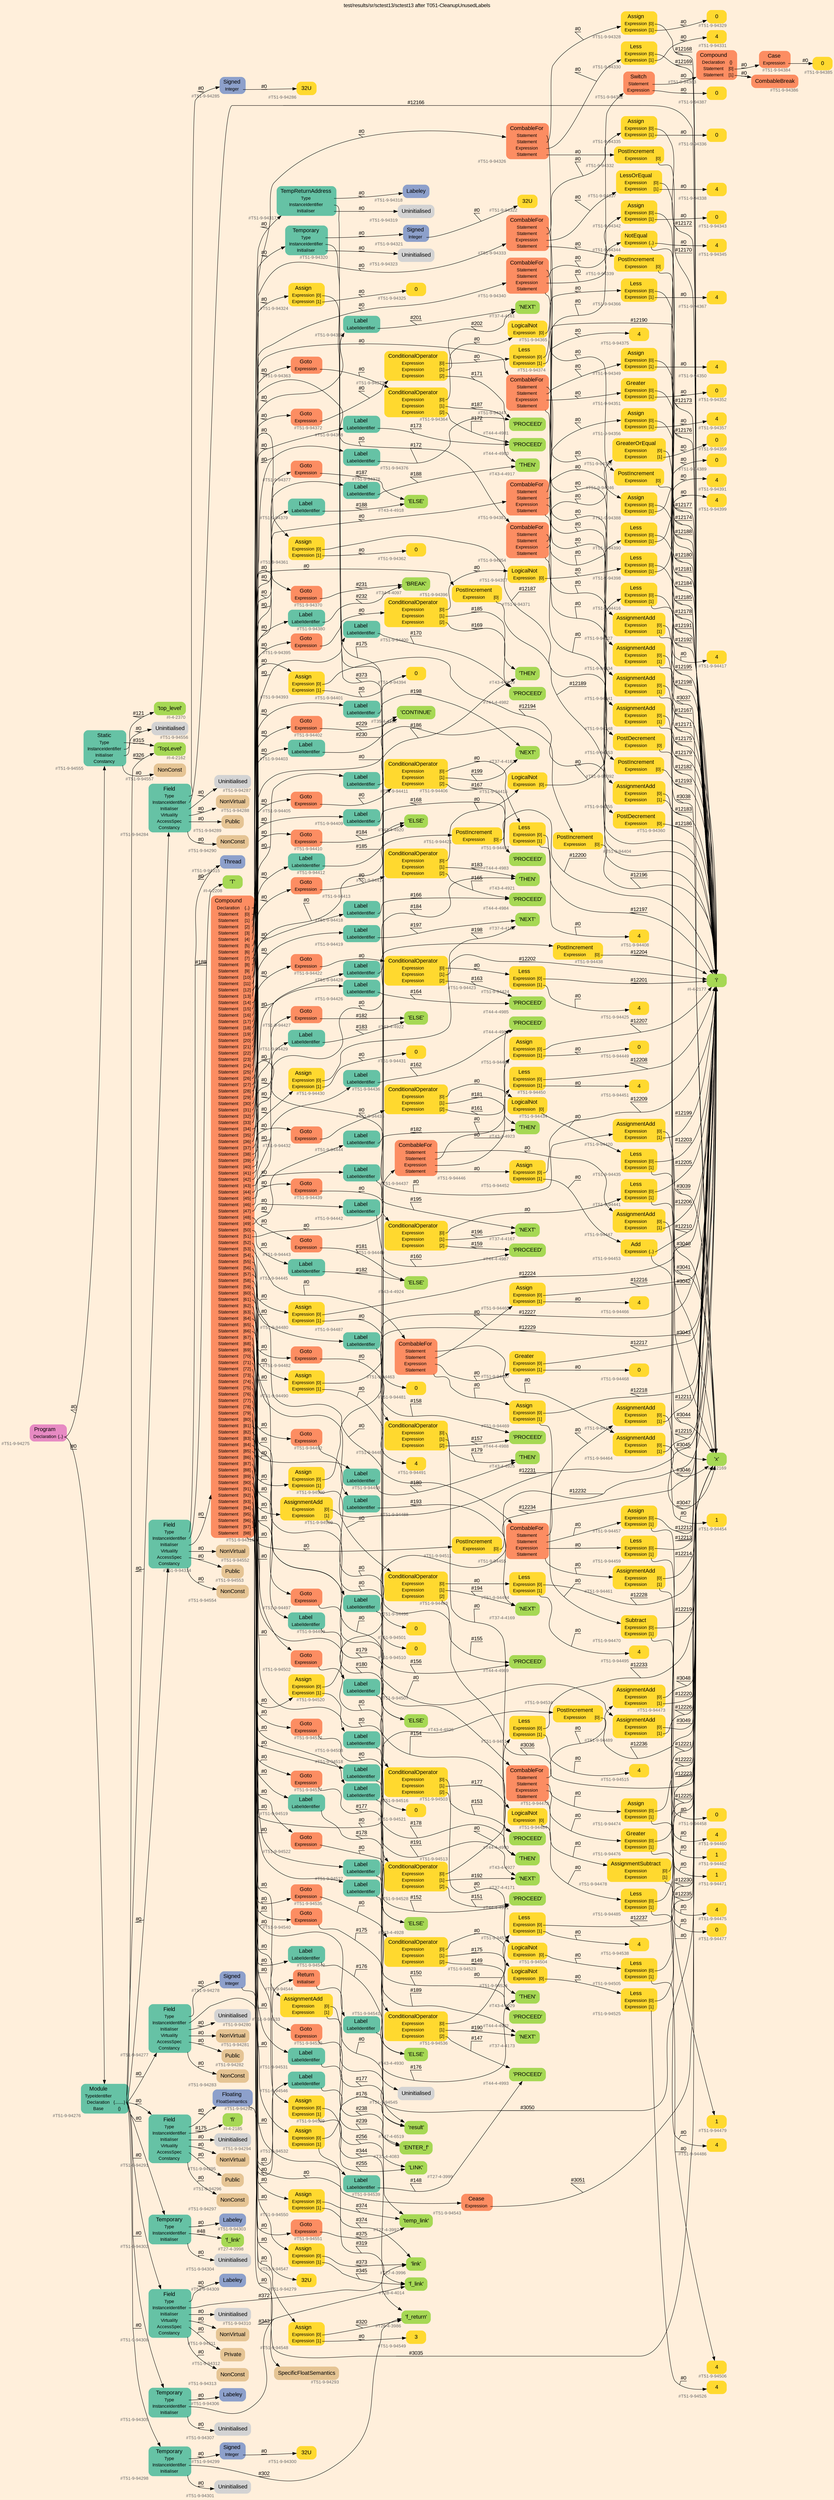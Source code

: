 digraph "test/results/sr/sctest13/sctest13 after T051-CleanupUnusedLabels" {
label = "test/results/sr/sctest13/sctest13 after T051-CleanupUnusedLabels"
labelloc = t
graph [
    rankdir = "LR"
    ranksep = 0.3
    bgcolor = antiquewhite1
    color = black
    fontcolor = black
    fontname = "Arial"
];
node [
    fontname = "Arial"
];
edge [
    fontname = "Arial"
];

// -------------------- node figure --------------------
// -------- block #T51-9-94275 ----------
"#T51-9-94275" [
    fillcolor = "/set28/4"
    xlabel = "#T51-9-94275"
    fontsize = "12"
    fontcolor = grey40
    shape = "plaintext"
    label = <<TABLE BORDER="0" CELLBORDER="0" CELLSPACING="0">
     <TR><TD><FONT COLOR="black" POINT-SIZE="15">Program</FONT></TD></TR>
     <TR><TD><FONT COLOR="black" POINT-SIZE="12">Declaration</FONT></TD><TD PORT="port0"><FONT COLOR="black" POINT-SIZE="12">{..}</FONT></TD></TR>
    </TABLE>>
    style = "rounded,filled"
];

// -------- block #T51-9-94276 ----------
"#T51-9-94276" [
    fillcolor = "/set28/1"
    xlabel = "#T51-9-94276"
    fontsize = "12"
    fontcolor = grey40
    shape = "plaintext"
    label = <<TABLE BORDER="0" CELLBORDER="0" CELLSPACING="0">
     <TR><TD><FONT COLOR="black" POINT-SIZE="15">Module</FONT></TD></TR>
     <TR><TD><FONT COLOR="black" POINT-SIZE="12">TypeIdentifier</FONT></TD><TD PORT="port0"></TD></TR>
     <TR><TD><FONT COLOR="black" POINT-SIZE="12">Declaration</FONT></TD><TD PORT="port1"><FONT COLOR="black" POINT-SIZE="12">{........}</FONT></TD></TR>
     <TR><TD><FONT COLOR="black" POINT-SIZE="12">Base</FONT></TD><TD PORT="port2"><FONT COLOR="black" POINT-SIZE="12">{}</FONT></TD></TR>
    </TABLE>>
    style = "rounded,filled"
];

// -------- block #I-4-2162 ----------
"#I-4-2162" [
    fillcolor = "/set28/5"
    xlabel = "#I-4-2162"
    fontsize = "12"
    fontcolor = grey40
    shape = "plaintext"
    label = <<TABLE BORDER="0" CELLBORDER="0" CELLSPACING="0">
     <TR><TD><FONT COLOR="black" POINT-SIZE="15">'TopLevel'</FONT></TD></TR>
    </TABLE>>
    style = "rounded,filled"
];

// -------- block #T51-9-94277 ----------
"#T51-9-94277" [
    fillcolor = "/set28/1"
    xlabel = "#T51-9-94277"
    fontsize = "12"
    fontcolor = grey40
    shape = "plaintext"
    label = <<TABLE BORDER="0" CELLBORDER="0" CELLSPACING="0">
     <TR><TD><FONT COLOR="black" POINT-SIZE="15">Field</FONT></TD></TR>
     <TR><TD><FONT COLOR="black" POINT-SIZE="12">Type</FONT></TD><TD PORT="port0"></TD></TR>
     <TR><TD><FONT COLOR="black" POINT-SIZE="12">InstanceIdentifier</FONT></TD><TD PORT="port1"></TD></TR>
     <TR><TD><FONT COLOR="black" POINT-SIZE="12">Initialiser</FONT></TD><TD PORT="port2"></TD></TR>
     <TR><TD><FONT COLOR="black" POINT-SIZE="12">Virtuality</FONT></TD><TD PORT="port3"></TD></TR>
     <TR><TD><FONT COLOR="black" POINT-SIZE="12">AccessSpec</FONT></TD><TD PORT="port4"></TD></TR>
     <TR><TD><FONT COLOR="black" POINT-SIZE="12">Constancy</FONT></TD><TD PORT="port5"></TD></TR>
    </TABLE>>
    style = "rounded,filled"
];

// -------- block #T51-9-94278 ----------
"#T51-9-94278" [
    fillcolor = "/set28/3"
    xlabel = "#T51-9-94278"
    fontsize = "12"
    fontcolor = grey40
    shape = "plaintext"
    label = <<TABLE BORDER="0" CELLBORDER="0" CELLSPACING="0">
     <TR><TD><FONT COLOR="black" POINT-SIZE="15">Signed</FONT></TD></TR>
     <TR><TD><FONT COLOR="black" POINT-SIZE="12">Integer</FONT></TD><TD PORT="port0"></TD></TR>
    </TABLE>>
    style = "rounded,filled"
];

// -------- block #T51-9-94279 ----------
"#T51-9-94279" [
    fillcolor = "/set28/6"
    xlabel = "#T51-9-94279"
    fontsize = "12"
    fontcolor = grey40
    shape = "plaintext"
    label = <<TABLE BORDER="0" CELLBORDER="0" CELLSPACING="0">
     <TR><TD><FONT COLOR="black" POINT-SIZE="15">32U</FONT></TD></TR>
    </TABLE>>
    style = "rounded,filled"
];

// -------- block #I-4-2169 ----------
"#I-4-2169" [
    fillcolor = "/set28/5"
    xlabel = "#I-4-2169"
    fontsize = "12"
    fontcolor = grey40
    shape = "plaintext"
    label = <<TABLE BORDER="0" CELLBORDER="0" CELLSPACING="0">
     <TR><TD><FONT COLOR="black" POINT-SIZE="15">'x'</FONT></TD></TR>
    </TABLE>>
    style = "rounded,filled"
];

// -------- block #T51-9-94280 ----------
"#T51-9-94280" [
    xlabel = "#T51-9-94280"
    fontsize = "12"
    fontcolor = grey40
    shape = "plaintext"
    label = <<TABLE BORDER="0" CELLBORDER="0" CELLSPACING="0">
     <TR><TD><FONT COLOR="black" POINT-SIZE="15">Uninitialised</FONT></TD></TR>
    </TABLE>>
    style = "rounded,filled"
];

// -------- block #T51-9-94281 ----------
"#T51-9-94281" [
    fillcolor = "/set28/7"
    xlabel = "#T51-9-94281"
    fontsize = "12"
    fontcolor = grey40
    shape = "plaintext"
    label = <<TABLE BORDER="0" CELLBORDER="0" CELLSPACING="0">
     <TR><TD><FONT COLOR="black" POINT-SIZE="15">NonVirtual</FONT></TD></TR>
    </TABLE>>
    style = "rounded,filled"
];

// -------- block #T51-9-94282 ----------
"#T51-9-94282" [
    fillcolor = "/set28/7"
    xlabel = "#T51-9-94282"
    fontsize = "12"
    fontcolor = grey40
    shape = "plaintext"
    label = <<TABLE BORDER="0" CELLBORDER="0" CELLSPACING="0">
     <TR><TD><FONT COLOR="black" POINT-SIZE="15">Public</FONT></TD></TR>
    </TABLE>>
    style = "rounded,filled"
];

// -------- block #T51-9-94283 ----------
"#T51-9-94283" [
    fillcolor = "/set28/7"
    xlabel = "#T51-9-94283"
    fontsize = "12"
    fontcolor = grey40
    shape = "plaintext"
    label = <<TABLE BORDER="0" CELLBORDER="0" CELLSPACING="0">
     <TR><TD><FONT COLOR="black" POINT-SIZE="15">NonConst</FONT></TD></TR>
    </TABLE>>
    style = "rounded,filled"
];

// -------- block #T51-9-94284 ----------
"#T51-9-94284" [
    fillcolor = "/set28/1"
    xlabel = "#T51-9-94284"
    fontsize = "12"
    fontcolor = grey40
    shape = "plaintext"
    label = <<TABLE BORDER="0" CELLBORDER="0" CELLSPACING="0">
     <TR><TD><FONT COLOR="black" POINT-SIZE="15">Field</FONT></TD></TR>
     <TR><TD><FONT COLOR="black" POINT-SIZE="12">Type</FONT></TD><TD PORT="port0"></TD></TR>
     <TR><TD><FONT COLOR="black" POINT-SIZE="12">InstanceIdentifier</FONT></TD><TD PORT="port1"></TD></TR>
     <TR><TD><FONT COLOR="black" POINT-SIZE="12">Initialiser</FONT></TD><TD PORT="port2"></TD></TR>
     <TR><TD><FONT COLOR="black" POINT-SIZE="12">Virtuality</FONT></TD><TD PORT="port3"></TD></TR>
     <TR><TD><FONT COLOR="black" POINT-SIZE="12">AccessSpec</FONT></TD><TD PORT="port4"></TD></TR>
     <TR><TD><FONT COLOR="black" POINT-SIZE="12">Constancy</FONT></TD><TD PORT="port5"></TD></TR>
    </TABLE>>
    style = "rounded,filled"
];

// -------- block #T51-9-94285 ----------
"#T51-9-94285" [
    fillcolor = "/set28/3"
    xlabel = "#T51-9-94285"
    fontsize = "12"
    fontcolor = grey40
    shape = "plaintext"
    label = <<TABLE BORDER="0" CELLBORDER="0" CELLSPACING="0">
     <TR><TD><FONT COLOR="black" POINT-SIZE="15">Signed</FONT></TD></TR>
     <TR><TD><FONT COLOR="black" POINT-SIZE="12">Integer</FONT></TD><TD PORT="port0"></TD></TR>
    </TABLE>>
    style = "rounded,filled"
];

// -------- block #T51-9-94286 ----------
"#T51-9-94286" [
    fillcolor = "/set28/6"
    xlabel = "#T51-9-94286"
    fontsize = "12"
    fontcolor = grey40
    shape = "plaintext"
    label = <<TABLE BORDER="0" CELLBORDER="0" CELLSPACING="0">
     <TR><TD><FONT COLOR="black" POINT-SIZE="15">32U</FONT></TD></TR>
    </TABLE>>
    style = "rounded,filled"
];

// -------- block #I-4-2177 ----------
"#I-4-2177" [
    fillcolor = "/set28/5"
    xlabel = "#I-4-2177"
    fontsize = "12"
    fontcolor = grey40
    shape = "plaintext"
    label = <<TABLE BORDER="0" CELLBORDER="0" CELLSPACING="0">
     <TR><TD><FONT COLOR="black" POINT-SIZE="15">'i'</FONT></TD></TR>
    </TABLE>>
    style = "rounded,filled"
];

// -------- block #T51-9-94287 ----------
"#T51-9-94287" [
    xlabel = "#T51-9-94287"
    fontsize = "12"
    fontcolor = grey40
    shape = "plaintext"
    label = <<TABLE BORDER="0" CELLBORDER="0" CELLSPACING="0">
     <TR><TD><FONT COLOR="black" POINT-SIZE="15">Uninitialised</FONT></TD></TR>
    </TABLE>>
    style = "rounded,filled"
];

// -------- block #T51-9-94288 ----------
"#T51-9-94288" [
    fillcolor = "/set28/7"
    xlabel = "#T51-9-94288"
    fontsize = "12"
    fontcolor = grey40
    shape = "plaintext"
    label = <<TABLE BORDER="0" CELLBORDER="0" CELLSPACING="0">
     <TR><TD><FONT COLOR="black" POINT-SIZE="15">NonVirtual</FONT></TD></TR>
    </TABLE>>
    style = "rounded,filled"
];

// -------- block #T51-9-94289 ----------
"#T51-9-94289" [
    fillcolor = "/set28/7"
    xlabel = "#T51-9-94289"
    fontsize = "12"
    fontcolor = grey40
    shape = "plaintext"
    label = <<TABLE BORDER="0" CELLBORDER="0" CELLSPACING="0">
     <TR><TD><FONT COLOR="black" POINT-SIZE="15">Public</FONT></TD></TR>
    </TABLE>>
    style = "rounded,filled"
];

// -------- block #T51-9-94290 ----------
"#T51-9-94290" [
    fillcolor = "/set28/7"
    xlabel = "#T51-9-94290"
    fontsize = "12"
    fontcolor = grey40
    shape = "plaintext"
    label = <<TABLE BORDER="0" CELLBORDER="0" CELLSPACING="0">
     <TR><TD><FONT COLOR="black" POINT-SIZE="15">NonConst</FONT></TD></TR>
    </TABLE>>
    style = "rounded,filled"
];

// -------- block #T51-9-94291 ----------
"#T51-9-94291" [
    fillcolor = "/set28/1"
    xlabel = "#T51-9-94291"
    fontsize = "12"
    fontcolor = grey40
    shape = "plaintext"
    label = <<TABLE BORDER="0" CELLBORDER="0" CELLSPACING="0">
     <TR><TD><FONT COLOR="black" POINT-SIZE="15">Field</FONT></TD></TR>
     <TR><TD><FONT COLOR="black" POINT-SIZE="12">Type</FONT></TD><TD PORT="port0"></TD></TR>
     <TR><TD><FONT COLOR="black" POINT-SIZE="12">InstanceIdentifier</FONT></TD><TD PORT="port1"></TD></TR>
     <TR><TD><FONT COLOR="black" POINT-SIZE="12">Initialiser</FONT></TD><TD PORT="port2"></TD></TR>
     <TR><TD><FONT COLOR="black" POINT-SIZE="12">Virtuality</FONT></TD><TD PORT="port3"></TD></TR>
     <TR><TD><FONT COLOR="black" POINT-SIZE="12">AccessSpec</FONT></TD><TD PORT="port4"></TD></TR>
     <TR><TD><FONT COLOR="black" POINT-SIZE="12">Constancy</FONT></TD><TD PORT="port5"></TD></TR>
    </TABLE>>
    style = "rounded,filled"
];

// -------- block #T51-9-94292 ----------
"#T51-9-94292" [
    fillcolor = "/set28/3"
    xlabel = "#T51-9-94292"
    fontsize = "12"
    fontcolor = grey40
    shape = "plaintext"
    label = <<TABLE BORDER="0" CELLBORDER="0" CELLSPACING="0">
     <TR><TD><FONT COLOR="black" POINT-SIZE="15">Floating</FONT></TD></TR>
     <TR><TD><FONT COLOR="black" POINT-SIZE="12">FloatSemantics</FONT></TD><TD PORT="port0"></TD></TR>
    </TABLE>>
    style = "rounded,filled"
];

// -------- block #T51-9-94293 ----------
"#T51-9-94293" [
    fillcolor = "/set28/7"
    xlabel = "#T51-9-94293"
    fontsize = "12"
    fontcolor = grey40
    shape = "plaintext"
    label = <<TABLE BORDER="0" CELLBORDER="0" CELLSPACING="0">
     <TR><TD><FONT COLOR="black" POINT-SIZE="15">SpecificFloatSemantics</FONT></TD></TR>
    </TABLE>>
    style = "rounded,filled"
];

// -------- block #I-4-2185 ----------
"#I-4-2185" [
    fillcolor = "/set28/5"
    xlabel = "#I-4-2185"
    fontsize = "12"
    fontcolor = grey40
    shape = "plaintext"
    label = <<TABLE BORDER="0" CELLBORDER="0" CELLSPACING="0">
     <TR><TD><FONT COLOR="black" POINT-SIZE="15">'fi'</FONT></TD></TR>
    </TABLE>>
    style = "rounded,filled"
];

// -------- block #T51-9-94294 ----------
"#T51-9-94294" [
    xlabel = "#T51-9-94294"
    fontsize = "12"
    fontcolor = grey40
    shape = "plaintext"
    label = <<TABLE BORDER="0" CELLBORDER="0" CELLSPACING="0">
     <TR><TD><FONT COLOR="black" POINT-SIZE="15">Uninitialised</FONT></TD></TR>
    </TABLE>>
    style = "rounded,filled"
];

// -------- block #T51-9-94295 ----------
"#T51-9-94295" [
    fillcolor = "/set28/7"
    xlabel = "#T51-9-94295"
    fontsize = "12"
    fontcolor = grey40
    shape = "plaintext"
    label = <<TABLE BORDER="0" CELLBORDER="0" CELLSPACING="0">
     <TR><TD><FONT COLOR="black" POINT-SIZE="15">NonVirtual</FONT></TD></TR>
    </TABLE>>
    style = "rounded,filled"
];

// -------- block #T51-9-94296 ----------
"#T51-9-94296" [
    fillcolor = "/set28/7"
    xlabel = "#T51-9-94296"
    fontsize = "12"
    fontcolor = grey40
    shape = "plaintext"
    label = <<TABLE BORDER="0" CELLBORDER="0" CELLSPACING="0">
     <TR><TD><FONT COLOR="black" POINT-SIZE="15">Public</FONT></TD></TR>
    </TABLE>>
    style = "rounded,filled"
];

// -------- block #T51-9-94297 ----------
"#T51-9-94297" [
    fillcolor = "/set28/7"
    xlabel = "#T51-9-94297"
    fontsize = "12"
    fontcolor = grey40
    shape = "plaintext"
    label = <<TABLE BORDER="0" CELLBORDER="0" CELLSPACING="0">
     <TR><TD><FONT COLOR="black" POINT-SIZE="15">NonConst</FONT></TD></TR>
    </TABLE>>
    style = "rounded,filled"
];

// -------- block #T51-9-94298 ----------
"#T51-9-94298" [
    fillcolor = "/set28/1"
    xlabel = "#T51-9-94298"
    fontsize = "12"
    fontcolor = grey40
    shape = "plaintext"
    label = <<TABLE BORDER="0" CELLBORDER="0" CELLSPACING="0">
     <TR><TD><FONT COLOR="black" POINT-SIZE="15">Temporary</FONT></TD></TR>
     <TR><TD><FONT COLOR="black" POINT-SIZE="12">Type</FONT></TD><TD PORT="port0"></TD></TR>
     <TR><TD><FONT COLOR="black" POINT-SIZE="12">InstanceIdentifier</FONT></TD><TD PORT="port1"></TD></TR>
     <TR><TD><FONT COLOR="black" POINT-SIZE="12">Initialiser</FONT></TD><TD PORT="port2"></TD></TR>
    </TABLE>>
    style = "rounded,filled"
];

// -------- block #T51-9-94299 ----------
"#T51-9-94299" [
    fillcolor = "/set28/3"
    xlabel = "#T51-9-94299"
    fontsize = "12"
    fontcolor = grey40
    shape = "plaintext"
    label = <<TABLE BORDER="0" CELLBORDER="0" CELLSPACING="0">
     <TR><TD><FONT COLOR="black" POINT-SIZE="15">Signed</FONT></TD></TR>
     <TR><TD><FONT COLOR="black" POINT-SIZE="12">Integer</FONT></TD><TD PORT="port0"></TD></TR>
    </TABLE>>
    style = "rounded,filled"
];

// -------- block #T51-9-94300 ----------
"#T51-9-94300" [
    fillcolor = "/set28/6"
    xlabel = "#T51-9-94300"
    fontsize = "12"
    fontcolor = grey40
    shape = "plaintext"
    label = <<TABLE BORDER="0" CELLBORDER="0" CELLSPACING="0">
     <TR><TD><FONT COLOR="black" POINT-SIZE="15">32U</FONT></TD></TR>
    </TABLE>>
    style = "rounded,filled"
];

// -------- block #T26-4-3986 ----------
"#T26-4-3986" [
    fillcolor = "/set28/5"
    xlabel = "#T26-4-3986"
    fontsize = "12"
    fontcolor = grey40
    shape = "plaintext"
    label = <<TABLE BORDER="0" CELLBORDER="0" CELLSPACING="0">
     <TR><TD><FONT COLOR="black" POINT-SIZE="15">'f_return'</FONT></TD></TR>
    </TABLE>>
    style = "rounded,filled"
];

// -------- block #T51-9-94301 ----------
"#T51-9-94301" [
    xlabel = "#T51-9-94301"
    fontsize = "12"
    fontcolor = grey40
    shape = "plaintext"
    label = <<TABLE BORDER="0" CELLBORDER="0" CELLSPACING="0">
     <TR><TD><FONT COLOR="black" POINT-SIZE="15">Uninitialised</FONT></TD></TR>
    </TABLE>>
    style = "rounded,filled"
];

// -------- block #T51-9-94302 ----------
"#T51-9-94302" [
    fillcolor = "/set28/1"
    xlabel = "#T51-9-94302"
    fontsize = "12"
    fontcolor = grey40
    shape = "plaintext"
    label = <<TABLE BORDER="0" CELLBORDER="0" CELLSPACING="0">
     <TR><TD><FONT COLOR="black" POINT-SIZE="15">Temporary</FONT></TD></TR>
     <TR><TD><FONT COLOR="black" POINT-SIZE="12">Type</FONT></TD><TD PORT="port0"></TD></TR>
     <TR><TD><FONT COLOR="black" POINT-SIZE="12">InstanceIdentifier</FONT></TD><TD PORT="port1"></TD></TR>
     <TR><TD><FONT COLOR="black" POINT-SIZE="12">Initialiser</FONT></TD><TD PORT="port2"></TD></TR>
    </TABLE>>
    style = "rounded,filled"
];

// -------- block #T51-9-94303 ----------
"#T51-9-94303" [
    fillcolor = "/set28/3"
    xlabel = "#T51-9-94303"
    fontsize = "12"
    fontcolor = grey40
    shape = "plaintext"
    label = <<TABLE BORDER="0" CELLBORDER="0" CELLSPACING="0">
     <TR><TD><FONT COLOR="black" POINT-SIZE="15">Labeley</FONT></TD></TR>
    </TABLE>>
    style = "rounded,filled"
];

// -------- block #T27-4-3998 ----------
"#T27-4-3998" [
    fillcolor = "/set28/5"
    xlabel = "#T27-4-3998"
    fontsize = "12"
    fontcolor = grey40
    shape = "plaintext"
    label = <<TABLE BORDER="0" CELLBORDER="0" CELLSPACING="0">
     <TR><TD><FONT COLOR="black" POINT-SIZE="15">'f_link'</FONT></TD></TR>
    </TABLE>>
    style = "rounded,filled"
];

// -------- block #T51-9-94304 ----------
"#T51-9-94304" [
    xlabel = "#T51-9-94304"
    fontsize = "12"
    fontcolor = grey40
    shape = "plaintext"
    label = <<TABLE BORDER="0" CELLBORDER="0" CELLSPACING="0">
     <TR><TD><FONT COLOR="black" POINT-SIZE="15">Uninitialised</FONT></TD></TR>
    </TABLE>>
    style = "rounded,filled"
];

// -------- block #T51-9-94305 ----------
"#T51-9-94305" [
    fillcolor = "/set28/1"
    xlabel = "#T51-9-94305"
    fontsize = "12"
    fontcolor = grey40
    shape = "plaintext"
    label = <<TABLE BORDER="0" CELLBORDER="0" CELLSPACING="0">
     <TR><TD><FONT COLOR="black" POINT-SIZE="15">Temporary</FONT></TD></TR>
     <TR><TD><FONT COLOR="black" POINT-SIZE="12">Type</FONT></TD><TD PORT="port0"></TD></TR>
     <TR><TD><FONT COLOR="black" POINT-SIZE="12">InstanceIdentifier</FONT></TD><TD PORT="port1"></TD></TR>
     <TR><TD><FONT COLOR="black" POINT-SIZE="12">Initialiser</FONT></TD><TD PORT="port2"></TD></TR>
    </TABLE>>
    style = "rounded,filled"
];

// -------- block #T51-9-94306 ----------
"#T51-9-94306" [
    fillcolor = "/set28/3"
    xlabel = "#T51-9-94306"
    fontsize = "12"
    fontcolor = grey40
    shape = "plaintext"
    label = <<TABLE BORDER="0" CELLBORDER="0" CELLSPACING="0">
     <TR><TD><FONT COLOR="black" POINT-SIZE="15">Labeley</FONT></TD></TR>
    </TABLE>>
    style = "rounded,filled"
];

// -------- block #T28-4-4014 ----------
"#T28-4-4014" [
    fillcolor = "/set28/5"
    xlabel = "#T28-4-4014"
    fontsize = "12"
    fontcolor = grey40
    shape = "plaintext"
    label = <<TABLE BORDER="0" CELLBORDER="0" CELLSPACING="0">
     <TR><TD><FONT COLOR="black" POINT-SIZE="15">'f_link'</FONT></TD></TR>
    </TABLE>>
    style = "rounded,filled"
];

// -------- block #T51-9-94307 ----------
"#T51-9-94307" [
    xlabel = "#T51-9-94307"
    fontsize = "12"
    fontcolor = grey40
    shape = "plaintext"
    label = <<TABLE BORDER="0" CELLBORDER="0" CELLSPACING="0">
     <TR><TD><FONT COLOR="black" POINT-SIZE="15">Uninitialised</FONT></TD></TR>
    </TABLE>>
    style = "rounded,filled"
];

// -------- block #T51-9-94308 ----------
"#T51-9-94308" [
    fillcolor = "/set28/1"
    xlabel = "#T51-9-94308"
    fontsize = "12"
    fontcolor = grey40
    shape = "plaintext"
    label = <<TABLE BORDER="0" CELLBORDER="0" CELLSPACING="0">
     <TR><TD><FONT COLOR="black" POINT-SIZE="15">Field</FONT></TD></TR>
     <TR><TD><FONT COLOR="black" POINT-SIZE="12">Type</FONT></TD><TD PORT="port0"></TD></TR>
     <TR><TD><FONT COLOR="black" POINT-SIZE="12">InstanceIdentifier</FONT></TD><TD PORT="port1"></TD></TR>
     <TR><TD><FONT COLOR="black" POINT-SIZE="12">Initialiser</FONT></TD><TD PORT="port2"></TD></TR>
     <TR><TD><FONT COLOR="black" POINT-SIZE="12">Virtuality</FONT></TD><TD PORT="port3"></TD></TR>
     <TR><TD><FONT COLOR="black" POINT-SIZE="12">AccessSpec</FONT></TD><TD PORT="port4"></TD></TR>
     <TR><TD><FONT COLOR="black" POINT-SIZE="12">Constancy</FONT></TD><TD PORT="port5"></TD></TR>
    </TABLE>>
    style = "rounded,filled"
];

// -------- block #T51-9-94309 ----------
"#T51-9-94309" [
    fillcolor = "/set28/3"
    xlabel = "#T51-9-94309"
    fontsize = "12"
    fontcolor = grey40
    shape = "plaintext"
    label = <<TABLE BORDER="0" CELLBORDER="0" CELLSPACING="0">
     <TR><TD><FONT COLOR="black" POINT-SIZE="15">Labeley</FONT></TD></TR>
    </TABLE>>
    style = "rounded,filled"
];

// -------- block #T27-4-3996 ----------
"#T27-4-3996" [
    fillcolor = "/set28/5"
    xlabel = "#T27-4-3996"
    fontsize = "12"
    fontcolor = grey40
    shape = "plaintext"
    label = <<TABLE BORDER="0" CELLBORDER="0" CELLSPACING="0">
     <TR><TD><FONT COLOR="black" POINT-SIZE="15">'link'</FONT></TD></TR>
    </TABLE>>
    style = "rounded,filled"
];

// -------- block #T51-9-94310 ----------
"#T51-9-94310" [
    xlabel = "#T51-9-94310"
    fontsize = "12"
    fontcolor = grey40
    shape = "plaintext"
    label = <<TABLE BORDER="0" CELLBORDER="0" CELLSPACING="0">
     <TR><TD><FONT COLOR="black" POINT-SIZE="15">Uninitialised</FONT></TD></TR>
    </TABLE>>
    style = "rounded,filled"
];

// -------- block #T51-9-94311 ----------
"#T51-9-94311" [
    fillcolor = "/set28/7"
    xlabel = "#T51-9-94311"
    fontsize = "12"
    fontcolor = grey40
    shape = "plaintext"
    label = <<TABLE BORDER="0" CELLBORDER="0" CELLSPACING="0">
     <TR><TD><FONT COLOR="black" POINT-SIZE="15">NonVirtual</FONT></TD></TR>
    </TABLE>>
    style = "rounded,filled"
];

// -------- block #T51-9-94312 ----------
"#T51-9-94312" [
    fillcolor = "/set28/7"
    xlabel = "#T51-9-94312"
    fontsize = "12"
    fontcolor = grey40
    shape = "plaintext"
    label = <<TABLE BORDER="0" CELLBORDER="0" CELLSPACING="0">
     <TR><TD><FONT COLOR="black" POINT-SIZE="15">Private</FONT></TD></TR>
    </TABLE>>
    style = "rounded,filled"
];

// -------- block #T51-9-94313 ----------
"#T51-9-94313" [
    fillcolor = "/set28/7"
    xlabel = "#T51-9-94313"
    fontsize = "12"
    fontcolor = grey40
    shape = "plaintext"
    label = <<TABLE BORDER="0" CELLBORDER="0" CELLSPACING="0">
     <TR><TD><FONT COLOR="black" POINT-SIZE="15">NonConst</FONT></TD></TR>
    </TABLE>>
    style = "rounded,filled"
];

// -------- block #T51-9-94314 ----------
"#T51-9-94314" [
    fillcolor = "/set28/1"
    xlabel = "#T51-9-94314"
    fontsize = "12"
    fontcolor = grey40
    shape = "plaintext"
    label = <<TABLE BORDER="0" CELLBORDER="0" CELLSPACING="0">
     <TR><TD><FONT COLOR="black" POINT-SIZE="15">Field</FONT></TD></TR>
     <TR><TD><FONT COLOR="black" POINT-SIZE="12">Type</FONT></TD><TD PORT="port0"></TD></TR>
     <TR><TD><FONT COLOR="black" POINT-SIZE="12">InstanceIdentifier</FONT></TD><TD PORT="port1"></TD></TR>
     <TR><TD><FONT COLOR="black" POINT-SIZE="12">Initialiser</FONT></TD><TD PORT="port2"></TD></TR>
     <TR><TD><FONT COLOR="black" POINT-SIZE="12">Virtuality</FONT></TD><TD PORT="port3"></TD></TR>
     <TR><TD><FONT COLOR="black" POINT-SIZE="12">AccessSpec</FONT></TD><TD PORT="port4"></TD></TR>
     <TR><TD><FONT COLOR="black" POINT-SIZE="12">Constancy</FONT></TD><TD PORT="port5"></TD></TR>
    </TABLE>>
    style = "rounded,filled"
];

// -------- block #T51-9-94315 ----------
"#T51-9-94315" [
    fillcolor = "/set28/3"
    xlabel = "#T51-9-94315"
    fontsize = "12"
    fontcolor = grey40
    shape = "plaintext"
    label = <<TABLE BORDER="0" CELLBORDER="0" CELLSPACING="0">
     <TR><TD><FONT COLOR="black" POINT-SIZE="15">Thread</FONT></TD></TR>
    </TABLE>>
    style = "rounded,filled"
];

// -------- block #I-4-2208 ----------
"#I-4-2208" [
    fillcolor = "/set28/5"
    xlabel = "#I-4-2208"
    fontsize = "12"
    fontcolor = grey40
    shape = "plaintext"
    label = <<TABLE BORDER="0" CELLBORDER="0" CELLSPACING="0">
     <TR><TD><FONT COLOR="black" POINT-SIZE="15">'T'</FONT></TD></TR>
    </TABLE>>
    style = "rounded,filled"
];

// -------- block #T51-9-94316 ----------
"#T51-9-94316" [
    fillcolor = "/set28/2"
    xlabel = "#T51-9-94316"
    fontsize = "12"
    fontcolor = grey40
    shape = "plaintext"
    label = <<TABLE BORDER="0" CELLBORDER="0" CELLSPACING="0">
     <TR><TD><FONT COLOR="black" POINT-SIZE="15">Compound</FONT></TD></TR>
     <TR><TD><FONT COLOR="black" POINT-SIZE="12">Declaration</FONT></TD><TD PORT="port0"><FONT COLOR="black" POINT-SIZE="12">{..}</FONT></TD></TR>
     <TR><TD><FONT COLOR="black" POINT-SIZE="12">Statement</FONT></TD><TD PORT="port1"><FONT COLOR="black" POINT-SIZE="12">[0]</FONT></TD></TR>
     <TR><TD><FONT COLOR="black" POINT-SIZE="12">Statement</FONT></TD><TD PORT="port2"><FONT COLOR="black" POINT-SIZE="12">[1]</FONT></TD></TR>
     <TR><TD><FONT COLOR="black" POINT-SIZE="12">Statement</FONT></TD><TD PORT="port3"><FONT COLOR="black" POINT-SIZE="12">[2]</FONT></TD></TR>
     <TR><TD><FONT COLOR="black" POINT-SIZE="12">Statement</FONT></TD><TD PORT="port4"><FONT COLOR="black" POINT-SIZE="12">[3]</FONT></TD></TR>
     <TR><TD><FONT COLOR="black" POINT-SIZE="12">Statement</FONT></TD><TD PORT="port5"><FONT COLOR="black" POINT-SIZE="12">[4]</FONT></TD></TR>
     <TR><TD><FONT COLOR="black" POINT-SIZE="12">Statement</FONT></TD><TD PORT="port6"><FONT COLOR="black" POINT-SIZE="12">[5]</FONT></TD></TR>
     <TR><TD><FONT COLOR="black" POINT-SIZE="12">Statement</FONT></TD><TD PORT="port7"><FONT COLOR="black" POINT-SIZE="12">[6]</FONT></TD></TR>
     <TR><TD><FONT COLOR="black" POINT-SIZE="12">Statement</FONT></TD><TD PORT="port8"><FONT COLOR="black" POINT-SIZE="12">[7]</FONT></TD></TR>
     <TR><TD><FONT COLOR="black" POINT-SIZE="12">Statement</FONT></TD><TD PORT="port9"><FONT COLOR="black" POINT-SIZE="12">[8]</FONT></TD></TR>
     <TR><TD><FONT COLOR="black" POINT-SIZE="12">Statement</FONT></TD><TD PORT="port10"><FONT COLOR="black" POINT-SIZE="12">[9]</FONT></TD></TR>
     <TR><TD><FONT COLOR="black" POINT-SIZE="12">Statement</FONT></TD><TD PORT="port11"><FONT COLOR="black" POINT-SIZE="12">[10]</FONT></TD></TR>
     <TR><TD><FONT COLOR="black" POINT-SIZE="12">Statement</FONT></TD><TD PORT="port12"><FONT COLOR="black" POINT-SIZE="12">[11]</FONT></TD></TR>
     <TR><TD><FONT COLOR="black" POINT-SIZE="12">Statement</FONT></TD><TD PORT="port13"><FONT COLOR="black" POINT-SIZE="12">[12]</FONT></TD></TR>
     <TR><TD><FONT COLOR="black" POINT-SIZE="12">Statement</FONT></TD><TD PORT="port14"><FONT COLOR="black" POINT-SIZE="12">[13]</FONT></TD></TR>
     <TR><TD><FONT COLOR="black" POINT-SIZE="12">Statement</FONT></TD><TD PORT="port15"><FONT COLOR="black" POINT-SIZE="12">[14]</FONT></TD></TR>
     <TR><TD><FONT COLOR="black" POINT-SIZE="12">Statement</FONT></TD><TD PORT="port16"><FONT COLOR="black" POINT-SIZE="12">[15]</FONT></TD></TR>
     <TR><TD><FONT COLOR="black" POINT-SIZE="12">Statement</FONT></TD><TD PORT="port17"><FONT COLOR="black" POINT-SIZE="12">[16]</FONT></TD></TR>
     <TR><TD><FONT COLOR="black" POINT-SIZE="12">Statement</FONT></TD><TD PORT="port18"><FONT COLOR="black" POINT-SIZE="12">[17]</FONT></TD></TR>
     <TR><TD><FONT COLOR="black" POINT-SIZE="12">Statement</FONT></TD><TD PORT="port19"><FONT COLOR="black" POINT-SIZE="12">[18]</FONT></TD></TR>
     <TR><TD><FONT COLOR="black" POINT-SIZE="12">Statement</FONT></TD><TD PORT="port20"><FONT COLOR="black" POINT-SIZE="12">[19]</FONT></TD></TR>
     <TR><TD><FONT COLOR="black" POINT-SIZE="12">Statement</FONT></TD><TD PORT="port21"><FONT COLOR="black" POINT-SIZE="12">[20]</FONT></TD></TR>
     <TR><TD><FONT COLOR="black" POINT-SIZE="12">Statement</FONT></TD><TD PORT="port22"><FONT COLOR="black" POINT-SIZE="12">[21]</FONT></TD></TR>
     <TR><TD><FONT COLOR="black" POINT-SIZE="12">Statement</FONT></TD><TD PORT="port23"><FONT COLOR="black" POINT-SIZE="12">[22]</FONT></TD></TR>
     <TR><TD><FONT COLOR="black" POINT-SIZE="12">Statement</FONT></TD><TD PORT="port24"><FONT COLOR="black" POINT-SIZE="12">[23]</FONT></TD></TR>
     <TR><TD><FONT COLOR="black" POINT-SIZE="12">Statement</FONT></TD><TD PORT="port25"><FONT COLOR="black" POINT-SIZE="12">[24]</FONT></TD></TR>
     <TR><TD><FONT COLOR="black" POINT-SIZE="12">Statement</FONT></TD><TD PORT="port26"><FONT COLOR="black" POINT-SIZE="12">[25]</FONT></TD></TR>
     <TR><TD><FONT COLOR="black" POINT-SIZE="12">Statement</FONT></TD><TD PORT="port27"><FONT COLOR="black" POINT-SIZE="12">[26]</FONT></TD></TR>
     <TR><TD><FONT COLOR="black" POINT-SIZE="12">Statement</FONT></TD><TD PORT="port28"><FONT COLOR="black" POINT-SIZE="12">[27]</FONT></TD></TR>
     <TR><TD><FONT COLOR="black" POINT-SIZE="12">Statement</FONT></TD><TD PORT="port29"><FONT COLOR="black" POINT-SIZE="12">[28]</FONT></TD></TR>
     <TR><TD><FONT COLOR="black" POINT-SIZE="12">Statement</FONT></TD><TD PORT="port30"><FONT COLOR="black" POINT-SIZE="12">[29]</FONT></TD></TR>
     <TR><TD><FONT COLOR="black" POINT-SIZE="12">Statement</FONT></TD><TD PORT="port31"><FONT COLOR="black" POINT-SIZE="12">[30]</FONT></TD></TR>
     <TR><TD><FONT COLOR="black" POINT-SIZE="12">Statement</FONT></TD><TD PORT="port32"><FONT COLOR="black" POINT-SIZE="12">[31]</FONT></TD></TR>
     <TR><TD><FONT COLOR="black" POINT-SIZE="12">Statement</FONT></TD><TD PORT="port33"><FONT COLOR="black" POINT-SIZE="12">[32]</FONT></TD></TR>
     <TR><TD><FONT COLOR="black" POINT-SIZE="12">Statement</FONT></TD><TD PORT="port34"><FONT COLOR="black" POINT-SIZE="12">[33]</FONT></TD></TR>
     <TR><TD><FONT COLOR="black" POINT-SIZE="12">Statement</FONT></TD><TD PORT="port35"><FONT COLOR="black" POINT-SIZE="12">[34]</FONT></TD></TR>
     <TR><TD><FONT COLOR="black" POINT-SIZE="12">Statement</FONT></TD><TD PORT="port36"><FONT COLOR="black" POINT-SIZE="12">[35]</FONT></TD></TR>
     <TR><TD><FONT COLOR="black" POINT-SIZE="12">Statement</FONT></TD><TD PORT="port37"><FONT COLOR="black" POINT-SIZE="12">[36]</FONT></TD></TR>
     <TR><TD><FONT COLOR="black" POINT-SIZE="12">Statement</FONT></TD><TD PORT="port38"><FONT COLOR="black" POINT-SIZE="12">[37]</FONT></TD></TR>
     <TR><TD><FONT COLOR="black" POINT-SIZE="12">Statement</FONT></TD><TD PORT="port39"><FONT COLOR="black" POINT-SIZE="12">[38]</FONT></TD></TR>
     <TR><TD><FONT COLOR="black" POINT-SIZE="12">Statement</FONT></TD><TD PORT="port40"><FONT COLOR="black" POINT-SIZE="12">[39]</FONT></TD></TR>
     <TR><TD><FONT COLOR="black" POINT-SIZE="12">Statement</FONT></TD><TD PORT="port41"><FONT COLOR="black" POINT-SIZE="12">[40]</FONT></TD></TR>
     <TR><TD><FONT COLOR="black" POINT-SIZE="12">Statement</FONT></TD><TD PORT="port42"><FONT COLOR="black" POINT-SIZE="12">[41]</FONT></TD></TR>
     <TR><TD><FONT COLOR="black" POINT-SIZE="12">Statement</FONT></TD><TD PORT="port43"><FONT COLOR="black" POINT-SIZE="12">[42]</FONT></TD></TR>
     <TR><TD><FONT COLOR="black" POINT-SIZE="12">Statement</FONT></TD><TD PORT="port44"><FONT COLOR="black" POINT-SIZE="12">[43]</FONT></TD></TR>
     <TR><TD><FONT COLOR="black" POINT-SIZE="12">Statement</FONT></TD><TD PORT="port45"><FONT COLOR="black" POINT-SIZE="12">[44]</FONT></TD></TR>
     <TR><TD><FONT COLOR="black" POINT-SIZE="12">Statement</FONT></TD><TD PORT="port46"><FONT COLOR="black" POINT-SIZE="12">[45]</FONT></TD></TR>
     <TR><TD><FONT COLOR="black" POINT-SIZE="12">Statement</FONT></TD><TD PORT="port47"><FONT COLOR="black" POINT-SIZE="12">[46]</FONT></TD></TR>
     <TR><TD><FONT COLOR="black" POINT-SIZE="12">Statement</FONT></TD><TD PORT="port48"><FONT COLOR="black" POINT-SIZE="12">[47]</FONT></TD></TR>
     <TR><TD><FONT COLOR="black" POINT-SIZE="12">Statement</FONT></TD><TD PORT="port49"><FONT COLOR="black" POINT-SIZE="12">[48]</FONT></TD></TR>
     <TR><TD><FONT COLOR="black" POINT-SIZE="12">Statement</FONT></TD><TD PORT="port50"><FONT COLOR="black" POINT-SIZE="12">[49]</FONT></TD></TR>
     <TR><TD><FONT COLOR="black" POINT-SIZE="12">Statement</FONT></TD><TD PORT="port51"><FONT COLOR="black" POINT-SIZE="12">[50]</FONT></TD></TR>
     <TR><TD><FONT COLOR="black" POINT-SIZE="12">Statement</FONT></TD><TD PORT="port52"><FONT COLOR="black" POINT-SIZE="12">[51]</FONT></TD></TR>
     <TR><TD><FONT COLOR="black" POINT-SIZE="12">Statement</FONT></TD><TD PORT="port53"><FONT COLOR="black" POINT-SIZE="12">[52]</FONT></TD></TR>
     <TR><TD><FONT COLOR="black" POINT-SIZE="12">Statement</FONT></TD><TD PORT="port54"><FONT COLOR="black" POINT-SIZE="12">[53]</FONT></TD></TR>
     <TR><TD><FONT COLOR="black" POINT-SIZE="12">Statement</FONT></TD><TD PORT="port55"><FONT COLOR="black" POINT-SIZE="12">[54]</FONT></TD></TR>
     <TR><TD><FONT COLOR="black" POINT-SIZE="12">Statement</FONT></TD><TD PORT="port56"><FONT COLOR="black" POINT-SIZE="12">[55]</FONT></TD></TR>
     <TR><TD><FONT COLOR="black" POINT-SIZE="12">Statement</FONT></TD><TD PORT="port57"><FONT COLOR="black" POINT-SIZE="12">[56]</FONT></TD></TR>
     <TR><TD><FONT COLOR="black" POINT-SIZE="12">Statement</FONT></TD><TD PORT="port58"><FONT COLOR="black" POINT-SIZE="12">[57]</FONT></TD></TR>
     <TR><TD><FONT COLOR="black" POINT-SIZE="12">Statement</FONT></TD><TD PORT="port59"><FONT COLOR="black" POINT-SIZE="12">[58]</FONT></TD></TR>
     <TR><TD><FONT COLOR="black" POINT-SIZE="12">Statement</FONT></TD><TD PORT="port60"><FONT COLOR="black" POINT-SIZE="12">[59]</FONT></TD></TR>
     <TR><TD><FONT COLOR="black" POINT-SIZE="12">Statement</FONT></TD><TD PORT="port61"><FONT COLOR="black" POINT-SIZE="12">[60]</FONT></TD></TR>
     <TR><TD><FONT COLOR="black" POINT-SIZE="12">Statement</FONT></TD><TD PORT="port62"><FONT COLOR="black" POINT-SIZE="12">[61]</FONT></TD></TR>
     <TR><TD><FONT COLOR="black" POINT-SIZE="12">Statement</FONT></TD><TD PORT="port63"><FONT COLOR="black" POINT-SIZE="12">[62]</FONT></TD></TR>
     <TR><TD><FONT COLOR="black" POINT-SIZE="12">Statement</FONT></TD><TD PORT="port64"><FONT COLOR="black" POINT-SIZE="12">[63]</FONT></TD></TR>
     <TR><TD><FONT COLOR="black" POINT-SIZE="12">Statement</FONT></TD><TD PORT="port65"><FONT COLOR="black" POINT-SIZE="12">[64]</FONT></TD></TR>
     <TR><TD><FONT COLOR="black" POINT-SIZE="12">Statement</FONT></TD><TD PORT="port66"><FONT COLOR="black" POINT-SIZE="12">[65]</FONT></TD></TR>
     <TR><TD><FONT COLOR="black" POINT-SIZE="12">Statement</FONT></TD><TD PORT="port67"><FONT COLOR="black" POINT-SIZE="12">[66]</FONT></TD></TR>
     <TR><TD><FONT COLOR="black" POINT-SIZE="12">Statement</FONT></TD><TD PORT="port68"><FONT COLOR="black" POINT-SIZE="12">[67]</FONT></TD></TR>
     <TR><TD><FONT COLOR="black" POINT-SIZE="12">Statement</FONT></TD><TD PORT="port69"><FONT COLOR="black" POINT-SIZE="12">[68]</FONT></TD></TR>
     <TR><TD><FONT COLOR="black" POINT-SIZE="12">Statement</FONT></TD><TD PORT="port70"><FONT COLOR="black" POINT-SIZE="12">[69]</FONT></TD></TR>
     <TR><TD><FONT COLOR="black" POINT-SIZE="12">Statement</FONT></TD><TD PORT="port71"><FONT COLOR="black" POINT-SIZE="12">[70]</FONT></TD></TR>
     <TR><TD><FONT COLOR="black" POINT-SIZE="12">Statement</FONT></TD><TD PORT="port72"><FONT COLOR="black" POINT-SIZE="12">[71]</FONT></TD></TR>
     <TR><TD><FONT COLOR="black" POINT-SIZE="12">Statement</FONT></TD><TD PORT="port73"><FONT COLOR="black" POINT-SIZE="12">[72]</FONT></TD></TR>
     <TR><TD><FONT COLOR="black" POINT-SIZE="12">Statement</FONT></TD><TD PORT="port74"><FONT COLOR="black" POINT-SIZE="12">[73]</FONT></TD></TR>
     <TR><TD><FONT COLOR="black" POINT-SIZE="12">Statement</FONT></TD><TD PORT="port75"><FONT COLOR="black" POINT-SIZE="12">[74]</FONT></TD></TR>
     <TR><TD><FONT COLOR="black" POINT-SIZE="12">Statement</FONT></TD><TD PORT="port76"><FONT COLOR="black" POINT-SIZE="12">[75]</FONT></TD></TR>
     <TR><TD><FONT COLOR="black" POINT-SIZE="12">Statement</FONT></TD><TD PORT="port77"><FONT COLOR="black" POINT-SIZE="12">[76]</FONT></TD></TR>
     <TR><TD><FONT COLOR="black" POINT-SIZE="12">Statement</FONT></TD><TD PORT="port78"><FONT COLOR="black" POINT-SIZE="12">[77]</FONT></TD></TR>
     <TR><TD><FONT COLOR="black" POINT-SIZE="12">Statement</FONT></TD><TD PORT="port79"><FONT COLOR="black" POINT-SIZE="12">[78]</FONT></TD></TR>
     <TR><TD><FONT COLOR="black" POINT-SIZE="12">Statement</FONT></TD><TD PORT="port80"><FONT COLOR="black" POINT-SIZE="12">[79]</FONT></TD></TR>
     <TR><TD><FONT COLOR="black" POINT-SIZE="12">Statement</FONT></TD><TD PORT="port81"><FONT COLOR="black" POINT-SIZE="12">[80]</FONT></TD></TR>
     <TR><TD><FONT COLOR="black" POINT-SIZE="12">Statement</FONT></TD><TD PORT="port82"><FONT COLOR="black" POINT-SIZE="12">[81]</FONT></TD></TR>
     <TR><TD><FONT COLOR="black" POINT-SIZE="12">Statement</FONT></TD><TD PORT="port83"><FONT COLOR="black" POINT-SIZE="12">[82]</FONT></TD></TR>
     <TR><TD><FONT COLOR="black" POINT-SIZE="12">Statement</FONT></TD><TD PORT="port84"><FONT COLOR="black" POINT-SIZE="12">[83]</FONT></TD></TR>
     <TR><TD><FONT COLOR="black" POINT-SIZE="12">Statement</FONT></TD><TD PORT="port85"><FONT COLOR="black" POINT-SIZE="12">[84]</FONT></TD></TR>
     <TR><TD><FONT COLOR="black" POINT-SIZE="12">Statement</FONT></TD><TD PORT="port86"><FONT COLOR="black" POINT-SIZE="12">[85]</FONT></TD></TR>
     <TR><TD><FONT COLOR="black" POINT-SIZE="12">Statement</FONT></TD><TD PORT="port87"><FONT COLOR="black" POINT-SIZE="12">[86]</FONT></TD></TR>
     <TR><TD><FONT COLOR="black" POINT-SIZE="12">Statement</FONT></TD><TD PORT="port88"><FONT COLOR="black" POINT-SIZE="12">[87]</FONT></TD></TR>
     <TR><TD><FONT COLOR="black" POINT-SIZE="12">Statement</FONT></TD><TD PORT="port89"><FONT COLOR="black" POINT-SIZE="12">[88]</FONT></TD></TR>
     <TR><TD><FONT COLOR="black" POINT-SIZE="12">Statement</FONT></TD><TD PORT="port90"><FONT COLOR="black" POINT-SIZE="12">[89]</FONT></TD></TR>
     <TR><TD><FONT COLOR="black" POINT-SIZE="12">Statement</FONT></TD><TD PORT="port91"><FONT COLOR="black" POINT-SIZE="12">[90]</FONT></TD></TR>
     <TR><TD><FONT COLOR="black" POINT-SIZE="12">Statement</FONT></TD><TD PORT="port92"><FONT COLOR="black" POINT-SIZE="12">[91]</FONT></TD></TR>
     <TR><TD><FONT COLOR="black" POINT-SIZE="12">Statement</FONT></TD><TD PORT="port93"><FONT COLOR="black" POINT-SIZE="12">[92]</FONT></TD></TR>
     <TR><TD><FONT COLOR="black" POINT-SIZE="12">Statement</FONT></TD><TD PORT="port94"><FONT COLOR="black" POINT-SIZE="12">[93]</FONT></TD></TR>
     <TR><TD><FONT COLOR="black" POINT-SIZE="12">Statement</FONT></TD><TD PORT="port95"><FONT COLOR="black" POINT-SIZE="12">[94]</FONT></TD></TR>
     <TR><TD><FONT COLOR="black" POINT-SIZE="12">Statement</FONT></TD><TD PORT="port96"><FONT COLOR="black" POINT-SIZE="12">[95]</FONT></TD></TR>
     <TR><TD><FONT COLOR="black" POINT-SIZE="12">Statement</FONT></TD><TD PORT="port97"><FONT COLOR="black" POINT-SIZE="12">[96]</FONT></TD></TR>
     <TR><TD><FONT COLOR="black" POINT-SIZE="12">Statement</FONT></TD><TD PORT="port98"><FONT COLOR="black" POINT-SIZE="12">[97]</FONT></TD></TR>
     <TR><TD><FONT COLOR="black" POINT-SIZE="12">Statement</FONT></TD><TD PORT="port99"><FONT COLOR="black" POINT-SIZE="12">[98]</FONT></TD></TR>
    </TABLE>>
    style = "rounded,filled"
];

// -------- block #T51-9-94317 ----------
"#T51-9-94317" [
    fillcolor = "/set28/1"
    xlabel = "#T51-9-94317"
    fontsize = "12"
    fontcolor = grey40
    shape = "plaintext"
    label = <<TABLE BORDER="0" CELLBORDER="0" CELLSPACING="0">
     <TR><TD><FONT COLOR="black" POINT-SIZE="15">TempReturnAddress</FONT></TD></TR>
     <TR><TD><FONT COLOR="black" POINT-SIZE="12">Type</FONT></TD><TD PORT="port0"></TD></TR>
     <TR><TD><FONT COLOR="black" POINT-SIZE="12">InstanceIdentifier</FONT></TD><TD PORT="port1"></TD></TR>
     <TR><TD><FONT COLOR="black" POINT-SIZE="12">Initialiser</FONT></TD><TD PORT="port2"></TD></TR>
    </TABLE>>
    style = "rounded,filled"
];

// -------- block #T51-9-94318 ----------
"#T51-9-94318" [
    fillcolor = "/set28/3"
    xlabel = "#T51-9-94318"
    fontsize = "12"
    fontcolor = grey40
    shape = "plaintext"
    label = <<TABLE BORDER="0" CELLBORDER="0" CELLSPACING="0">
     <TR><TD><FONT COLOR="black" POINT-SIZE="15">Labeley</FONT></TD></TR>
    </TABLE>>
    style = "rounded,filled"
];

// -------- block #T27-4-3997 ----------
"#T27-4-3997" [
    fillcolor = "/set28/5"
    xlabel = "#T27-4-3997"
    fontsize = "12"
    fontcolor = grey40
    shape = "plaintext"
    label = <<TABLE BORDER="0" CELLBORDER="0" CELLSPACING="0">
     <TR><TD><FONT COLOR="black" POINT-SIZE="15">'temp_link'</FONT></TD></TR>
    </TABLE>>
    style = "rounded,filled"
];

// -------- block #T51-9-94319 ----------
"#T51-9-94319" [
    xlabel = "#T51-9-94319"
    fontsize = "12"
    fontcolor = grey40
    shape = "plaintext"
    label = <<TABLE BORDER="0" CELLBORDER="0" CELLSPACING="0">
     <TR><TD><FONT COLOR="black" POINT-SIZE="15">Uninitialised</FONT></TD></TR>
    </TABLE>>
    style = "rounded,filled"
];

// -------- block #T51-9-94320 ----------
"#T51-9-94320" [
    fillcolor = "/set28/1"
    xlabel = "#T51-9-94320"
    fontsize = "12"
    fontcolor = grey40
    shape = "plaintext"
    label = <<TABLE BORDER="0" CELLBORDER="0" CELLSPACING="0">
     <TR><TD><FONT COLOR="black" POINT-SIZE="15">Temporary</FONT></TD></TR>
     <TR><TD><FONT COLOR="black" POINT-SIZE="12">Type</FONT></TD><TD PORT="port0"></TD></TR>
     <TR><TD><FONT COLOR="black" POINT-SIZE="12">InstanceIdentifier</FONT></TD><TD PORT="port1"></TD></TR>
     <TR><TD><FONT COLOR="black" POINT-SIZE="12">Initialiser</FONT></TD><TD PORT="port2"></TD></TR>
    </TABLE>>
    style = "rounded,filled"
];

// -------- block #T51-9-94321 ----------
"#T51-9-94321" [
    fillcolor = "/set28/3"
    xlabel = "#T51-9-94321"
    fontsize = "12"
    fontcolor = grey40
    shape = "plaintext"
    label = <<TABLE BORDER="0" CELLBORDER="0" CELLSPACING="0">
     <TR><TD><FONT COLOR="black" POINT-SIZE="15">Signed</FONT></TD></TR>
     <TR><TD><FONT COLOR="black" POINT-SIZE="12">Integer</FONT></TD><TD PORT="port0"></TD></TR>
    </TABLE>>
    style = "rounded,filled"
];

// -------- block #T51-9-94322 ----------
"#T51-9-94322" [
    fillcolor = "/set28/6"
    xlabel = "#T51-9-94322"
    fontsize = "12"
    fontcolor = grey40
    shape = "plaintext"
    label = <<TABLE BORDER="0" CELLBORDER="0" CELLSPACING="0">
     <TR><TD><FONT COLOR="black" POINT-SIZE="15">32U</FONT></TD></TR>
    </TABLE>>
    style = "rounded,filled"
];

// -------- block #T47-4-6519 ----------
"#T47-4-6519" [
    fillcolor = "/set28/5"
    xlabel = "#T47-4-6519"
    fontsize = "12"
    fontcolor = grey40
    shape = "plaintext"
    label = <<TABLE BORDER="0" CELLBORDER="0" CELLSPACING="0">
     <TR><TD><FONT COLOR="black" POINT-SIZE="15">'result'</FONT></TD></TR>
    </TABLE>>
    style = "rounded,filled"
];

// -------- block #T51-9-94323 ----------
"#T51-9-94323" [
    xlabel = "#T51-9-94323"
    fontsize = "12"
    fontcolor = grey40
    shape = "plaintext"
    label = <<TABLE BORDER="0" CELLBORDER="0" CELLSPACING="0">
     <TR><TD><FONT COLOR="black" POINT-SIZE="15">Uninitialised</FONT></TD></TR>
    </TABLE>>
    style = "rounded,filled"
];

// -------- block #T51-9-94324 ----------
"#T51-9-94324" [
    fillcolor = "/set28/6"
    xlabel = "#T51-9-94324"
    fontsize = "12"
    fontcolor = grey40
    shape = "plaintext"
    label = <<TABLE BORDER="0" CELLBORDER="0" CELLSPACING="0">
     <TR><TD><FONT COLOR="black" POINT-SIZE="15">Assign</FONT></TD></TR>
     <TR><TD><FONT COLOR="black" POINT-SIZE="12">Expression</FONT></TD><TD PORT="port0"><FONT COLOR="black" POINT-SIZE="12">[0]</FONT></TD></TR>
     <TR><TD><FONT COLOR="black" POINT-SIZE="12">Expression</FONT></TD><TD PORT="port1"><FONT COLOR="black" POINT-SIZE="12">[1]</FONT></TD></TR>
    </TABLE>>
    style = "rounded,filled"
];

// -------- block #T51-9-94325 ----------
"#T51-9-94325" [
    fillcolor = "/set28/6"
    xlabel = "#T51-9-94325"
    fontsize = "12"
    fontcolor = grey40
    shape = "plaintext"
    label = <<TABLE BORDER="0" CELLBORDER="0" CELLSPACING="0">
     <TR><TD><FONT COLOR="black" POINT-SIZE="15">0</FONT></TD></TR>
    </TABLE>>
    style = "rounded,filled"
];

// -------- block #T51-9-94326 ----------
"#T51-9-94326" [
    fillcolor = "/set28/2"
    xlabel = "#T51-9-94326"
    fontsize = "12"
    fontcolor = grey40
    shape = "plaintext"
    label = <<TABLE BORDER="0" CELLBORDER="0" CELLSPACING="0">
     <TR><TD><FONT COLOR="black" POINT-SIZE="15">CombableFor</FONT></TD></TR>
     <TR><TD><FONT COLOR="black" POINT-SIZE="12">Statement</FONT></TD><TD PORT="port0"></TD></TR>
     <TR><TD><FONT COLOR="black" POINT-SIZE="12">Statement</FONT></TD><TD PORT="port1"></TD></TR>
     <TR><TD><FONT COLOR="black" POINT-SIZE="12">Expression</FONT></TD><TD PORT="port2"></TD></TR>
     <TR><TD><FONT COLOR="black" POINT-SIZE="12">Statement</FONT></TD><TD PORT="port3"></TD></TR>
    </TABLE>>
    style = "rounded,filled"
];

// -------- block #T51-9-94327 ----------
"#T51-9-94327" [
    fillcolor = "/set28/6"
    xlabel = "#T51-9-94327"
    fontsize = "12"
    fontcolor = grey40
    shape = "plaintext"
    label = <<TABLE BORDER="0" CELLBORDER="0" CELLSPACING="0">
     <TR><TD><FONT COLOR="black" POINT-SIZE="15">AssignmentAdd</FONT></TD></TR>
     <TR><TD><FONT COLOR="black" POINT-SIZE="12">Expression</FONT></TD><TD PORT="port0"><FONT COLOR="black" POINT-SIZE="12">[0]</FONT></TD></TR>
     <TR><TD><FONT COLOR="black" POINT-SIZE="12">Expression</FONT></TD><TD PORT="port1"><FONT COLOR="black" POINT-SIZE="12">[1]</FONT></TD></TR>
    </TABLE>>
    style = "rounded,filled"
];

// -------- block #T51-9-94328 ----------
"#T51-9-94328" [
    fillcolor = "/set28/6"
    xlabel = "#T51-9-94328"
    fontsize = "12"
    fontcolor = grey40
    shape = "plaintext"
    label = <<TABLE BORDER="0" CELLBORDER="0" CELLSPACING="0">
     <TR><TD><FONT COLOR="black" POINT-SIZE="15">Assign</FONT></TD></TR>
     <TR><TD><FONT COLOR="black" POINT-SIZE="12">Expression</FONT></TD><TD PORT="port0"><FONT COLOR="black" POINT-SIZE="12">[0]</FONT></TD></TR>
     <TR><TD><FONT COLOR="black" POINT-SIZE="12">Expression</FONT></TD><TD PORT="port1"><FONT COLOR="black" POINT-SIZE="12">[1]</FONT></TD></TR>
    </TABLE>>
    style = "rounded,filled"
];

// -------- block #T51-9-94329 ----------
"#T51-9-94329" [
    fillcolor = "/set28/6"
    xlabel = "#T51-9-94329"
    fontsize = "12"
    fontcolor = grey40
    shape = "plaintext"
    label = <<TABLE BORDER="0" CELLBORDER="0" CELLSPACING="0">
     <TR><TD><FONT COLOR="black" POINT-SIZE="15">0</FONT></TD></TR>
    </TABLE>>
    style = "rounded,filled"
];

// -------- block #T51-9-94330 ----------
"#T51-9-94330" [
    fillcolor = "/set28/6"
    xlabel = "#T51-9-94330"
    fontsize = "12"
    fontcolor = grey40
    shape = "plaintext"
    label = <<TABLE BORDER="0" CELLBORDER="0" CELLSPACING="0">
     <TR><TD><FONT COLOR="black" POINT-SIZE="15">Less</FONT></TD></TR>
     <TR><TD><FONT COLOR="black" POINT-SIZE="12">Expression</FONT></TD><TD PORT="port0"><FONT COLOR="black" POINT-SIZE="12">[0]</FONT></TD></TR>
     <TR><TD><FONT COLOR="black" POINT-SIZE="12">Expression</FONT></TD><TD PORT="port1"><FONT COLOR="black" POINT-SIZE="12">[1]</FONT></TD></TR>
    </TABLE>>
    style = "rounded,filled"
];

// -------- block #T51-9-94331 ----------
"#T51-9-94331" [
    fillcolor = "/set28/6"
    xlabel = "#T51-9-94331"
    fontsize = "12"
    fontcolor = grey40
    shape = "plaintext"
    label = <<TABLE BORDER="0" CELLBORDER="0" CELLSPACING="0">
     <TR><TD><FONT COLOR="black" POINT-SIZE="15">4</FONT></TD></TR>
    </TABLE>>
    style = "rounded,filled"
];

// -------- block #T51-9-94332 ----------
"#T51-9-94332" [
    fillcolor = "/set28/6"
    xlabel = "#T51-9-94332"
    fontsize = "12"
    fontcolor = grey40
    shape = "plaintext"
    label = <<TABLE BORDER="0" CELLBORDER="0" CELLSPACING="0">
     <TR><TD><FONT COLOR="black" POINT-SIZE="15">PostIncrement</FONT></TD></TR>
     <TR><TD><FONT COLOR="black" POINT-SIZE="12">Expression</FONT></TD><TD PORT="port0"><FONT COLOR="black" POINT-SIZE="12">[0]</FONT></TD></TR>
    </TABLE>>
    style = "rounded,filled"
];

// -------- block #T51-9-94333 ----------
"#T51-9-94333" [
    fillcolor = "/set28/2"
    xlabel = "#T51-9-94333"
    fontsize = "12"
    fontcolor = grey40
    shape = "plaintext"
    label = <<TABLE BORDER="0" CELLBORDER="0" CELLSPACING="0">
     <TR><TD><FONT COLOR="black" POINT-SIZE="15">CombableFor</FONT></TD></TR>
     <TR><TD><FONT COLOR="black" POINT-SIZE="12">Statement</FONT></TD><TD PORT="port0"></TD></TR>
     <TR><TD><FONT COLOR="black" POINT-SIZE="12">Statement</FONT></TD><TD PORT="port1"></TD></TR>
     <TR><TD><FONT COLOR="black" POINT-SIZE="12">Expression</FONT></TD><TD PORT="port2"></TD></TR>
     <TR><TD><FONT COLOR="black" POINT-SIZE="12">Statement</FONT></TD><TD PORT="port3"></TD></TR>
    </TABLE>>
    style = "rounded,filled"
];

// -------- block #T51-9-94334 ----------
"#T51-9-94334" [
    fillcolor = "/set28/6"
    xlabel = "#T51-9-94334"
    fontsize = "12"
    fontcolor = grey40
    shape = "plaintext"
    label = <<TABLE BORDER="0" CELLBORDER="0" CELLSPACING="0">
     <TR><TD><FONT COLOR="black" POINT-SIZE="15">AssignmentAdd</FONT></TD></TR>
     <TR><TD><FONT COLOR="black" POINT-SIZE="12">Expression</FONT></TD><TD PORT="port0"><FONT COLOR="black" POINT-SIZE="12">[0]</FONT></TD></TR>
     <TR><TD><FONT COLOR="black" POINT-SIZE="12">Expression</FONT></TD><TD PORT="port1"><FONT COLOR="black" POINT-SIZE="12">[1]</FONT></TD></TR>
    </TABLE>>
    style = "rounded,filled"
];

// -------- block #T51-9-94335 ----------
"#T51-9-94335" [
    fillcolor = "/set28/6"
    xlabel = "#T51-9-94335"
    fontsize = "12"
    fontcolor = grey40
    shape = "plaintext"
    label = <<TABLE BORDER="0" CELLBORDER="0" CELLSPACING="0">
     <TR><TD><FONT COLOR="black" POINT-SIZE="15">Assign</FONT></TD></TR>
     <TR><TD><FONT COLOR="black" POINT-SIZE="12">Expression</FONT></TD><TD PORT="port0"><FONT COLOR="black" POINT-SIZE="12">[0]</FONT></TD></TR>
     <TR><TD><FONT COLOR="black" POINT-SIZE="12">Expression</FONT></TD><TD PORT="port1"><FONT COLOR="black" POINT-SIZE="12">[1]</FONT></TD></TR>
    </TABLE>>
    style = "rounded,filled"
];

// -------- block #T51-9-94336 ----------
"#T51-9-94336" [
    fillcolor = "/set28/6"
    xlabel = "#T51-9-94336"
    fontsize = "12"
    fontcolor = grey40
    shape = "plaintext"
    label = <<TABLE BORDER="0" CELLBORDER="0" CELLSPACING="0">
     <TR><TD><FONT COLOR="black" POINT-SIZE="15">0</FONT></TD></TR>
    </TABLE>>
    style = "rounded,filled"
];

// -------- block #T51-9-94337 ----------
"#T51-9-94337" [
    fillcolor = "/set28/6"
    xlabel = "#T51-9-94337"
    fontsize = "12"
    fontcolor = grey40
    shape = "plaintext"
    label = <<TABLE BORDER="0" CELLBORDER="0" CELLSPACING="0">
     <TR><TD><FONT COLOR="black" POINT-SIZE="15">LessOrEqual</FONT></TD></TR>
     <TR><TD><FONT COLOR="black" POINT-SIZE="12">Expression</FONT></TD><TD PORT="port0"><FONT COLOR="black" POINT-SIZE="12">[0]</FONT></TD></TR>
     <TR><TD><FONT COLOR="black" POINT-SIZE="12">Expression</FONT></TD><TD PORT="port1"><FONT COLOR="black" POINT-SIZE="12">[1]</FONT></TD></TR>
    </TABLE>>
    style = "rounded,filled"
];

// -------- block #T51-9-94338 ----------
"#T51-9-94338" [
    fillcolor = "/set28/6"
    xlabel = "#T51-9-94338"
    fontsize = "12"
    fontcolor = grey40
    shape = "plaintext"
    label = <<TABLE BORDER="0" CELLBORDER="0" CELLSPACING="0">
     <TR><TD><FONT COLOR="black" POINT-SIZE="15">4</FONT></TD></TR>
    </TABLE>>
    style = "rounded,filled"
];

// -------- block #T51-9-94339 ----------
"#T51-9-94339" [
    fillcolor = "/set28/6"
    xlabel = "#T51-9-94339"
    fontsize = "12"
    fontcolor = grey40
    shape = "plaintext"
    label = <<TABLE BORDER="0" CELLBORDER="0" CELLSPACING="0">
     <TR><TD><FONT COLOR="black" POINT-SIZE="15">PostIncrement</FONT></TD></TR>
     <TR><TD><FONT COLOR="black" POINT-SIZE="12">Expression</FONT></TD><TD PORT="port0"><FONT COLOR="black" POINT-SIZE="12">[0]</FONT></TD></TR>
    </TABLE>>
    style = "rounded,filled"
];

// -------- block #T51-9-94340 ----------
"#T51-9-94340" [
    fillcolor = "/set28/2"
    xlabel = "#T51-9-94340"
    fontsize = "12"
    fontcolor = grey40
    shape = "plaintext"
    label = <<TABLE BORDER="0" CELLBORDER="0" CELLSPACING="0">
     <TR><TD><FONT COLOR="black" POINT-SIZE="15">CombableFor</FONT></TD></TR>
     <TR><TD><FONT COLOR="black" POINT-SIZE="12">Statement</FONT></TD><TD PORT="port0"></TD></TR>
     <TR><TD><FONT COLOR="black" POINT-SIZE="12">Statement</FONT></TD><TD PORT="port1"></TD></TR>
     <TR><TD><FONT COLOR="black" POINT-SIZE="12">Expression</FONT></TD><TD PORT="port2"></TD></TR>
     <TR><TD><FONT COLOR="black" POINT-SIZE="12">Statement</FONT></TD><TD PORT="port3"></TD></TR>
    </TABLE>>
    style = "rounded,filled"
];

// -------- block #T51-9-94341 ----------
"#T51-9-94341" [
    fillcolor = "/set28/6"
    xlabel = "#T51-9-94341"
    fontsize = "12"
    fontcolor = grey40
    shape = "plaintext"
    label = <<TABLE BORDER="0" CELLBORDER="0" CELLSPACING="0">
     <TR><TD><FONT COLOR="black" POINT-SIZE="15">AssignmentAdd</FONT></TD></TR>
     <TR><TD><FONT COLOR="black" POINT-SIZE="12">Expression</FONT></TD><TD PORT="port0"><FONT COLOR="black" POINT-SIZE="12">[0]</FONT></TD></TR>
     <TR><TD><FONT COLOR="black" POINT-SIZE="12">Expression</FONT></TD><TD PORT="port1"><FONT COLOR="black" POINT-SIZE="12">[1]</FONT></TD></TR>
    </TABLE>>
    style = "rounded,filled"
];

// -------- block #T51-9-94342 ----------
"#T51-9-94342" [
    fillcolor = "/set28/6"
    xlabel = "#T51-9-94342"
    fontsize = "12"
    fontcolor = grey40
    shape = "plaintext"
    label = <<TABLE BORDER="0" CELLBORDER="0" CELLSPACING="0">
     <TR><TD><FONT COLOR="black" POINT-SIZE="15">Assign</FONT></TD></TR>
     <TR><TD><FONT COLOR="black" POINT-SIZE="12">Expression</FONT></TD><TD PORT="port0"><FONT COLOR="black" POINT-SIZE="12">[0]</FONT></TD></TR>
     <TR><TD><FONT COLOR="black" POINT-SIZE="12">Expression</FONT></TD><TD PORT="port1"><FONT COLOR="black" POINT-SIZE="12">[1]</FONT></TD></TR>
    </TABLE>>
    style = "rounded,filled"
];

// -------- block #T51-9-94343 ----------
"#T51-9-94343" [
    fillcolor = "/set28/6"
    xlabel = "#T51-9-94343"
    fontsize = "12"
    fontcolor = grey40
    shape = "plaintext"
    label = <<TABLE BORDER="0" CELLBORDER="0" CELLSPACING="0">
     <TR><TD><FONT COLOR="black" POINT-SIZE="15">0</FONT></TD></TR>
    </TABLE>>
    style = "rounded,filled"
];

// -------- block #T51-9-94344 ----------
"#T51-9-94344" [
    fillcolor = "/set28/6"
    xlabel = "#T51-9-94344"
    fontsize = "12"
    fontcolor = grey40
    shape = "plaintext"
    label = <<TABLE BORDER="0" CELLBORDER="0" CELLSPACING="0">
     <TR><TD><FONT COLOR="black" POINT-SIZE="15">NotEqual</FONT></TD></TR>
     <TR><TD><FONT COLOR="black" POINT-SIZE="12">Expression</FONT></TD><TD PORT="port0"><FONT COLOR="black" POINT-SIZE="12">{..}</FONT></TD></TR>
    </TABLE>>
    style = "rounded,filled"
];

// -------- block #T51-9-94345 ----------
"#T51-9-94345" [
    fillcolor = "/set28/6"
    xlabel = "#T51-9-94345"
    fontsize = "12"
    fontcolor = grey40
    shape = "plaintext"
    label = <<TABLE BORDER="0" CELLBORDER="0" CELLSPACING="0">
     <TR><TD><FONT COLOR="black" POINT-SIZE="15">4</FONT></TD></TR>
    </TABLE>>
    style = "rounded,filled"
];

// -------- block #T51-9-94346 ----------
"#T51-9-94346" [
    fillcolor = "/set28/6"
    xlabel = "#T51-9-94346"
    fontsize = "12"
    fontcolor = grey40
    shape = "plaintext"
    label = <<TABLE BORDER="0" CELLBORDER="0" CELLSPACING="0">
     <TR><TD><FONT COLOR="black" POINT-SIZE="15">PostIncrement</FONT></TD></TR>
     <TR><TD><FONT COLOR="black" POINT-SIZE="12">Expression</FONT></TD><TD PORT="port0"><FONT COLOR="black" POINT-SIZE="12">[0]</FONT></TD></TR>
    </TABLE>>
    style = "rounded,filled"
];

// -------- block #T51-9-94347 ----------
"#T51-9-94347" [
    fillcolor = "/set28/2"
    xlabel = "#T51-9-94347"
    fontsize = "12"
    fontcolor = grey40
    shape = "plaintext"
    label = <<TABLE BORDER="0" CELLBORDER="0" CELLSPACING="0">
     <TR><TD><FONT COLOR="black" POINT-SIZE="15">CombableFor</FONT></TD></TR>
     <TR><TD><FONT COLOR="black" POINT-SIZE="12">Statement</FONT></TD><TD PORT="port0"></TD></TR>
     <TR><TD><FONT COLOR="black" POINT-SIZE="12">Statement</FONT></TD><TD PORT="port1"></TD></TR>
     <TR><TD><FONT COLOR="black" POINT-SIZE="12">Expression</FONT></TD><TD PORT="port2"></TD></TR>
     <TR><TD><FONT COLOR="black" POINT-SIZE="12">Statement</FONT></TD><TD PORT="port3"></TD></TR>
    </TABLE>>
    style = "rounded,filled"
];

// -------- block #T51-9-94348 ----------
"#T51-9-94348" [
    fillcolor = "/set28/6"
    xlabel = "#T51-9-94348"
    fontsize = "12"
    fontcolor = grey40
    shape = "plaintext"
    label = <<TABLE BORDER="0" CELLBORDER="0" CELLSPACING="0">
     <TR><TD><FONT COLOR="black" POINT-SIZE="15">AssignmentAdd</FONT></TD></TR>
     <TR><TD><FONT COLOR="black" POINT-SIZE="12">Expression</FONT></TD><TD PORT="port0"><FONT COLOR="black" POINT-SIZE="12">[0]</FONT></TD></TR>
     <TR><TD><FONT COLOR="black" POINT-SIZE="12">Expression</FONT></TD><TD PORT="port1"><FONT COLOR="black" POINT-SIZE="12">[1]</FONT></TD></TR>
    </TABLE>>
    style = "rounded,filled"
];

// -------- block #T51-9-94349 ----------
"#T51-9-94349" [
    fillcolor = "/set28/6"
    xlabel = "#T51-9-94349"
    fontsize = "12"
    fontcolor = grey40
    shape = "plaintext"
    label = <<TABLE BORDER="0" CELLBORDER="0" CELLSPACING="0">
     <TR><TD><FONT COLOR="black" POINT-SIZE="15">Assign</FONT></TD></TR>
     <TR><TD><FONT COLOR="black" POINT-SIZE="12">Expression</FONT></TD><TD PORT="port0"><FONT COLOR="black" POINT-SIZE="12">[0]</FONT></TD></TR>
     <TR><TD><FONT COLOR="black" POINT-SIZE="12">Expression</FONT></TD><TD PORT="port1"><FONT COLOR="black" POINT-SIZE="12">[1]</FONT></TD></TR>
    </TABLE>>
    style = "rounded,filled"
];

// -------- block #T51-9-94350 ----------
"#T51-9-94350" [
    fillcolor = "/set28/6"
    xlabel = "#T51-9-94350"
    fontsize = "12"
    fontcolor = grey40
    shape = "plaintext"
    label = <<TABLE BORDER="0" CELLBORDER="0" CELLSPACING="0">
     <TR><TD><FONT COLOR="black" POINT-SIZE="15">4</FONT></TD></TR>
    </TABLE>>
    style = "rounded,filled"
];

// -------- block #T51-9-94351 ----------
"#T51-9-94351" [
    fillcolor = "/set28/6"
    xlabel = "#T51-9-94351"
    fontsize = "12"
    fontcolor = grey40
    shape = "plaintext"
    label = <<TABLE BORDER="0" CELLBORDER="0" CELLSPACING="0">
     <TR><TD><FONT COLOR="black" POINT-SIZE="15">Greater</FONT></TD></TR>
     <TR><TD><FONT COLOR="black" POINT-SIZE="12">Expression</FONT></TD><TD PORT="port0"><FONT COLOR="black" POINT-SIZE="12">[0]</FONT></TD></TR>
     <TR><TD><FONT COLOR="black" POINT-SIZE="12">Expression</FONT></TD><TD PORT="port1"><FONT COLOR="black" POINT-SIZE="12">[1]</FONT></TD></TR>
    </TABLE>>
    style = "rounded,filled"
];

// -------- block #T51-9-94352 ----------
"#T51-9-94352" [
    fillcolor = "/set28/6"
    xlabel = "#T51-9-94352"
    fontsize = "12"
    fontcolor = grey40
    shape = "plaintext"
    label = <<TABLE BORDER="0" CELLBORDER="0" CELLSPACING="0">
     <TR><TD><FONT COLOR="black" POINT-SIZE="15">0</FONT></TD></TR>
    </TABLE>>
    style = "rounded,filled"
];

// -------- block #T51-9-94353 ----------
"#T51-9-94353" [
    fillcolor = "/set28/6"
    xlabel = "#T51-9-94353"
    fontsize = "12"
    fontcolor = grey40
    shape = "plaintext"
    label = <<TABLE BORDER="0" CELLBORDER="0" CELLSPACING="0">
     <TR><TD><FONT COLOR="black" POINT-SIZE="15">PostDecrement</FONT></TD></TR>
     <TR><TD><FONT COLOR="black" POINT-SIZE="12">Expression</FONT></TD><TD PORT="port0"><FONT COLOR="black" POINT-SIZE="12">[0]</FONT></TD></TR>
    </TABLE>>
    style = "rounded,filled"
];

// -------- block #T51-9-94354 ----------
"#T51-9-94354" [
    fillcolor = "/set28/2"
    xlabel = "#T51-9-94354"
    fontsize = "12"
    fontcolor = grey40
    shape = "plaintext"
    label = <<TABLE BORDER="0" CELLBORDER="0" CELLSPACING="0">
     <TR><TD><FONT COLOR="black" POINT-SIZE="15">CombableFor</FONT></TD></TR>
     <TR><TD><FONT COLOR="black" POINT-SIZE="12">Statement</FONT></TD><TD PORT="port0"></TD></TR>
     <TR><TD><FONT COLOR="black" POINT-SIZE="12">Statement</FONT></TD><TD PORT="port1"></TD></TR>
     <TR><TD><FONT COLOR="black" POINT-SIZE="12">Expression</FONT></TD><TD PORT="port2"></TD></TR>
     <TR><TD><FONT COLOR="black" POINT-SIZE="12">Statement</FONT></TD><TD PORT="port3"></TD></TR>
    </TABLE>>
    style = "rounded,filled"
];

// -------- block #T51-9-94355 ----------
"#T51-9-94355" [
    fillcolor = "/set28/6"
    xlabel = "#T51-9-94355"
    fontsize = "12"
    fontcolor = grey40
    shape = "plaintext"
    label = <<TABLE BORDER="0" CELLBORDER="0" CELLSPACING="0">
     <TR><TD><FONT COLOR="black" POINT-SIZE="15">AssignmentAdd</FONT></TD></TR>
     <TR><TD><FONT COLOR="black" POINT-SIZE="12">Expression</FONT></TD><TD PORT="port0"><FONT COLOR="black" POINT-SIZE="12">[0]</FONT></TD></TR>
     <TR><TD><FONT COLOR="black" POINT-SIZE="12">Expression</FONT></TD><TD PORT="port1"><FONT COLOR="black" POINT-SIZE="12">[1]</FONT></TD></TR>
    </TABLE>>
    style = "rounded,filled"
];

// -------- block #T51-9-94356 ----------
"#T51-9-94356" [
    fillcolor = "/set28/6"
    xlabel = "#T51-9-94356"
    fontsize = "12"
    fontcolor = grey40
    shape = "plaintext"
    label = <<TABLE BORDER="0" CELLBORDER="0" CELLSPACING="0">
     <TR><TD><FONT COLOR="black" POINT-SIZE="15">Assign</FONT></TD></TR>
     <TR><TD><FONT COLOR="black" POINT-SIZE="12">Expression</FONT></TD><TD PORT="port0"><FONT COLOR="black" POINT-SIZE="12">[0]</FONT></TD></TR>
     <TR><TD><FONT COLOR="black" POINT-SIZE="12">Expression</FONT></TD><TD PORT="port1"><FONT COLOR="black" POINT-SIZE="12">[1]</FONT></TD></TR>
    </TABLE>>
    style = "rounded,filled"
];

// -------- block #T51-9-94357 ----------
"#T51-9-94357" [
    fillcolor = "/set28/6"
    xlabel = "#T51-9-94357"
    fontsize = "12"
    fontcolor = grey40
    shape = "plaintext"
    label = <<TABLE BORDER="0" CELLBORDER="0" CELLSPACING="0">
     <TR><TD><FONT COLOR="black" POINT-SIZE="15">4</FONT></TD></TR>
    </TABLE>>
    style = "rounded,filled"
];

// -------- block #T51-9-94358 ----------
"#T51-9-94358" [
    fillcolor = "/set28/6"
    xlabel = "#T51-9-94358"
    fontsize = "12"
    fontcolor = grey40
    shape = "plaintext"
    label = <<TABLE BORDER="0" CELLBORDER="0" CELLSPACING="0">
     <TR><TD><FONT COLOR="black" POINT-SIZE="15">GreaterOrEqual</FONT></TD></TR>
     <TR><TD><FONT COLOR="black" POINT-SIZE="12">Expression</FONT></TD><TD PORT="port0"><FONT COLOR="black" POINT-SIZE="12">[0]</FONT></TD></TR>
     <TR><TD><FONT COLOR="black" POINT-SIZE="12">Expression</FONT></TD><TD PORT="port1"><FONT COLOR="black" POINT-SIZE="12">[1]</FONT></TD></TR>
    </TABLE>>
    style = "rounded,filled"
];

// -------- block #T51-9-94359 ----------
"#T51-9-94359" [
    fillcolor = "/set28/6"
    xlabel = "#T51-9-94359"
    fontsize = "12"
    fontcolor = grey40
    shape = "plaintext"
    label = <<TABLE BORDER="0" CELLBORDER="0" CELLSPACING="0">
     <TR><TD><FONT COLOR="black" POINT-SIZE="15">0</FONT></TD></TR>
    </TABLE>>
    style = "rounded,filled"
];

// -------- block #T51-9-94360 ----------
"#T51-9-94360" [
    fillcolor = "/set28/6"
    xlabel = "#T51-9-94360"
    fontsize = "12"
    fontcolor = grey40
    shape = "plaintext"
    label = <<TABLE BORDER="0" CELLBORDER="0" CELLSPACING="0">
     <TR><TD><FONT COLOR="black" POINT-SIZE="15">PostDecrement</FONT></TD></TR>
     <TR><TD><FONT COLOR="black" POINT-SIZE="12">Expression</FONT></TD><TD PORT="port0"><FONT COLOR="black" POINT-SIZE="12">[0]</FONT></TD></TR>
    </TABLE>>
    style = "rounded,filled"
];

// -------- block #T51-9-94361 ----------
"#T51-9-94361" [
    fillcolor = "/set28/6"
    xlabel = "#T51-9-94361"
    fontsize = "12"
    fontcolor = grey40
    shape = "plaintext"
    label = <<TABLE BORDER="0" CELLBORDER="0" CELLSPACING="0">
     <TR><TD><FONT COLOR="black" POINT-SIZE="15">Assign</FONT></TD></TR>
     <TR><TD><FONT COLOR="black" POINT-SIZE="12">Expression</FONT></TD><TD PORT="port0"><FONT COLOR="black" POINT-SIZE="12">[0]</FONT></TD></TR>
     <TR><TD><FONT COLOR="black" POINT-SIZE="12">Expression</FONT></TD><TD PORT="port1"><FONT COLOR="black" POINT-SIZE="12">[1]</FONT></TD></TR>
    </TABLE>>
    style = "rounded,filled"
];

// -------- block #T51-9-94362 ----------
"#T51-9-94362" [
    fillcolor = "/set28/6"
    xlabel = "#T51-9-94362"
    fontsize = "12"
    fontcolor = grey40
    shape = "plaintext"
    label = <<TABLE BORDER="0" CELLBORDER="0" CELLSPACING="0">
     <TR><TD><FONT COLOR="black" POINT-SIZE="15">0</FONT></TD></TR>
    </TABLE>>
    style = "rounded,filled"
];

// -------- block #T51-9-94363 ----------
"#T51-9-94363" [
    fillcolor = "/set28/2"
    xlabel = "#T51-9-94363"
    fontsize = "12"
    fontcolor = grey40
    shape = "plaintext"
    label = <<TABLE BORDER="0" CELLBORDER="0" CELLSPACING="0">
     <TR><TD><FONT COLOR="black" POINT-SIZE="15">Goto</FONT></TD></TR>
     <TR><TD><FONT COLOR="black" POINT-SIZE="12">Expression</FONT></TD><TD PORT="port0"></TD></TR>
    </TABLE>>
    style = "rounded,filled"
];

// -------- block #T51-9-94364 ----------
"#T51-9-94364" [
    fillcolor = "/set28/6"
    xlabel = "#T51-9-94364"
    fontsize = "12"
    fontcolor = grey40
    shape = "plaintext"
    label = <<TABLE BORDER="0" CELLBORDER="0" CELLSPACING="0">
     <TR><TD><FONT COLOR="black" POINT-SIZE="15">ConditionalOperator</FONT></TD></TR>
     <TR><TD><FONT COLOR="black" POINT-SIZE="12">Expression</FONT></TD><TD PORT="port0"><FONT COLOR="black" POINT-SIZE="12">[0]</FONT></TD></TR>
     <TR><TD><FONT COLOR="black" POINT-SIZE="12">Expression</FONT></TD><TD PORT="port1"><FONT COLOR="black" POINT-SIZE="12">[1]</FONT></TD></TR>
     <TR><TD><FONT COLOR="black" POINT-SIZE="12">Expression</FONT></TD><TD PORT="port2"><FONT COLOR="black" POINT-SIZE="12">[2]</FONT></TD></TR>
    </TABLE>>
    style = "rounded,filled"
];

// -------- block #T51-9-94365 ----------
"#T51-9-94365" [
    fillcolor = "/set28/6"
    xlabel = "#T51-9-94365"
    fontsize = "12"
    fontcolor = grey40
    shape = "plaintext"
    label = <<TABLE BORDER="0" CELLBORDER="0" CELLSPACING="0">
     <TR><TD><FONT COLOR="black" POINT-SIZE="15">LogicalNot</FONT></TD></TR>
     <TR><TD><FONT COLOR="black" POINT-SIZE="12">Expression</FONT></TD><TD PORT="port0"><FONT COLOR="black" POINT-SIZE="12">[0]</FONT></TD></TR>
    </TABLE>>
    style = "rounded,filled"
];

// -------- block #T51-9-94366 ----------
"#T51-9-94366" [
    fillcolor = "/set28/6"
    xlabel = "#T51-9-94366"
    fontsize = "12"
    fontcolor = grey40
    shape = "plaintext"
    label = <<TABLE BORDER="0" CELLBORDER="0" CELLSPACING="0">
     <TR><TD><FONT COLOR="black" POINT-SIZE="15">Less</FONT></TD></TR>
     <TR><TD><FONT COLOR="black" POINT-SIZE="12">Expression</FONT></TD><TD PORT="port0"><FONT COLOR="black" POINT-SIZE="12">[0]</FONT></TD></TR>
     <TR><TD><FONT COLOR="black" POINT-SIZE="12">Expression</FONT></TD><TD PORT="port1"><FONT COLOR="black" POINT-SIZE="12">[1]</FONT></TD></TR>
    </TABLE>>
    style = "rounded,filled"
];

// -------- block #T51-9-94367 ----------
"#T51-9-94367" [
    fillcolor = "/set28/6"
    xlabel = "#T51-9-94367"
    fontsize = "12"
    fontcolor = grey40
    shape = "plaintext"
    label = <<TABLE BORDER="0" CELLBORDER="0" CELLSPACING="0">
     <TR><TD><FONT COLOR="black" POINT-SIZE="15">4</FONT></TD></TR>
    </TABLE>>
    style = "rounded,filled"
];

// -------- block #T43-4-4917 ----------
"#T43-4-4917" [
    fillcolor = "/set28/5"
    xlabel = "#T43-4-4917"
    fontsize = "12"
    fontcolor = grey40
    shape = "plaintext"
    label = <<TABLE BORDER="0" CELLBORDER="0" CELLSPACING="0">
     <TR><TD><FONT COLOR="black" POINT-SIZE="15">'THEN'</FONT></TD></TR>
    </TABLE>>
    style = "rounded,filled"
];

// -------- block #T44-4-4980 ----------
"#T44-4-4980" [
    fillcolor = "/set28/5"
    xlabel = "#T44-4-4980"
    fontsize = "12"
    fontcolor = grey40
    shape = "plaintext"
    label = <<TABLE BORDER="0" CELLBORDER="0" CELLSPACING="0">
     <TR><TD><FONT COLOR="black" POINT-SIZE="15">'PROCEED'</FONT></TD></TR>
    </TABLE>>
    style = "rounded,filled"
];

// -------- block #T51-9-94368 ----------
"#T51-9-94368" [
    fillcolor = "/set28/1"
    xlabel = "#T51-9-94368"
    fontsize = "12"
    fontcolor = grey40
    shape = "plaintext"
    label = <<TABLE BORDER="0" CELLBORDER="0" CELLSPACING="0">
     <TR><TD><FONT COLOR="black" POINT-SIZE="15">Label</FONT></TD></TR>
     <TR><TD><FONT COLOR="black" POINT-SIZE="12">LabelIdentifier</FONT></TD><TD PORT="port0"></TD></TR>
    </TABLE>>
    style = "rounded,filled"
];

// -------- block #T51-9-94369 ----------
"#T51-9-94369" [
    fillcolor = "/set28/1"
    xlabel = "#T51-9-94369"
    fontsize = "12"
    fontcolor = grey40
    shape = "plaintext"
    label = <<TABLE BORDER="0" CELLBORDER="0" CELLSPACING="0">
     <TR><TD><FONT COLOR="black" POINT-SIZE="15">Label</FONT></TD></TR>
     <TR><TD><FONT COLOR="black" POINT-SIZE="12">LabelIdentifier</FONT></TD><TD PORT="port0"></TD></TR>
    </TABLE>>
    style = "rounded,filled"
];

// -------- block #T37-4-4161 ----------
"#T37-4-4161" [
    fillcolor = "/set28/5"
    xlabel = "#T37-4-4161"
    fontsize = "12"
    fontcolor = grey40
    shape = "plaintext"
    label = <<TABLE BORDER="0" CELLBORDER="0" CELLSPACING="0">
     <TR><TD><FONT COLOR="black" POINT-SIZE="15">'NEXT'</FONT></TD></TR>
    </TABLE>>
    style = "rounded,filled"
];

// -------- block #T51-9-94370 ----------
"#T51-9-94370" [
    fillcolor = "/set28/2"
    xlabel = "#T51-9-94370"
    fontsize = "12"
    fontcolor = grey40
    shape = "plaintext"
    label = <<TABLE BORDER="0" CELLBORDER="0" CELLSPACING="0">
     <TR><TD><FONT COLOR="black" POINT-SIZE="15">Goto</FONT></TD></TR>
     <TR><TD><FONT COLOR="black" POINT-SIZE="12">Expression</FONT></TD><TD PORT="port0"></TD></TR>
    </TABLE>>
    style = "rounded,filled"
];

// -------- block #T34-4-4097 ----------
"#T34-4-4097" [
    fillcolor = "/set28/5"
    xlabel = "#T34-4-4097"
    fontsize = "12"
    fontcolor = grey40
    shape = "plaintext"
    label = <<TABLE BORDER="0" CELLBORDER="0" CELLSPACING="0">
     <TR><TD><FONT COLOR="black" POINT-SIZE="15">'BREAK'</FONT></TD></TR>
    </TABLE>>
    style = "rounded,filled"
];

// -------- block #T51-9-94371 ----------
"#T51-9-94371" [
    fillcolor = "/set28/6"
    xlabel = "#T51-9-94371"
    fontsize = "12"
    fontcolor = grey40
    shape = "plaintext"
    label = <<TABLE BORDER="0" CELLBORDER="0" CELLSPACING="0">
     <TR><TD><FONT COLOR="black" POINT-SIZE="15">PostIncrement</FONT></TD></TR>
     <TR><TD><FONT COLOR="black" POINT-SIZE="12">Expression</FONT></TD><TD PORT="port0"><FONT COLOR="black" POINT-SIZE="12">[0]</FONT></TD></TR>
    </TABLE>>
    style = "rounded,filled"
];

// -------- block #T51-9-94372 ----------
"#T51-9-94372" [
    fillcolor = "/set28/2"
    xlabel = "#T51-9-94372"
    fontsize = "12"
    fontcolor = grey40
    shape = "plaintext"
    label = <<TABLE BORDER="0" CELLBORDER="0" CELLSPACING="0">
     <TR><TD><FONT COLOR="black" POINT-SIZE="15">Goto</FONT></TD></TR>
     <TR><TD><FONT COLOR="black" POINT-SIZE="12">Expression</FONT></TD><TD PORT="port0"></TD></TR>
    </TABLE>>
    style = "rounded,filled"
];

// -------- block #T51-9-94373 ----------
"#T51-9-94373" [
    fillcolor = "/set28/6"
    xlabel = "#T51-9-94373"
    fontsize = "12"
    fontcolor = grey40
    shape = "plaintext"
    label = <<TABLE BORDER="0" CELLBORDER="0" CELLSPACING="0">
     <TR><TD><FONT COLOR="black" POINT-SIZE="15">ConditionalOperator</FONT></TD></TR>
     <TR><TD><FONT COLOR="black" POINT-SIZE="12">Expression</FONT></TD><TD PORT="port0"><FONT COLOR="black" POINT-SIZE="12">[0]</FONT></TD></TR>
     <TR><TD><FONT COLOR="black" POINT-SIZE="12">Expression</FONT></TD><TD PORT="port1"><FONT COLOR="black" POINT-SIZE="12">[1]</FONT></TD></TR>
     <TR><TD><FONT COLOR="black" POINT-SIZE="12">Expression</FONT></TD><TD PORT="port2"><FONT COLOR="black" POINT-SIZE="12">[2]</FONT></TD></TR>
    </TABLE>>
    style = "rounded,filled"
];

// -------- block #T51-9-94374 ----------
"#T51-9-94374" [
    fillcolor = "/set28/6"
    xlabel = "#T51-9-94374"
    fontsize = "12"
    fontcolor = grey40
    shape = "plaintext"
    label = <<TABLE BORDER="0" CELLBORDER="0" CELLSPACING="0">
     <TR><TD><FONT COLOR="black" POINT-SIZE="15">Less</FONT></TD></TR>
     <TR><TD><FONT COLOR="black" POINT-SIZE="12">Expression</FONT></TD><TD PORT="port0"><FONT COLOR="black" POINT-SIZE="12">[0]</FONT></TD></TR>
     <TR><TD><FONT COLOR="black" POINT-SIZE="12">Expression</FONT></TD><TD PORT="port1"><FONT COLOR="black" POINT-SIZE="12">[1]</FONT></TD></TR>
    </TABLE>>
    style = "rounded,filled"
];

// -------- block #T51-9-94375 ----------
"#T51-9-94375" [
    fillcolor = "/set28/6"
    xlabel = "#T51-9-94375"
    fontsize = "12"
    fontcolor = grey40
    shape = "plaintext"
    label = <<TABLE BORDER="0" CELLBORDER="0" CELLSPACING="0">
     <TR><TD><FONT COLOR="black" POINT-SIZE="15">4</FONT></TD></TR>
    </TABLE>>
    style = "rounded,filled"
];

// -------- block #T44-4-4981 ----------
"#T44-4-4981" [
    fillcolor = "/set28/5"
    xlabel = "#T44-4-4981"
    fontsize = "12"
    fontcolor = grey40
    shape = "plaintext"
    label = <<TABLE BORDER="0" CELLBORDER="0" CELLSPACING="0">
     <TR><TD><FONT COLOR="black" POINT-SIZE="15">'PROCEED'</FONT></TD></TR>
    </TABLE>>
    style = "rounded,filled"
];

// -------- block #T51-9-94376 ----------
"#T51-9-94376" [
    fillcolor = "/set28/1"
    xlabel = "#T51-9-94376"
    fontsize = "12"
    fontcolor = grey40
    shape = "plaintext"
    label = <<TABLE BORDER="0" CELLBORDER="0" CELLSPACING="0">
     <TR><TD><FONT COLOR="black" POINT-SIZE="15">Label</FONT></TD></TR>
     <TR><TD><FONT COLOR="black" POINT-SIZE="12">LabelIdentifier</FONT></TD><TD PORT="port0"></TD></TR>
    </TABLE>>
    style = "rounded,filled"
];

// -------- block #T51-9-94377 ----------
"#T51-9-94377" [
    fillcolor = "/set28/2"
    xlabel = "#T51-9-94377"
    fontsize = "12"
    fontcolor = grey40
    shape = "plaintext"
    label = <<TABLE BORDER="0" CELLBORDER="0" CELLSPACING="0">
     <TR><TD><FONT COLOR="black" POINT-SIZE="15">Goto</FONT></TD></TR>
     <TR><TD><FONT COLOR="black" POINT-SIZE="12">Expression</FONT></TD><TD PORT="port0"></TD></TR>
    </TABLE>>
    style = "rounded,filled"
];

// -------- block #T43-4-4918 ----------
"#T43-4-4918" [
    fillcolor = "/set28/5"
    xlabel = "#T43-4-4918"
    fontsize = "12"
    fontcolor = grey40
    shape = "plaintext"
    label = <<TABLE BORDER="0" CELLBORDER="0" CELLSPACING="0">
     <TR><TD><FONT COLOR="black" POINT-SIZE="15">'ELSE'</FONT></TD></TR>
    </TABLE>>
    style = "rounded,filled"
];

// -------- block #T51-9-94378 ----------
"#T51-9-94378" [
    fillcolor = "/set28/1"
    xlabel = "#T51-9-94378"
    fontsize = "12"
    fontcolor = grey40
    shape = "plaintext"
    label = <<TABLE BORDER="0" CELLBORDER="0" CELLSPACING="0">
     <TR><TD><FONT COLOR="black" POINT-SIZE="15">Label</FONT></TD></TR>
     <TR><TD><FONT COLOR="black" POINT-SIZE="12">LabelIdentifier</FONT></TD><TD PORT="port0"></TD></TR>
    </TABLE>>
    style = "rounded,filled"
];

// -------- block #T51-9-94379 ----------
"#T51-9-94379" [
    fillcolor = "/set28/1"
    xlabel = "#T51-9-94379"
    fontsize = "12"
    fontcolor = grey40
    shape = "plaintext"
    label = <<TABLE BORDER="0" CELLBORDER="0" CELLSPACING="0">
     <TR><TD><FONT COLOR="black" POINT-SIZE="15">Label</FONT></TD></TR>
     <TR><TD><FONT COLOR="black" POINT-SIZE="12">LabelIdentifier</FONT></TD><TD PORT="port0"></TD></TR>
    </TABLE>>
    style = "rounded,filled"
];

// -------- block #T51-9-94380 ----------
"#T51-9-94380" [
    fillcolor = "/set28/1"
    xlabel = "#T51-9-94380"
    fontsize = "12"
    fontcolor = grey40
    shape = "plaintext"
    label = <<TABLE BORDER="0" CELLBORDER="0" CELLSPACING="0">
     <TR><TD><FONT COLOR="black" POINT-SIZE="15">Label</FONT></TD></TR>
     <TR><TD><FONT COLOR="black" POINT-SIZE="12">LabelIdentifier</FONT></TD><TD PORT="port0"></TD></TR>
    </TABLE>>
    style = "rounded,filled"
];

// -------- block #T51-9-94381 ----------
"#T51-9-94381" [
    fillcolor = "/set28/2"
    xlabel = "#T51-9-94381"
    fontsize = "12"
    fontcolor = grey40
    shape = "plaintext"
    label = <<TABLE BORDER="0" CELLBORDER="0" CELLSPACING="0">
     <TR><TD><FONT COLOR="black" POINT-SIZE="15">CombableFor</FONT></TD></TR>
     <TR><TD><FONT COLOR="black" POINT-SIZE="12">Statement</FONT></TD><TD PORT="port0"></TD></TR>
     <TR><TD><FONT COLOR="black" POINT-SIZE="12">Statement</FONT></TD><TD PORT="port1"></TD></TR>
     <TR><TD><FONT COLOR="black" POINT-SIZE="12">Expression</FONT></TD><TD PORT="port2"></TD></TR>
     <TR><TD><FONT COLOR="black" POINT-SIZE="12">Statement</FONT></TD><TD PORT="port3"></TD></TR>
    </TABLE>>
    style = "rounded,filled"
];

// -------- block #T51-9-94382 ----------
"#T51-9-94382" [
    fillcolor = "/set28/2"
    xlabel = "#T51-9-94382"
    fontsize = "12"
    fontcolor = grey40
    shape = "plaintext"
    label = <<TABLE BORDER="0" CELLBORDER="0" CELLSPACING="0">
     <TR><TD><FONT COLOR="black" POINT-SIZE="15">Switch</FONT></TD></TR>
     <TR><TD><FONT COLOR="black" POINT-SIZE="12">Statement</FONT></TD><TD PORT="port0"></TD></TR>
     <TR><TD><FONT COLOR="black" POINT-SIZE="12">Expression</FONT></TD><TD PORT="port1"></TD></TR>
    </TABLE>>
    style = "rounded,filled"
];

// -------- block #T51-9-94383 ----------
"#T51-9-94383" [
    fillcolor = "/set28/2"
    xlabel = "#T51-9-94383"
    fontsize = "12"
    fontcolor = grey40
    shape = "plaintext"
    label = <<TABLE BORDER="0" CELLBORDER="0" CELLSPACING="0">
     <TR><TD><FONT COLOR="black" POINT-SIZE="15">Compound</FONT></TD></TR>
     <TR><TD><FONT COLOR="black" POINT-SIZE="12">Declaration</FONT></TD><TD PORT="port0"><FONT COLOR="black" POINT-SIZE="12">{}</FONT></TD></TR>
     <TR><TD><FONT COLOR="black" POINT-SIZE="12">Statement</FONT></TD><TD PORT="port1"><FONT COLOR="black" POINT-SIZE="12">[0]</FONT></TD></TR>
     <TR><TD><FONT COLOR="black" POINT-SIZE="12">Statement</FONT></TD><TD PORT="port2"><FONT COLOR="black" POINT-SIZE="12">[1]</FONT></TD></TR>
    </TABLE>>
    style = "rounded,filled"
];

// -------- block #T51-9-94384 ----------
"#T51-9-94384" [
    fillcolor = "/set28/2"
    xlabel = "#T51-9-94384"
    fontsize = "12"
    fontcolor = grey40
    shape = "plaintext"
    label = <<TABLE BORDER="0" CELLBORDER="0" CELLSPACING="0">
     <TR><TD><FONT COLOR="black" POINT-SIZE="15">Case</FONT></TD></TR>
     <TR><TD><FONT COLOR="black" POINT-SIZE="12">Expression</FONT></TD><TD PORT="port0"></TD></TR>
    </TABLE>>
    style = "rounded,filled"
];

// -------- block #T51-9-94385 ----------
"#T51-9-94385" [
    fillcolor = "/set28/6"
    xlabel = "#T51-9-94385"
    fontsize = "12"
    fontcolor = grey40
    shape = "plaintext"
    label = <<TABLE BORDER="0" CELLBORDER="0" CELLSPACING="0">
     <TR><TD><FONT COLOR="black" POINT-SIZE="15">0</FONT></TD></TR>
    </TABLE>>
    style = "rounded,filled"
];

// -------- block #T51-9-94386 ----------
"#T51-9-94386" [
    fillcolor = "/set28/2"
    xlabel = "#T51-9-94386"
    fontsize = "12"
    fontcolor = grey40
    shape = "plaintext"
    label = <<TABLE BORDER="0" CELLBORDER="0" CELLSPACING="0">
     <TR><TD><FONT COLOR="black" POINT-SIZE="15">CombableBreak</FONT></TD></TR>
    </TABLE>>
    style = "rounded,filled"
];

// -------- block #T51-9-94387 ----------
"#T51-9-94387" [
    fillcolor = "/set28/6"
    xlabel = "#T51-9-94387"
    fontsize = "12"
    fontcolor = grey40
    shape = "plaintext"
    label = <<TABLE BORDER="0" CELLBORDER="0" CELLSPACING="0">
     <TR><TD><FONT COLOR="black" POINT-SIZE="15">0</FONT></TD></TR>
    </TABLE>>
    style = "rounded,filled"
];

// -------- block #T51-9-94388 ----------
"#T51-9-94388" [
    fillcolor = "/set28/6"
    xlabel = "#T51-9-94388"
    fontsize = "12"
    fontcolor = grey40
    shape = "plaintext"
    label = <<TABLE BORDER="0" CELLBORDER="0" CELLSPACING="0">
     <TR><TD><FONT COLOR="black" POINT-SIZE="15">Assign</FONT></TD></TR>
     <TR><TD><FONT COLOR="black" POINT-SIZE="12">Expression</FONT></TD><TD PORT="port0"><FONT COLOR="black" POINT-SIZE="12">[0]</FONT></TD></TR>
     <TR><TD><FONT COLOR="black" POINT-SIZE="12">Expression</FONT></TD><TD PORT="port1"><FONT COLOR="black" POINT-SIZE="12">[1]</FONT></TD></TR>
    </TABLE>>
    style = "rounded,filled"
];

// -------- block #T51-9-94389 ----------
"#T51-9-94389" [
    fillcolor = "/set28/6"
    xlabel = "#T51-9-94389"
    fontsize = "12"
    fontcolor = grey40
    shape = "plaintext"
    label = <<TABLE BORDER="0" CELLBORDER="0" CELLSPACING="0">
     <TR><TD><FONT COLOR="black" POINT-SIZE="15">0</FONT></TD></TR>
    </TABLE>>
    style = "rounded,filled"
];

// -------- block #T51-9-94390 ----------
"#T51-9-94390" [
    fillcolor = "/set28/6"
    xlabel = "#T51-9-94390"
    fontsize = "12"
    fontcolor = grey40
    shape = "plaintext"
    label = <<TABLE BORDER="0" CELLBORDER="0" CELLSPACING="0">
     <TR><TD><FONT COLOR="black" POINT-SIZE="15">Less</FONT></TD></TR>
     <TR><TD><FONT COLOR="black" POINT-SIZE="12">Expression</FONT></TD><TD PORT="port0"><FONT COLOR="black" POINT-SIZE="12">[0]</FONT></TD></TR>
     <TR><TD><FONT COLOR="black" POINT-SIZE="12">Expression</FONT></TD><TD PORT="port1"><FONT COLOR="black" POINT-SIZE="12">[1]</FONT></TD></TR>
    </TABLE>>
    style = "rounded,filled"
];

// -------- block #T51-9-94391 ----------
"#T51-9-94391" [
    fillcolor = "/set28/6"
    xlabel = "#T51-9-94391"
    fontsize = "12"
    fontcolor = grey40
    shape = "plaintext"
    label = <<TABLE BORDER="0" CELLBORDER="0" CELLSPACING="0">
     <TR><TD><FONT COLOR="black" POINT-SIZE="15">4</FONT></TD></TR>
    </TABLE>>
    style = "rounded,filled"
];

// -------- block #T51-9-94392 ----------
"#T51-9-94392" [
    fillcolor = "/set28/6"
    xlabel = "#T51-9-94392"
    fontsize = "12"
    fontcolor = grey40
    shape = "plaintext"
    label = <<TABLE BORDER="0" CELLBORDER="0" CELLSPACING="0">
     <TR><TD><FONT COLOR="black" POINT-SIZE="15">PostIncrement</FONT></TD></TR>
     <TR><TD><FONT COLOR="black" POINT-SIZE="12">Expression</FONT></TD><TD PORT="port0"><FONT COLOR="black" POINT-SIZE="12">[0]</FONT></TD></TR>
    </TABLE>>
    style = "rounded,filled"
];

// -------- block #T51-9-94393 ----------
"#T51-9-94393" [
    fillcolor = "/set28/6"
    xlabel = "#T51-9-94393"
    fontsize = "12"
    fontcolor = grey40
    shape = "plaintext"
    label = <<TABLE BORDER="0" CELLBORDER="0" CELLSPACING="0">
     <TR><TD><FONT COLOR="black" POINT-SIZE="15">Assign</FONT></TD></TR>
     <TR><TD><FONT COLOR="black" POINT-SIZE="12">Expression</FONT></TD><TD PORT="port0"><FONT COLOR="black" POINT-SIZE="12">[0]</FONT></TD></TR>
     <TR><TD><FONT COLOR="black" POINT-SIZE="12">Expression</FONT></TD><TD PORT="port1"><FONT COLOR="black" POINT-SIZE="12">[1]</FONT></TD></TR>
    </TABLE>>
    style = "rounded,filled"
];

// -------- block #T51-9-94394 ----------
"#T51-9-94394" [
    fillcolor = "/set28/6"
    xlabel = "#T51-9-94394"
    fontsize = "12"
    fontcolor = grey40
    shape = "plaintext"
    label = <<TABLE BORDER="0" CELLBORDER="0" CELLSPACING="0">
     <TR><TD><FONT COLOR="black" POINT-SIZE="15">0</FONT></TD></TR>
    </TABLE>>
    style = "rounded,filled"
];

// -------- block #T51-9-94395 ----------
"#T51-9-94395" [
    fillcolor = "/set28/2"
    xlabel = "#T51-9-94395"
    fontsize = "12"
    fontcolor = grey40
    shape = "plaintext"
    label = <<TABLE BORDER="0" CELLBORDER="0" CELLSPACING="0">
     <TR><TD><FONT COLOR="black" POINT-SIZE="15">Goto</FONT></TD></TR>
     <TR><TD><FONT COLOR="black" POINT-SIZE="12">Expression</FONT></TD><TD PORT="port0"></TD></TR>
    </TABLE>>
    style = "rounded,filled"
];

// -------- block #T51-9-94396 ----------
"#T51-9-94396" [
    fillcolor = "/set28/6"
    xlabel = "#T51-9-94396"
    fontsize = "12"
    fontcolor = grey40
    shape = "plaintext"
    label = <<TABLE BORDER="0" CELLBORDER="0" CELLSPACING="0">
     <TR><TD><FONT COLOR="black" POINT-SIZE="15">ConditionalOperator</FONT></TD></TR>
     <TR><TD><FONT COLOR="black" POINT-SIZE="12">Expression</FONT></TD><TD PORT="port0"><FONT COLOR="black" POINT-SIZE="12">[0]</FONT></TD></TR>
     <TR><TD><FONT COLOR="black" POINT-SIZE="12">Expression</FONT></TD><TD PORT="port1"><FONT COLOR="black" POINT-SIZE="12">[1]</FONT></TD></TR>
     <TR><TD><FONT COLOR="black" POINT-SIZE="12">Expression</FONT></TD><TD PORT="port2"><FONT COLOR="black" POINT-SIZE="12">[2]</FONT></TD></TR>
    </TABLE>>
    style = "rounded,filled"
];

// -------- block #T51-9-94397 ----------
"#T51-9-94397" [
    fillcolor = "/set28/6"
    xlabel = "#T51-9-94397"
    fontsize = "12"
    fontcolor = grey40
    shape = "plaintext"
    label = <<TABLE BORDER="0" CELLBORDER="0" CELLSPACING="0">
     <TR><TD><FONT COLOR="black" POINT-SIZE="15">LogicalNot</FONT></TD></TR>
     <TR><TD><FONT COLOR="black" POINT-SIZE="12">Expression</FONT></TD><TD PORT="port0"><FONT COLOR="black" POINT-SIZE="12">[0]</FONT></TD></TR>
    </TABLE>>
    style = "rounded,filled"
];

// -------- block #T51-9-94398 ----------
"#T51-9-94398" [
    fillcolor = "/set28/6"
    xlabel = "#T51-9-94398"
    fontsize = "12"
    fontcolor = grey40
    shape = "plaintext"
    label = <<TABLE BORDER="0" CELLBORDER="0" CELLSPACING="0">
     <TR><TD><FONT COLOR="black" POINT-SIZE="15">Less</FONT></TD></TR>
     <TR><TD><FONT COLOR="black" POINT-SIZE="12">Expression</FONT></TD><TD PORT="port0"><FONT COLOR="black" POINT-SIZE="12">[0]</FONT></TD></TR>
     <TR><TD><FONT COLOR="black" POINT-SIZE="12">Expression</FONT></TD><TD PORT="port1"><FONT COLOR="black" POINT-SIZE="12">[1]</FONT></TD></TR>
    </TABLE>>
    style = "rounded,filled"
];

// -------- block #T51-9-94399 ----------
"#T51-9-94399" [
    fillcolor = "/set28/6"
    xlabel = "#T51-9-94399"
    fontsize = "12"
    fontcolor = grey40
    shape = "plaintext"
    label = <<TABLE BORDER="0" CELLBORDER="0" CELLSPACING="0">
     <TR><TD><FONT COLOR="black" POINT-SIZE="15">4</FONT></TD></TR>
    </TABLE>>
    style = "rounded,filled"
];

// -------- block #T43-4-4919 ----------
"#T43-4-4919" [
    fillcolor = "/set28/5"
    xlabel = "#T43-4-4919"
    fontsize = "12"
    fontcolor = grey40
    shape = "plaintext"
    label = <<TABLE BORDER="0" CELLBORDER="0" CELLSPACING="0">
     <TR><TD><FONT COLOR="black" POINT-SIZE="15">'THEN'</FONT></TD></TR>
    </TABLE>>
    style = "rounded,filled"
];

// -------- block #T44-4-4982 ----------
"#T44-4-4982" [
    fillcolor = "/set28/5"
    xlabel = "#T44-4-4982"
    fontsize = "12"
    fontcolor = grey40
    shape = "plaintext"
    label = <<TABLE BORDER="0" CELLBORDER="0" CELLSPACING="0">
     <TR><TD><FONT COLOR="black" POINT-SIZE="15">'PROCEED'</FONT></TD></TR>
    </TABLE>>
    style = "rounded,filled"
];

// -------- block #T51-9-94400 ----------
"#T51-9-94400" [
    fillcolor = "/set28/1"
    xlabel = "#T51-9-94400"
    fontsize = "12"
    fontcolor = grey40
    shape = "plaintext"
    label = <<TABLE BORDER="0" CELLBORDER="0" CELLSPACING="0">
     <TR><TD><FONT COLOR="black" POINT-SIZE="15">Label</FONT></TD></TR>
     <TR><TD><FONT COLOR="black" POINT-SIZE="12">LabelIdentifier</FONT></TD><TD PORT="port0"></TD></TR>
    </TABLE>>
    style = "rounded,filled"
];

// -------- block #T51-9-94401 ----------
"#T51-9-94401" [
    fillcolor = "/set28/1"
    xlabel = "#T51-9-94401"
    fontsize = "12"
    fontcolor = grey40
    shape = "plaintext"
    label = <<TABLE BORDER="0" CELLBORDER="0" CELLSPACING="0">
     <TR><TD><FONT COLOR="black" POINT-SIZE="15">Label</FONT></TD></TR>
     <TR><TD><FONT COLOR="black" POINT-SIZE="12">LabelIdentifier</FONT></TD><TD PORT="port0"></TD></TR>
    </TABLE>>
    style = "rounded,filled"
];

// -------- block #T37-4-4163 ----------
"#T37-4-4163" [
    fillcolor = "/set28/5"
    xlabel = "#T37-4-4163"
    fontsize = "12"
    fontcolor = grey40
    shape = "plaintext"
    label = <<TABLE BORDER="0" CELLBORDER="0" CELLSPACING="0">
     <TR><TD><FONT COLOR="black" POINT-SIZE="15">'NEXT'</FONT></TD></TR>
    </TABLE>>
    style = "rounded,filled"
];

// -------- block #T51-9-94402 ----------
"#T51-9-94402" [
    fillcolor = "/set28/2"
    xlabel = "#T51-9-94402"
    fontsize = "12"
    fontcolor = grey40
    shape = "plaintext"
    label = <<TABLE BORDER="0" CELLBORDER="0" CELLSPACING="0">
     <TR><TD><FONT COLOR="black" POINT-SIZE="15">Goto</FONT></TD></TR>
     <TR><TD><FONT COLOR="black" POINT-SIZE="12">Expression</FONT></TD><TD PORT="port0"></TD></TR>
    </TABLE>>
    style = "rounded,filled"
];

// -------- block #T35-4-4113 ----------
"#T35-4-4113" [
    fillcolor = "/set28/5"
    xlabel = "#T35-4-4113"
    fontsize = "12"
    fontcolor = grey40
    shape = "plaintext"
    label = <<TABLE BORDER="0" CELLBORDER="0" CELLSPACING="0">
     <TR><TD><FONT COLOR="black" POINT-SIZE="15">'CONTINUE'</FONT></TD></TR>
    </TABLE>>
    style = "rounded,filled"
];

// -------- block #T51-9-94403 ----------
"#T51-9-94403" [
    fillcolor = "/set28/1"
    xlabel = "#T51-9-94403"
    fontsize = "12"
    fontcolor = grey40
    shape = "plaintext"
    label = <<TABLE BORDER="0" CELLBORDER="0" CELLSPACING="0">
     <TR><TD><FONT COLOR="black" POINT-SIZE="15">Label</FONT></TD></TR>
     <TR><TD><FONT COLOR="black" POINT-SIZE="12">LabelIdentifier</FONT></TD><TD PORT="port0"></TD></TR>
    </TABLE>>
    style = "rounded,filled"
];

// -------- block #T51-9-94404 ----------
"#T51-9-94404" [
    fillcolor = "/set28/6"
    xlabel = "#T51-9-94404"
    fontsize = "12"
    fontcolor = grey40
    shape = "plaintext"
    label = <<TABLE BORDER="0" CELLBORDER="0" CELLSPACING="0">
     <TR><TD><FONT COLOR="black" POINT-SIZE="15">PostIncrement</FONT></TD></TR>
     <TR><TD><FONT COLOR="black" POINT-SIZE="12">Expression</FONT></TD><TD PORT="port0"><FONT COLOR="black" POINT-SIZE="12">[0]</FONT></TD></TR>
    </TABLE>>
    style = "rounded,filled"
];

// -------- block #T51-9-94405 ----------
"#T51-9-94405" [
    fillcolor = "/set28/2"
    xlabel = "#T51-9-94405"
    fontsize = "12"
    fontcolor = grey40
    shape = "plaintext"
    label = <<TABLE BORDER="0" CELLBORDER="0" CELLSPACING="0">
     <TR><TD><FONT COLOR="black" POINT-SIZE="15">Goto</FONT></TD></TR>
     <TR><TD><FONT COLOR="black" POINT-SIZE="12">Expression</FONT></TD><TD PORT="port0"></TD></TR>
    </TABLE>>
    style = "rounded,filled"
];

// -------- block #T51-9-94406 ----------
"#T51-9-94406" [
    fillcolor = "/set28/6"
    xlabel = "#T51-9-94406"
    fontsize = "12"
    fontcolor = grey40
    shape = "plaintext"
    label = <<TABLE BORDER="0" CELLBORDER="0" CELLSPACING="0">
     <TR><TD><FONT COLOR="black" POINT-SIZE="15">ConditionalOperator</FONT></TD></TR>
     <TR><TD><FONT COLOR="black" POINT-SIZE="12">Expression</FONT></TD><TD PORT="port0"><FONT COLOR="black" POINT-SIZE="12">[0]</FONT></TD></TR>
     <TR><TD><FONT COLOR="black" POINT-SIZE="12">Expression</FONT></TD><TD PORT="port1"><FONT COLOR="black" POINT-SIZE="12">[1]</FONT></TD></TR>
     <TR><TD><FONT COLOR="black" POINT-SIZE="12">Expression</FONT></TD><TD PORT="port2"><FONT COLOR="black" POINT-SIZE="12">[2]</FONT></TD></TR>
    </TABLE>>
    style = "rounded,filled"
];

// -------- block #T51-9-94407 ----------
"#T51-9-94407" [
    fillcolor = "/set28/6"
    xlabel = "#T51-9-94407"
    fontsize = "12"
    fontcolor = grey40
    shape = "plaintext"
    label = <<TABLE BORDER="0" CELLBORDER="0" CELLSPACING="0">
     <TR><TD><FONT COLOR="black" POINT-SIZE="15">Less</FONT></TD></TR>
     <TR><TD><FONT COLOR="black" POINT-SIZE="12">Expression</FONT></TD><TD PORT="port0"><FONT COLOR="black" POINT-SIZE="12">[0]</FONT></TD></TR>
     <TR><TD><FONT COLOR="black" POINT-SIZE="12">Expression</FONT></TD><TD PORT="port1"><FONT COLOR="black" POINT-SIZE="12">[1]</FONT></TD></TR>
    </TABLE>>
    style = "rounded,filled"
];

// -------- block #T51-9-94408 ----------
"#T51-9-94408" [
    fillcolor = "/set28/6"
    xlabel = "#T51-9-94408"
    fontsize = "12"
    fontcolor = grey40
    shape = "plaintext"
    label = <<TABLE BORDER="0" CELLBORDER="0" CELLSPACING="0">
     <TR><TD><FONT COLOR="black" POINT-SIZE="15">4</FONT></TD></TR>
    </TABLE>>
    style = "rounded,filled"
];

// -------- block #T44-4-4983 ----------
"#T44-4-4983" [
    fillcolor = "/set28/5"
    xlabel = "#T44-4-4983"
    fontsize = "12"
    fontcolor = grey40
    shape = "plaintext"
    label = <<TABLE BORDER="0" CELLBORDER="0" CELLSPACING="0">
     <TR><TD><FONT COLOR="black" POINT-SIZE="15">'PROCEED'</FONT></TD></TR>
    </TABLE>>
    style = "rounded,filled"
];

// -------- block #T51-9-94409 ----------
"#T51-9-94409" [
    fillcolor = "/set28/1"
    xlabel = "#T51-9-94409"
    fontsize = "12"
    fontcolor = grey40
    shape = "plaintext"
    label = <<TABLE BORDER="0" CELLBORDER="0" CELLSPACING="0">
     <TR><TD><FONT COLOR="black" POINT-SIZE="15">Label</FONT></TD></TR>
     <TR><TD><FONT COLOR="black" POINT-SIZE="12">LabelIdentifier</FONT></TD><TD PORT="port0"></TD></TR>
    </TABLE>>
    style = "rounded,filled"
];

// -------- block #T51-9-94410 ----------
"#T51-9-94410" [
    fillcolor = "/set28/2"
    xlabel = "#T51-9-94410"
    fontsize = "12"
    fontcolor = grey40
    shape = "plaintext"
    label = <<TABLE BORDER="0" CELLBORDER="0" CELLSPACING="0">
     <TR><TD><FONT COLOR="black" POINT-SIZE="15">Goto</FONT></TD></TR>
     <TR><TD><FONT COLOR="black" POINT-SIZE="12">Expression</FONT></TD><TD PORT="port0"></TD></TR>
    </TABLE>>
    style = "rounded,filled"
];

// -------- block #T43-4-4920 ----------
"#T43-4-4920" [
    fillcolor = "/set28/5"
    xlabel = "#T43-4-4920"
    fontsize = "12"
    fontcolor = grey40
    shape = "plaintext"
    label = <<TABLE BORDER="0" CELLBORDER="0" CELLSPACING="0">
     <TR><TD><FONT COLOR="black" POINT-SIZE="15">'ELSE'</FONT></TD></TR>
    </TABLE>>
    style = "rounded,filled"
];

// -------- block #T51-9-94411 ----------
"#T51-9-94411" [
    fillcolor = "/set28/1"
    xlabel = "#T51-9-94411"
    fontsize = "12"
    fontcolor = grey40
    shape = "plaintext"
    label = <<TABLE BORDER="0" CELLBORDER="0" CELLSPACING="0">
     <TR><TD><FONT COLOR="black" POINT-SIZE="15">Label</FONT></TD></TR>
     <TR><TD><FONT COLOR="black" POINT-SIZE="12">LabelIdentifier</FONT></TD><TD PORT="port0"></TD></TR>
    </TABLE>>
    style = "rounded,filled"
];

// -------- block #T51-9-94412 ----------
"#T51-9-94412" [
    fillcolor = "/set28/1"
    xlabel = "#T51-9-94412"
    fontsize = "12"
    fontcolor = grey40
    shape = "plaintext"
    label = <<TABLE BORDER="0" CELLBORDER="0" CELLSPACING="0">
     <TR><TD><FONT COLOR="black" POINT-SIZE="15">Label</FONT></TD></TR>
     <TR><TD><FONT COLOR="black" POINT-SIZE="12">LabelIdentifier</FONT></TD><TD PORT="port0"></TD></TR>
    </TABLE>>
    style = "rounded,filled"
];

// -------- block #T51-9-94413 ----------
"#T51-9-94413" [
    fillcolor = "/set28/2"
    xlabel = "#T51-9-94413"
    fontsize = "12"
    fontcolor = grey40
    shape = "plaintext"
    label = <<TABLE BORDER="0" CELLBORDER="0" CELLSPACING="0">
     <TR><TD><FONT COLOR="black" POINT-SIZE="15">Goto</FONT></TD></TR>
     <TR><TD><FONT COLOR="black" POINT-SIZE="12">Expression</FONT></TD><TD PORT="port0"></TD></TR>
    </TABLE>>
    style = "rounded,filled"
];

// -------- block #T51-9-94414 ----------
"#T51-9-94414" [
    fillcolor = "/set28/6"
    xlabel = "#T51-9-94414"
    fontsize = "12"
    fontcolor = grey40
    shape = "plaintext"
    label = <<TABLE BORDER="0" CELLBORDER="0" CELLSPACING="0">
     <TR><TD><FONT COLOR="black" POINT-SIZE="15">ConditionalOperator</FONT></TD></TR>
     <TR><TD><FONT COLOR="black" POINT-SIZE="12">Expression</FONT></TD><TD PORT="port0"><FONT COLOR="black" POINT-SIZE="12">[0]</FONT></TD></TR>
     <TR><TD><FONT COLOR="black" POINT-SIZE="12">Expression</FONT></TD><TD PORT="port1"><FONT COLOR="black" POINT-SIZE="12">[1]</FONT></TD></TR>
     <TR><TD><FONT COLOR="black" POINT-SIZE="12">Expression</FONT></TD><TD PORT="port2"><FONT COLOR="black" POINT-SIZE="12">[2]</FONT></TD></TR>
    </TABLE>>
    style = "rounded,filled"
];

// -------- block #T51-9-94415 ----------
"#T51-9-94415" [
    fillcolor = "/set28/6"
    xlabel = "#T51-9-94415"
    fontsize = "12"
    fontcolor = grey40
    shape = "plaintext"
    label = <<TABLE BORDER="0" CELLBORDER="0" CELLSPACING="0">
     <TR><TD><FONT COLOR="black" POINT-SIZE="15">LogicalNot</FONT></TD></TR>
     <TR><TD><FONT COLOR="black" POINT-SIZE="12">Expression</FONT></TD><TD PORT="port0"><FONT COLOR="black" POINT-SIZE="12">[0]</FONT></TD></TR>
    </TABLE>>
    style = "rounded,filled"
];

// -------- block #T51-9-94416 ----------
"#T51-9-94416" [
    fillcolor = "/set28/6"
    xlabel = "#T51-9-94416"
    fontsize = "12"
    fontcolor = grey40
    shape = "plaintext"
    label = <<TABLE BORDER="0" CELLBORDER="0" CELLSPACING="0">
     <TR><TD><FONT COLOR="black" POINT-SIZE="15">Less</FONT></TD></TR>
     <TR><TD><FONT COLOR="black" POINT-SIZE="12">Expression</FONT></TD><TD PORT="port0"><FONT COLOR="black" POINT-SIZE="12">[0]</FONT></TD></TR>
     <TR><TD><FONT COLOR="black" POINT-SIZE="12">Expression</FONT></TD><TD PORT="port1"><FONT COLOR="black" POINT-SIZE="12">[1]</FONT></TD></TR>
    </TABLE>>
    style = "rounded,filled"
];

// -------- block #T51-9-94417 ----------
"#T51-9-94417" [
    fillcolor = "/set28/6"
    xlabel = "#T51-9-94417"
    fontsize = "12"
    fontcolor = grey40
    shape = "plaintext"
    label = <<TABLE BORDER="0" CELLBORDER="0" CELLSPACING="0">
     <TR><TD><FONT COLOR="black" POINT-SIZE="15">4</FONT></TD></TR>
    </TABLE>>
    style = "rounded,filled"
];

// -------- block #T43-4-4921 ----------
"#T43-4-4921" [
    fillcolor = "/set28/5"
    xlabel = "#T43-4-4921"
    fontsize = "12"
    fontcolor = grey40
    shape = "plaintext"
    label = <<TABLE BORDER="0" CELLBORDER="0" CELLSPACING="0">
     <TR><TD><FONT COLOR="black" POINT-SIZE="15">'THEN'</FONT></TD></TR>
    </TABLE>>
    style = "rounded,filled"
];

// -------- block #T44-4-4984 ----------
"#T44-4-4984" [
    fillcolor = "/set28/5"
    xlabel = "#T44-4-4984"
    fontsize = "12"
    fontcolor = grey40
    shape = "plaintext"
    label = <<TABLE BORDER="0" CELLBORDER="0" CELLSPACING="0">
     <TR><TD><FONT COLOR="black" POINT-SIZE="15">'PROCEED'</FONT></TD></TR>
    </TABLE>>
    style = "rounded,filled"
];

// -------- block #T51-9-94418 ----------
"#T51-9-94418" [
    fillcolor = "/set28/1"
    xlabel = "#T51-9-94418"
    fontsize = "12"
    fontcolor = grey40
    shape = "plaintext"
    label = <<TABLE BORDER="0" CELLBORDER="0" CELLSPACING="0">
     <TR><TD><FONT COLOR="black" POINT-SIZE="15">Label</FONT></TD></TR>
     <TR><TD><FONT COLOR="black" POINT-SIZE="12">LabelIdentifier</FONT></TD><TD PORT="port0"></TD></TR>
    </TABLE>>
    style = "rounded,filled"
];

// -------- block #T51-9-94419 ----------
"#T51-9-94419" [
    fillcolor = "/set28/1"
    xlabel = "#T51-9-94419"
    fontsize = "12"
    fontcolor = grey40
    shape = "plaintext"
    label = <<TABLE BORDER="0" CELLBORDER="0" CELLSPACING="0">
     <TR><TD><FONT COLOR="black" POINT-SIZE="15">Label</FONT></TD></TR>
     <TR><TD><FONT COLOR="black" POINT-SIZE="12">LabelIdentifier</FONT></TD><TD PORT="port0"></TD></TR>
    </TABLE>>
    style = "rounded,filled"
];

// -------- block #T37-4-4165 ----------
"#T37-4-4165" [
    fillcolor = "/set28/5"
    xlabel = "#T37-4-4165"
    fontsize = "12"
    fontcolor = grey40
    shape = "plaintext"
    label = <<TABLE BORDER="0" CELLBORDER="0" CELLSPACING="0">
     <TR><TD><FONT COLOR="black" POINT-SIZE="15">'NEXT'</FONT></TD></TR>
    </TABLE>>
    style = "rounded,filled"
];

// -------- block #T51-9-94420 ----------
"#T51-9-94420" [
    fillcolor = "/set28/6"
    xlabel = "#T51-9-94420"
    fontsize = "12"
    fontcolor = grey40
    shape = "plaintext"
    label = <<TABLE BORDER="0" CELLBORDER="0" CELLSPACING="0">
     <TR><TD><FONT COLOR="black" POINT-SIZE="15">AssignmentAdd</FONT></TD></TR>
     <TR><TD><FONT COLOR="black" POINT-SIZE="12">Expression</FONT></TD><TD PORT="port0"><FONT COLOR="black" POINT-SIZE="12">[0]</FONT></TD></TR>
     <TR><TD><FONT COLOR="black" POINT-SIZE="12">Expression</FONT></TD><TD PORT="port1"><FONT COLOR="black" POINT-SIZE="12">[1]</FONT></TD></TR>
    </TABLE>>
    style = "rounded,filled"
];

// -------- block #T51-9-94421 ----------
"#T51-9-94421" [
    fillcolor = "/set28/6"
    xlabel = "#T51-9-94421"
    fontsize = "12"
    fontcolor = grey40
    shape = "plaintext"
    label = <<TABLE BORDER="0" CELLBORDER="0" CELLSPACING="0">
     <TR><TD><FONT COLOR="black" POINT-SIZE="15">PostIncrement</FONT></TD></TR>
     <TR><TD><FONT COLOR="black" POINT-SIZE="12">Expression</FONT></TD><TD PORT="port0"><FONT COLOR="black" POINT-SIZE="12">[0]</FONT></TD></TR>
    </TABLE>>
    style = "rounded,filled"
];

// -------- block #T51-9-94422 ----------
"#T51-9-94422" [
    fillcolor = "/set28/2"
    xlabel = "#T51-9-94422"
    fontsize = "12"
    fontcolor = grey40
    shape = "plaintext"
    label = <<TABLE BORDER="0" CELLBORDER="0" CELLSPACING="0">
     <TR><TD><FONT COLOR="black" POINT-SIZE="15">Goto</FONT></TD></TR>
     <TR><TD><FONT COLOR="black" POINT-SIZE="12">Expression</FONT></TD><TD PORT="port0"></TD></TR>
    </TABLE>>
    style = "rounded,filled"
];

// -------- block #T51-9-94423 ----------
"#T51-9-94423" [
    fillcolor = "/set28/6"
    xlabel = "#T51-9-94423"
    fontsize = "12"
    fontcolor = grey40
    shape = "plaintext"
    label = <<TABLE BORDER="0" CELLBORDER="0" CELLSPACING="0">
     <TR><TD><FONT COLOR="black" POINT-SIZE="15">ConditionalOperator</FONT></TD></TR>
     <TR><TD><FONT COLOR="black" POINT-SIZE="12">Expression</FONT></TD><TD PORT="port0"><FONT COLOR="black" POINT-SIZE="12">[0]</FONT></TD></TR>
     <TR><TD><FONT COLOR="black" POINT-SIZE="12">Expression</FONT></TD><TD PORT="port1"><FONT COLOR="black" POINT-SIZE="12">[1]</FONT></TD></TR>
     <TR><TD><FONT COLOR="black" POINT-SIZE="12">Expression</FONT></TD><TD PORT="port2"><FONT COLOR="black" POINT-SIZE="12">[2]</FONT></TD></TR>
    </TABLE>>
    style = "rounded,filled"
];

// -------- block #T51-9-94424 ----------
"#T51-9-94424" [
    fillcolor = "/set28/6"
    xlabel = "#T51-9-94424"
    fontsize = "12"
    fontcolor = grey40
    shape = "plaintext"
    label = <<TABLE BORDER="0" CELLBORDER="0" CELLSPACING="0">
     <TR><TD><FONT COLOR="black" POINT-SIZE="15">Less</FONT></TD></TR>
     <TR><TD><FONT COLOR="black" POINT-SIZE="12">Expression</FONT></TD><TD PORT="port0"><FONT COLOR="black" POINT-SIZE="12">[0]</FONT></TD></TR>
     <TR><TD><FONT COLOR="black" POINT-SIZE="12">Expression</FONT></TD><TD PORT="port1"><FONT COLOR="black" POINT-SIZE="12">[1]</FONT></TD></TR>
    </TABLE>>
    style = "rounded,filled"
];

// -------- block #T51-9-94425 ----------
"#T51-9-94425" [
    fillcolor = "/set28/6"
    xlabel = "#T51-9-94425"
    fontsize = "12"
    fontcolor = grey40
    shape = "plaintext"
    label = <<TABLE BORDER="0" CELLBORDER="0" CELLSPACING="0">
     <TR><TD><FONT COLOR="black" POINT-SIZE="15">4</FONT></TD></TR>
    </TABLE>>
    style = "rounded,filled"
];

// -------- block #T44-4-4985 ----------
"#T44-4-4985" [
    fillcolor = "/set28/5"
    xlabel = "#T44-4-4985"
    fontsize = "12"
    fontcolor = grey40
    shape = "plaintext"
    label = <<TABLE BORDER="0" CELLBORDER="0" CELLSPACING="0">
     <TR><TD><FONT COLOR="black" POINT-SIZE="15">'PROCEED'</FONT></TD></TR>
    </TABLE>>
    style = "rounded,filled"
];

// -------- block #T51-9-94426 ----------
"#T51-9-94426" [
    fillcolor = "/set28/1"
    xlabel = "#T51-9-94426"
    fontsize = "12"
    fontcolor = grey40
    shape = "plaintext"
    label = <<TABLE BORDER="0" CELLBORDER="0" CELLSPACING="0">
     <TR><TD><FONT COLOR="black" POINT-SIZE="15">Label</FONT></TD></TR>
     <TR><TD><FONT COLOR="black" POINT-SIZE="12">LabelIdentifier</FONT></TD><TD PORT="port0"></TD></TR>
    </TABLE>>
    style = "rounded,filled"
];

// -------- block #T51-9-94427 ----------
"#T51-9-94427" [
    fillcolor = "/set28/2"
    xlabel = "#T51-9-94427"
    fontsize = "12"
    fontcolor = grey40
    shape = "plaintext"
    label = <<TABLE BORDER="0" CELLBORDER="0" CELLSPACING="0">
     <TR><TD><FONT COLOR="black" POINT-SIZE="15">Goto</FONT></TD></TR>
     <TR><TD><FONT COLOR="black" POINT-SIZE="12">Expression</FONT></TD><TD PORT="port0"></TD></TR>
    </TABLE>>
    style = "rounded,filled"
];

// -------- block #T43-4-4922 ----------
"#T43-4-4922" [
    fillcolor = "/set28/5"
    xlabel = "#T43-4-4922"
    fontsize = "12"
    fontcolor = grey40
    shape = "plaintext"
    label = <<TABLE BORDER="0" CELLBORDER="0" CELLSPACING="0">
     <TR><TD><FONT COLOR="black" POINT-SIZE="15">'ELSE'</FONT></TD></TR>
    </TABLE>>
    style = "rounded,filled"
];

// -------- block #T51-9-94428 ----------
"#T51-9-94428" [
    fillcolor = "/set28/1"
    xlabel = "#T51-9-94428"
    fontsize = "12"
    fontcolor = grey40
    shape = "plaintext"
    label = <<TABLE BORDER="0" CELLBORDER="0" CELLSPACING="0">
     <TR><TD><FONT COLOR="black" POINT-SIZE="15">Label</FONT></TD></TR>
     <TR><TD><FONT COLOR="black" POINT-SIZE="12">LabelIdentifier</FONT></TD><TD PORT="port0"></TD></TR>
    </TABLE>>
    style = "rounded,filled"
];

// -------- block #T51-9-94429 ----------
"#T51-9-94429" [
    fillcolor = "/set28/1"
    xlabel = "#T51-9-94429"
    fontsize = "12"
    fontcolor = grey40
    shape = "plaintext"
    label = <<TABLE BORDER="0" CELLBORDER="0" CELLSPACING="0">
     <TR><TD><FONT COLOR="black" POINT-SIZE="15">Label</FONT></TD></TR>
     <TR><TD><FONT COLOR="black" POINT-SIZE="12">LabelIdentifier</FONT></TD><TD PORT="port0"></TD></TR>
    </TABLE>>
    style = "rounded,filled"
];

// -------- block #T51-9-94430 ----------
"#T51-9-94430" [
    fillcolor = "/set28/6"
    xlabel = "#T51-9-94430"
    fontsize = "12"
    fontcolor = grey40
    shape = "plaintext"
    label = <<TABLE BORDER="0" CELLBORDER="0" CELLSPACING="0">
     <TR><TD><FONT COLOR="black" POINT-SIZE="15">Assign</FONT></TD></TR>
     <TR><TD><FONT COLOR="black" POINT-SIZE="12">Expression</FONT></TD><TD PORT="port0"><FONT COLOR="black" POINT-SIZE="12">[0]</FONT></TD></TR>
     <TR><TD><FONT COLOR="black" POINT-SIZE="12">Expression</FONT></TD><TD PORT="port1"><FONT COLOR="black" POINT-SIZE="12">[1]</FONT></TD></TR>
    </TABLE>>
    style = "rounded,filled"
];

// -------- block #T51-9-94431 ----------
"#T51-9-94431" [
    fillcolor = "/set28/6"
    xlabel = "#T51-9-94431"
    fontsize = "12"
    fontcolor = grey40
    shape = "plaintext"
    label = <<TABLE BORDER="0" CELLBORDER="0" CELLSPACING="0">
     <TR><TD><FONT COLOR="black" POINT-SIZE="15">0</FONT></TD></TR>
    </TABLE>>
    style = "rounded,filled"
];

// -------- block #T51-9-94432 ----------
"#T51-9-94432" [
    fillcolor = "/set28/2"
    xlabel = "#T51-9-94432"
    fontsize = "12"
    fontcolor = grey40
    shape = "plaintext"
    label = <<TABLE BORDER="0" CELLBORDER="0" CELLSPACING="0">
     <TR><TD><FONT COLOR="black" POINT-SIZE="15">Goto</FONT></TD></TR>
     <TR><TD><FONT COLOR="black" POINT-SIZE="12">Expression</FONT></TD><TD PORT="port0"></TD></TR>
    </TABLE>>
    style = "rounded,filled"
];

// -------- block #T51-9-94433 ----------
"#T51-9-94433" [
    fillcolor = "/set28/6"
    xlabel = "#T51-9-94433"
    fontsize = "12"
    fontcolor = grey40
    shape = "plaintext"
    label = <<TABLE BORDER="0" CELLBORDER="0" CELLSPACING="0">
     <TR><TD><FONT COLOR="black" POINT-SIZE="15">ConditionalOperator</FONT></TD></TR>
     <TR><TD><FONT COLOR="black" POINT-SIZE="12">Expression</FONT></TD><TD PORT="port0"><FONT COLOR="black" POINT-SIZE="12">[0]</FONT></TD></TR>
     <TR><TD><FONT COLOR="black" POINT-SIZE="12">Expression</FONT></TD><TD PORT="port1"><FONT COLOR="black" POINT-SIZE="12">[1]</FONT></TD></TR>
     <TR><TD><FONT COLOR="black" POINT-SIZE="12">Expression</FONT></TD><TD PORT="port2"><FONT COLOR="black" POINT-SIZE="12">[2]</FONT></TD></TR>
    </TABLE>>
    style = "rounded,filled"
];

// -------- block #T51-9-94434 ----------
"#T51-9-94434" [
    fillcolor = "/set28/6"
    xlabel = "#T51-9-94434"
    fontsize = "12"
    fontcolor = grey40
    shape = "plaintext"
    label = <<TABLE BORDER="0" CELLBORDER="0" CELLSPACING="0">
     <TR><TD><FONT COLOR="black" POINT-SIZE="15">LogicalNot</FONT></TD></TR>
     <TR><TD><FONT COLOR="black" POINT-SIZE="12">Expression</FONT></TD><TD PORT="port0"><FONT COLOR="black" POINT-SIZE="12">[0]</FONT></TD></TR>
    </TABLE>>
    style = "rounded,filled"
];

// -------- block #T51-9-94435 ----------
"#T51-9-94435" [
    fillcolor = "/set28/6"
    xlabel = "#T51-9-94435"
    fontsize = "12"
    fontcolor = grey40
    shape = "plaintext"
    label = <<TABLE BORDER="0" CELLBORDER="0" CELLSPACING="0">
     <TR><TD><FONT COLOR="black" POINT-SIZE="15">Less</FONT></TD></TR>
     <TR><TD><FONT COLOR="black" POINT-SIZE="12">Expression</FONT></TD><TD PORT="port0"><FONT COLOR="black" POINT-SIZE="12">[0]</FONT></TD></TR>
     <TR><TD><FONT COLOR="black" POINT-SIZE="12">Expression</FONT></TD><TD PORT="port1"><FONT COLOR="black" POINT-SIZE="12">[1]</FONT></TD></TR>
    </TABLE>>
    style = "rounded,filled"
];

// -------- block #T43-4-4923 ----------
"#T43-4-4923" [
    fillcolor = "/set28/5"
    xlabel = "#T43-4-4923"
    fontsize = "12"
    fontcolor = grey40
    shape = "plaintext"
    label = <<TABLE BORDER="0" CELLBORDER="0" CELLSPACING="0">
     <TR><TD><FONT COLOR="black" POINT-SIZE="15">'THEN'</FONT></TD></TR>
    </TABLE>>
    style = "rounded,filled"
];

// -------- block #T44-4-4986 ----------
"#T44-4-4986" [
    fillcolor = "/set28/5"
    xlabel = "#T44-4-4986"
    fontsize = "12"
    fontcolor = grey40
    shape = "plaintext"
    label = <<TABLE BORDER="0" CELLBORDER="0" CELLSPACING="0">
     <TR><TD><FONT COLOR="black" POINT-SIZE="15">'PROCEED'</FONT></TD></TR>
    </TABLE>>
    style = "rounded,filled"
];

// -------- block #T51-9-94436 ----------
"#T51-9-94436" [
    fillcolor = "/set28/1"
    xlabel = "#T51-9-94436"
    fontsize = "12"
    fontcolor = grey40
    shape = "plaintext"
    label = <<TABLE BORDER="0" CELLBORDER="0" CELLSPACING="0">
     <TR><TD><FONT COLOR="black" POINT-SIZE="15">Label</FONT></TD></TR>
     <TR><TD><FONT COLOR="black" POINT-SIZE="12">LabelIdentifier</FONT></TD><TD PORT="port0"></TD></TR>
    </TABLE>>
    style = "rounded,filled"
];

// -------- block #T51-9-94437 ----------
"#T51-9-94437" [
    fillcolor = "/set28/1"
    xlabel = "#T51-9-94437"
    fontsize = "12"
    fontcolor = grey40
    shape = "plaintext"
    label = <<TABLE BORDER="0" CELLBORDER="0" CELLSPACING="0">
     <TR><TD><FONT COLOR="black" POINT-SIZE="15">Label</FONT></TD></TR>
     <TR><TD><FONT COLOR="black" POINT-SIZE="12">LabelIdentifier</FONT></TD><TD PORT="port0"></TD></TR>
    </TABLE>>
    style = "rounded,filled"
];

// -------- block #T37-4-4167 ----------
"#T37-4-4167" [
    fillcolor = "/set28/5"
    xlabel = "#T37-4-4167"
    fontsize = "12"
    fontcolor = grey40
    shape = "plaintext"
    label = <<TABLE BORDER="0" CELLBORDER="0" CELLSPACING="0">
     <TR><TD><FONT COLOR="black" POINT-SIZE="15">'NEXT'</FONT></TD></TR>
    </TABLE>>
    style = "rounded,filled"
];

// -------- block #T51-9-94438 ----------
"#T51-9-94438" [
    fillcolor = "/set28/6"
    xlabel = "#T51-9-94438"
    fontsize = "12"
    fontcolor = grey40
    shape = "plaintext"
    label = <<TABLE BORDER="0" CELLBORDER="0" CELLSPACING="0">
     <TR><TD><FONT COLOR="black" POINT-SIZE="15">PostIncrement</FONT></TD></TR>
     <TR><TD><FONT COLOR="black" POINT-SIZE="12">Expression</FONT></TD><TD PORT="port0"><FONT COLOR="black" POINT-SIZE="12">[0]</FONT></TD></TR>
    </TABLE>>
    style = "rounded,filled"
];

// -------- block #T51-9-94439 ----------
"#T51-9-94439" [
    fillcolor = "/set28/2"
    xlabel = "#T51-9-94439"
    fontsize = "12"
    fontcolor = grey40
    shape = "plaintext"
    label = <<TABLE BORDER="0" CELLBORDER="0" CELLSPACING="0">
     <TR><TD><FONT COLOR="black" POINT-SIZE="15">Goto</FONT></TD></TR>
     <TR><TD><FONT COLOR="black" POINT-SIZE="12">Expression</FONT></TD><TD PORT="port0"></TD></TR>
    </TABLE>>
    style = "rounded,filled"
];

// -------- block #T51-9-94440 ----------
"#T51-9-94440" [
    fillcolor = "/set28/6"
    xlabel = "#T51-9-94440"
    fontsize = "12"
    fontcolor = grey40
    shape = "plaintext"
    label = <<TABLE BORDER="0" CELLBORDER="0" CELLSPACING="0">
     <TR><TD><FONT COLOR="black" POINT-SIZE="15">ConditionalOperator</FONT></TD></TR>
     <TR><TD><FONT COLOR="black" POINT-SIZE="12">Expression</FONT></TD><TD PORT="port0"><FONT COLOR="black" POINT-SIZE="12">[0]</FONT></TD></TR>
     <TR><TD><FONT COLOR="black" POINT-SIZE="12">Expression</FONT></TD><TD PORT="port1"><FONT COLOR="black" POINT-SIZE="12">[1]</FONT></TD></TR>
     <TR><TD><FONT COLOR="black" POINT-SIZE="12">Expression</FONT></TD><TD PORT="port2"><FONT COLOR="black" POINT-SIZE="12">[2]</FONT></TD></TR>
    </TABLE>>
    style = "rounded,filled"
];

// -------- block #T51-9-94441 ----------
"#T51-9-94441" [
    fillcolor = "/set28/6"
    xlabel = "#T51-9-94441"
    fontsize = "12"
    fontcolor = grey40
    shape = "plaintext"
    label = <<TABLE BORDER="0" CELLBORDER="0" CELLSPACING="0">
     <TR><TD><FONT COLOR="black" POINT-SIZE="15">Less</FONT></TD></TR>
     <TR><TD><FONT COLOR="black" POINT-SIZE="12">Expression</FONT></TD><TD PORT="port0"><FONT COLOR="black" POINT-SIZE="12">[0]</FONT></TD></TR>
     <TR><TD><FONT COLOR="black" POINT-SIZE="12">Expression</FONT></TD><TD PORT="port1"><FONT COLOR="black" POINT-SIZE="12">[1]</FONT></TD></TR>
    </TABLE>>
    style = "rounded,filled"
];

// -------- block #T44-4-4987 ----------
"#T44-4-4987" [
    fillcolor = "/set28/5"
    xlabel = "#T44-4-4987"
    fontsize = "12"
    fontcolor = grey40
    shape = "plaintext"
    label = <<TABLE BORDER="0" CELLBORDER="0" CELLSPACING="0">
     <TR><TD><FONT COLOR="black" POINT-SIZE="15">'PROCEED'</FONT></TD></TR>
    </TABLE>>
    style = "rounded,filled"
];

// -------- block #T51-9-94442 ----------
"#T51-9-94442" [
    fillcolor = "/set28/1"
    xlabel = "#T51-9-94442"
    fontsize = "12"
    fontcolor = grey40
    shape = "plaintext"
    label = <<TABLE BORDER="0" CELLBORDER="0" CELLSPACING="0">
     <TR><TD><FONT COLOR="black" POINT-SIZE="15">Label</FONT></TD></TR>
     <TR><TD><FONT COLOR="black" POINT-SIZE="12">LabelIdentifier</FONT></TD><TD PORT="port0"></TD></TR>
    </TABLE>>
    style = "rounded,filled"
];

// -------- block #T51-9-94443 ----------
"#T51-9-94443" [
    fillcolor = "/set28/2"
    xlabel = "#T51-9-94443"
    fontsize = "12"
    fontcolor = grey40
    shape = "plaintext"
    label = <<TABLE BORDER="0" CELLBORDER="0" CELLSPACING="0">
     <TR><TD><FONT COLOR="black" POINT-SIZE="15">Goto</FONT></TD></TR>
     <TR><TD><FONT COLOR="black" POINT-SIZE="12">Expression</FONT></TD><TD PORT="port0"></TD></TR>
    </TABLE>>
    style = "rounded,filled"
];

// -------- block #T43-4-4924 ----------
"#T43-4-4924" [
    fillcolor = "/set28/5"
    xlabel = "#T43-4-4924"
    fontsize = "12"
    fontcolor = grey40
    shape = "plaintext"
    label = <<TABLE BORDER="0" CELLBORDER="0" CELLSPACING="0">
     <TR><TD><FONT COLOR="black" POINT-SIZE="15">'ELSE'</FONT></TD></TR>
    </TABLE>>
    style = "rounded,filled"
];

// -------- block #T51-9-94444 ----------
"#T51-9-94444" [
    fillcolor = "/set28/1"
    xlabel = "#T51-9-94444"
    fontsize = "12"
    fontcolor = grey40
    shape = "plaintext"
    label = <<TABLE BORDER="0" CELLBORDER="0" CELLSPACING="0">
     <TR><TD><FONT COLOR="black" POINT-SIZE="15">Label</FONT></TD></TR>
     <TR><TD><FONT COLOR="black" POINT-SIZE="12">LabelIdentifier</FONT></TD><TD PORT="port0"></TD></TR>
    </TABLE>>
    style = "rounded,filled"
];

// -------- block #T51-9-94445 ----------
"#T51-9-94445" [
    fillcolor = "/set28/1"
    xlabel = "#T51-9-94445"
    fontsize = "12"
    fontcolor = grey40
    shape = "plaintext"
    label = <<TABLE BORDER="0" CELLBORDER="0" CELLSPACING="0">
     <TR><TD><FONT COLOR="black" POINT-SIZE="15">Label</FONT></TD></TR>
     <TR><TD><FONT COLOR="black" POINT-SIZE="12">LabelIdentifier</FONT></TD><TD PORT="port0"></TD></TR>
    </TABLE>>
    style = "rounded,filled"
];

// -------- block #T51-9-94446 ----------
"#T51-9-94446" [
    fillcolor = "/set28/2"
    xlabel = "#T51-9-94446"
    fontsize = "12"
    fontcolor = grey40
    shape = "plaintext"
    label = <<TABLE BORDER="0" CELLBORDER="0" CELLSPACING="0">
     <TR><TD><FONT COLOR="black" POINT-SIZE="15">CombableFor</FONT></TD></TR>
     <TR><TD><FONT COLOR="black" POINT-SIZE="12">Statement</FONT></TD><TD PORT="port0"></TD></TR>
     <TR><TD><FONT COLOR="black" POINT-SIZE="12">Statement</FONT></TD><TD PORT="port1"></TD></TR>
     <TR><TD><FONT COLOR="black" POINT-SIZE="12">Expression</FONT></TD><TD PORT="port2"></TD></TR>
     <TR><TD><FONT COLOR="black" POINT-SIZE="12">Statement</FONT></TD><TD PORT="port3"></TD></TR>
    </TABLE>>
    style = "rounded,filled"
];

// -------- block #T51-9-94447 ----------
"#T51-9-94447" [
    fillcolor = "/set28/6"
    xlabel = "#T51-9-94447"
    fontsize = "12"
    fontcolor = grey40
    shape = "plaintext"
    label = <<TABLE BORDER="0" CELLBORDER="0" CELLSPACING="0">
     <TR><TD><FONT COLOR="black" POINT-SIZE="15">AssignmentAdd</FONT></TD></TR>
     <TR><TD><FONT COLOR="black" POINT-SIZE="12">Expression</FONT></TD><TD PORT="port0"><FONT COLOR="black" POINT-SIZE="12">[0]</FONT></TD></TR>
     <TR><TD><FONT COLOR="black" POINT-SIZE="12">Expression</FONT></TD><TD PORT="port1"><FONT COLOR="black" POINT-SIZE="12">[1]</FONT></TD></TR>
    </TABLE>>
    style = "rounded,filled"
];

// -------- block #T51-9-94448 ----------
"#T51-9-94448" [
    fillcolor = "/set28/6"
    xlabel = "#T51-9-94448"
    fontsize = "12"
    fontcolor = grey40
    shape = "plaintext"
    label = <<TABLE BORDER="0" CELLBORDER="0" CELLSPACING="0">
     <TR><TD><FONT COLOR="black" POINT-SIZE="15">Assign</FONT></TD></TR>
     <TR><TD><FONT COLOR="black" POINT-SIZE="12">Expression</FONT></TD><TD PORT="port0"><FONT COLOR="black" POINT-SIZE="12">[0]</FONT></TD></TR>
     <TR><TD><FONT COLOR="black" POINT-SIZE="12">Expression</FONT></TD><TD PORT="port1"><FONT COLOR="black" POINT-SIZE="12">[1]</FONT></TD></TR>
    </TABLE>>
    style = "rounded,filled"
];

// -------- block #T51-9-94449 ----------
"#T51-9-94449" [
    fillcolor = "/set28/6"
    xlabel = "#T51-9-94449"
    fontsize = "12"
    fontcolor = grey40
    shape = "plaintext"
    label = <<TABLE BORDER="0" CELLBORDER="0" CELLSPACING="0">
     <TR><TD><FONT COLOR="black" POINT-SIZE="15">0</FONT></TD></TR>
    </TABLE>>
    style = "rounded,filled"
];

// -------- block #T51-9-94450 ----------
"#T51-9-94450" [
    fillcolor = "/set28/6"
    xlabel = "#T51-9-94450"
    fontsize = "12"
    fontcolor = grey40
    shape = "plaintext"
    label = <<TABLE BORDER="0" CELLBORDER="0" CELLSPACING="0">
     <TR><TD><FONT COLOR="black" POINT-SIZE="15">Less</FONT></TD></TR>
     <TR><TD><FONT COLOR="black" POINT-SIZE="12">Expression</FONT></TD><TD PORT="port0"><FONT COLOR="black" POINT-SIZE="12">[0]</FONT></TD></TR>
     <TR><TD><FONT COLOR="black" POINT-SIZE="12">Expression</FONT></TD><TD PORT="port1"><FONT COLOR="black" POINT-SIZE="12">[1]</FONT></TD></TR>
    </TABLE>>
    style = "rounded,filled"
];

// -------- block #T51-9-94451 ----------
"#T51-9-94451" [
    fillcolor = "/set28/6"
    xlabel = "#T51-9-94451"
    fontsize = "12"
    fontcolor = grey40
    shape = "plaintext"
    label = <<TABLE BORDER="0" CELLBORDER="0" CELLSPACING="0">
     <TR><TD><FONT COLOR="black" POINT-SIZE="15">4</FONT></TD></TR>
    </TABLE>>
    style = "rounded,filled"
];

// -------- block #T51-9-94452 ----------
"#T51-9-94452" [
    fillcolor = "/set28/6"
    xlabel = "#T51-9-94452"
    fontsize = "12"
    fontcolor = grey40
    shape = "plaintext"
    label = <<TABLE BORDER="0" CELLBORDER="0" CELLSPACING="0">
     <TR><TD><FONT COLOR="black" POINT-SIZE="15">Assign</FONT></TD></TR>
     <TR><TD><FONT COLOR="black" POINT-SIZE="12">Expression</FONT></TD><TD PORT="port0"><FONT COLOR="black" POINT-SIZE="12">[0]</FONT></TD></TR>
     <TR><TD><FONT COLOR="black" POINT-SIZE="12">Expression</FONT></TD><TD PORT="port1"><FONT COLOR="black" POINT-SIZE="12">[1]</FONT></TD></TR>
    </TABLE>>
    style = "rounded,filled"
];

// -------- block #T51-9-94453 ----------
"#T51-9-94453" [
    fillcolor = "/set28/6"
    xlabel = "#T51-9-94453"
    fontsize = "12"
    fontcolor = grey40
    shape = "plaintext"
    label = <<TABLE BORDER="0" CELLBORDER="0" CELLSPACING="0">
     <TR><TD><FONT COLOR="black" POINT-SIZE="15">Add</FONT></TD></TR>
     <TR><TD><FONT COLOR="black" POINT-SIZE="12">Expression</FONT></TD><TD PORT="port0"><FONT COLOR="black" POINT-SIZE="12">{..}</FONT></TD></TR>
    </TABLE>>
    style = "rounded,filled"
];

// -------- block #T51-9-94454 ----------
"#T51-9-94454" [
    fillcolor = "/set28/6"
    xlabel = "#T51-9-94454"
    fontsize = "12"
    fontcolor = grey40
    shape = "plaintext"
    label = <<TABLE BORDER="0" CELLBORDER="0" CELLSPACING="0">
     <TR><TD><FONT COLOR="black" POINT-SIZE="15">1</FONT></TD></TR>
    </TABLE>>
    style = "rounded,filled"
];

// -------- block #T51-9-94455 ----------
"#T51-9-94455" [
    fillcolor = "/set28/2"
    xlabel = "#T51-9-94455"
    fontsize = "12"
    fontcolor = grey40
    shape = "plaintext"
    label = <<TABLE BORDER="0" CELLBORDER="0" CELLSPACING="0">
     <TR><TD><FONT COLOR="black" POINT-SIZE="15">CombableFor</FONT></TD></TR>
     <TR><TD><FONT COLOR="black" POINT-SIZE="12">Statement</FONT></TD><TD PORT="port0"></TD></TR>
     <TR><TD><FONT COLOR="black" POINT-SIZE="12">Statement</FONT></TD><TD PORT="port1"></TD></TR>
     <TR><TD><FONT COLOR="black" POINT-SIZE="12">Expression</FONT></TD><TD PORT="port2"></TD></TR>
     <TR><TD><FONT COLOR="black" POINT-SIZE="12">Statement</FONT></TD><TD PORT="port3"></TD></TR>
    </TABLE>>
    style = "rounded,filled"
];

// -------- block #T51-9-94456 ----------
"#T51-9-94456" [
    fillcolor = "/set28/6"
    xlabel = "#T51-9-94456"
    fontsize = "12"
    fontcolor = grey40
    shape = "plaintext"
    label = <<TABLE BORDER="0" CELLBORDER="0" CELLSPACING="0">
     <TR><TD><FONT COLOR="black" POINT-SIZE="15">AssignmentAdd</FONT></TD></TR>
     <TR><TD><FONT COLOR="black" POINT-SIZE="12">Expression</FONT></TD><TD PORT="port0"><FONT COLOR="black" POINT-SIZE="12">[0]</FONT></TD></TR>
     <TR><TD><FONT COLOR="black" POINT-SIZE="12">Expression</FONT></TD><TD PORT="port1"><FONT COLOR="black" POINT-SIZE="12">[1]</FONT></TD></TR>
    </TABLE>>
    style = "rounded,filled"
];

// -------- block #T51-9-94457 ----------
"#T51-9-94457" [
    fillcolor = "/set28/6"
    xlabel = "#T51-9-94457"
    fontsize = "12"
    fontcolor = grey40
    shape = "plaintext"
    label = <<TABLE BORDER="0" CELLBORDER="0" CELLSPACING="0">
     <TR><TD><FONT COLOR="black" POINT-SIZE="15">Assign</FONT></TD></TR>
     <TR><TD><FONT COLOR="black" POINT-SIZE="12">Expression</FONT></TD><TD PORT="port0"><FONT COLOR="black" POINT-SIZE="12">[0]</FONT></TD></TR>
     <TR><TD><FONT COLOR="black" POINT-SIZE="12">Expression</FONT></TD><TD PORT="port1"><FONT COLOR="black" POINT-SIZE="12">[1]</FONT></TD></TR>
    </TABLE>>
    style = "rounded,filled"
];

// -------- block #T51-9-94458 ----------
"#T51-9-94458" [
    fillcolor = "/set28/6"
    xlabel = "#T51-9-94458"
    fontsize = "12"
    fontcolor = grey40
    shape = "plaintext"
    label = <<TABLE BORDER="0" CELLBORDER="0" CELLSPACING="0">
     <TR><TD><FONT COLOR="black" POINT-SIZE="15">0</FONT></TD></TR>
    </TABLE>>
    style = "rounded,filled"
];

// -------- block #T51-9-94459 ----------
"#T51-9-94459" [
    fillcolor = "/set28/6"
    xlabel = "#T51-9-94459"
    fontsize = "12"
    fontcolor = grey40
    shape = "plaintext"
    label = <<TABLE BORDER="0" CELLBORDER="0" CELLSPACING="0">
     <TR><TD><FONT COLOR="black" POINT-SIZE="15">Less</FONT></TD></TR>
     <TR><TD><FONT COLOR="black" POINT-SIZE="12">Expression</FONT></TD><TD PORT="port0"><FONT COLOR="black" POINT-SIZE="12">[0]</FONT></TD></TR>
     <TR><TD><FONT COLOR="black" POINT-SIZE="12">Expression</FONT></TD><TD PORT="port1"><FONT COLOR="black" POINT-SIZE="12">[1]</FONT></TD></TR>
    </TABLE>>
    style = "rounded,filled"
];

// -------- block #T51-9-94460 ----------
"#T51-9-94460" [
    fillcolor = "/set28/6"
    xlabel = "#T51-9-94460"
    fontsize = "12"
    fontcolor = grey40
    shape = "plaintext"
    label = <<TABLE BORDER="0" CELLBORDER="0" CELLSPACING="0">
     <TR><TD><FONT COLOR="black" POINT-SIZE="15">4</FONT></TD></TR>
    </TABLE>>
    style = "rounded,filled"
];

// -------- block #T51-9-94461 ----------
"#T51-9-94461" [
    fillcolor = "/set28/6"
    xlabel = "#T51-9-94461"
    fontsize = "12"
    fontcolor = grey40
    shape = "plaintext"
    label = <<TABLE BORDER="0" CELLBORDER="0" CELLSPACING="0">
     <TR><TD><FONT COLOR="black" POINT-SIZE="15">AssignmentAdd</FONT></TD></TR>
     <TR><TD><FONT COLOR="black" POINT-SIZE="12">Expression</FONT></TD><TD PORT="port0"><FONT COLOR="black" POINT-SIZE="12">[0]</FONT></TD></TR>
     <TR><TD><FONT COLOR="black" POINT-SIZE="12">Expression</FONT></TD><TD PORT="port1"><FONT COLOR="black" POINT-SIZE="12">[1]</FONT></TD></TR>
    </TABLE>>
    style = "rounded,filled"
];

// -------- block #T51-9-94462 ----------
"#T51-9-94462" [
    fillcolor = "/set28/6"
    xlabel = "#T51-9-94462"
    fontsize = "12"
    fontcolor = grey40
    shape = "plaintext"
    label = <<TABLE BORDER="0" CELLBORDER="0" CELLSPACING="0">
     <TR><TD><FONT COLOR="black" POINT-SIZE="15">1</FONT></TD></TR>
    </TABLE>>
    style = "rounded,filled"
];

// -------- block #T51-9-94463 ----------
"#T51-9-94463" [
    fillcolor = "/set28/2"
    xlabel = "#T51-9-94463"
    fontsize = "12"
    fontcolor = grey40
    shape = "plaintext"
    label = <<TABLE BORDER="0" CELLBORDER="0" CELLSPACING="0">
     <TR><TD><FONT COLOR="black" POINT-SIZE="15">CombableFor</FONT></TD></TR>
     <TR><TD><FONT COLOR="black" POINT-SIZE="12">Statement</FONT></TD><TD PORT="port0"></TD></TR>
     <TR><TD><FONT COLOR="black" POINT-SIZE="12">Statement</FONT></TD><TD PORT="port1"></TD></TR>
     <TR><TD><FONT COLOR="black" POINT-SIZE="12">Expression</FONT></TD><TD PORT="port2"></TD></TR>
     <TR><TD><FONT COLOR="black" POINT-SIZE="12">Statement</FONT></TD><TD PORT="port3"></TD></TR>
    </TABLE>>
    style = "rounded,filled"
];

// -------- block #T51-9-94464 ----------
"#T51-9-94464" [
    fillcolor = "/set28/6"
    xlabel = "#T51-9-94464"
    fontsize = "12"
    fontcolor = grey40
    shape = "plaintext"
    label = <<TABLE BORDER="0" CELLBORDER="0" CELLSPACING="0">
     <TR><TD><FONT COLOR="black" POINT-SIZE="15">AssignmentAdd</FONT></TD></TR>
     <TR><TD><FONT COLOR="black" POINT-SIZE="12">Expression</FONT></TD><TD PORT="port0"><FONT COLOR="black" POINT-SIZE="12">[0]</FONT></TD></TR>
     <TR><TD><FONT COLOR="black" POINT-SIZE="12">Expression</FONT></TD><TD PORT="port1"><FONT COLOR="black" POINT-SIZE="12">[1]</FONT></TD></TR>
    </TABLE>>
    style = "rounded,filled"
];

// -------- block #T51-9-94465 ----------
"#T51-9-94465" [
    fillcolor = "/set28/6"
    xlabel = "#T51-9-94465"
    fontsize = "12"
    fontcolor = grey40
    shape = "plaintext"
    label = <<TABLE BORDER="0" CELLBORDER="0" CELLSPACING="0">
     <TR><TD><FONT COLOR="black" POINT-SIZE="15">Assign</FONT></TD></TR>
     <TR><TD><FONT COLOR="black" POINT-SIZE="12">Expression</FONT></TD><TD PORT="port0"><FONT COLOR="black" POINT-SIZE="12">[0]</FONT></TD></TR>
     <TR><TD><FONT COLOR="black" POINT-SIZE="12">Expression</FONT></TD><TD PORT="port1"><FONT COLOR="black" POINT-SIZE="12">[1]</FONT></TD></TR>
    </TABLE>>
    style = "rounded,filled"
];

// -------- block #T51-9-94466 ----------
"#T51-9-94466" [
    fillcolor = "/set28/6"
    xlabel = "#T51-9-94466"
    fontsize = "12"
    fontcolor = grey40
    shape = "plaintext"
    label = <<TABLE BORDER="0" CELLBORDER="0" CELLSPACING="0">
     <TR><TD><FONT COLOR="black" POINT-SIZE="15">4</FONT></TD></TR>
    </TABLE>>
    style = "rounded,filled"
];

// -------- block #T51-9-94467 ----------
"#T51-9-94467" [
    fillcolor = "/set28/6"
    xlabel = "#T51-9-94467"
    fontsize = "12"
    fontcolor = grey40
    shape = "plaintext"
    label = <<TABLE BORDER="0" CELLBORDER="0" CELLSPACING="0">
     <TR><TD><FONT COLOR="black" POINT-SIZE="15">Greater</FONT></TD></TR>
     <TR><TD><FONT COLOR="black" POINT-SIZE="12">Expression</FONT></TD><TD PORT="port0"><FONT COLOR="black" POINT-SIZE="12">[0]</FONT></TD></TR>
     <TR><TD><FONT COLOR="black" POINT-SIZE="12">Expression</FONT></TD><TD PORT="port1"><FONT COLOR="black" POINT-SIZE="12">[1]</FONT></TD></TR>
    </TABLE>>
    style = "rounded,filled"
];

// -------- block #T51-9-94468 ----------
"#T51-9-94468" [
    fillcolor = "/set28/6"
    xlabel = "#T51-9-94468"
    fontsize = "12"
    fontcolor = grey40
    shape = "plaintext"
    label = <<TABLE BORDER="0" CELLBORDER="0" CELLSPACING="0">
     <TR><TD><FONT COLOR="black" POINT-SIZE="15">0</FONT></TD></TR>
    </TABLE>>
    style = "rounded,filled"
];

// -------- block #T51-9-94469 ----------
"#T51-9-94469" [
    fillcolor = "/set28/6"
    xlabel = "#T51-9-94469"
    fontsize = "12"
    fontcolor = grey40
    shape = "plaintext"
    label = <<TABLE BORDER="0" CELLBORDER="0" CELLSPACING="0">
     <TR><TD><FONT COLOR="black" POINT-SIZE="15">Assign</FONT></TD></TR>
     <TR><TD><FONT COLOR="black" POINT-SIZE="12">Expression</FONT></TD><TD PORT="port0"><FONT COLOR="black" POINT-SIZE="12">[0]</FONT></TD></TR>
     <TR><TD><FONT COLOR="black" POINT-SIZE="12">Expression</FONT></TD><TD PORT="port1"><FONT COLOR="black" POINT-SIZE="12">[1]</FONT></TD></TR>
    </TABLE>>
    style = "rounded,filled"
];

// -------- block #T51-9-94470 ----------
"#T51-9-94470" [
    fillcolor = "/set28/6"
    xlabel = "#T51-9-94470"
    fontsize = "12"
    fontcolor = grey40
    shape = "plaintext"
    label = <<TABLE BORDER="0" CELLBORDER="0" CELLSPACING="0">
     <TR><TD><FONT COLOR="black" POINT-SIZE="15">Subtract</FONT></TD></TR>
     <TR><TD><FONT COLOR="black" POINT-SIZE="12">Expression</FONT></TD><TD PORT="port0"><FONT COLOR="black" POINT-SIZE="12">[0]</FONT></TD></TR>
     <TR><TD><FONT COLOR="black" POINT-SIZE="12">Expression</FONT></TD><TD PORT="port1"><FONT COLOR="black" POINT-SIZE="12">[1]</FONT></TD></TR>
    </TABLE>>
    style = "rounded,filled"
];

// -------- block #T51-9-94471 ----------
"#T51-9-94471" [
    fillcolor = "/set28/6"
    xlabel = "#T51-9-94471"
    fontsize = "12"
    fontcolor = grey40
    shape = "plaintext"
    label = <<TABLE BORDER="0" CELLBORDER="0" CELLSPACING="0">
     <TR><TD><FONT COLOR="black" POINT-SIZE="15">1</FONT></TD></TR>
    </TABLE>>
    style = "rounded,filled"
];

// -------- block #T51-9-94472 ----------
"#T51-9-94472" [
    fillcolor = "/set28/2"
    xlabel = "#T51-9-94472"
    fontsize = "12"
    fontcolor = grey40
    shape = "plaintext"
    label = <<TABLE BORDER="0" CELLBORDER="0" CELLSPACING="0">
     <TR><TD><FONT COLOR="black" POINT-SIZE="15">CombableFor</FONT></TD></TR>
     <TR><TD><FONT COLOR="black" POINT-SIZE="12">Statement</FONT></TD><TD PORT="port0"></TD></TR>
     <TR><TD><FONT COLOR="black" POINT-SIZE="12">Statement</FONT></TD><TD PORT="port1"></TD></TR>
     <TR><TD><FONT COLOR="black" POINT-SIZE="12">Expression</FONT></TD><TD PORT="port2"></TD></TR>
     <TR><TD><FONT COLOR="black" POINT-SIZE="12">Statement</FONT></TD><TD PORT="port3"></TD></TR>
    </TABLE>>
    style = "rounded,filled"
];

// -------- block #T51-9-94473 ----------
"#T51-9-94473" [
    fillcolor = "/set28/6"
    xlabel = "#T51-9-94473"
    fontsize = "12"
    fontcolor = grey40
    shape = "plaintext"
    label = <<TABLE BORDER="0" CELLBORDER="0" CELLSPACING="0">
     <TR><TD><FONT COLOR="black" POINT-SIZE="15">AssignmentAdd</FONT></TD></TR>
     <TR><TD><FONT COLOR="black" POINT-SIZE="12">Expression</FONT></TD><TD PORT="port0"><FONT COLOR="black" POINT-SIZE="12">[0]</FONT></TD></TR>
     <TR><TD><FONT COLOR="black" POINT-SIZE="12">Expression</FONT></TD><TD PORT="port1"><FONT COLOR="black" POINT-SIZE="12">[1]</FONT></TD></TR>
    </TABLE>>
    style = "rounded,filled"
];

// -------- block #T51-9-94474 ----------
"#T51-9-94474" [
    fillcolor = "/set28/6"
    xlabel = "#T51-9-94474"
    fontsize = "12"
    fontcolor = grey40
    shape = "plaintext"
    label = <<TABLE BORDER="0" CELLBORDER="0" CELLSPACING="0">
     <TR><TD><FONT COLOR="black" POINT-SIZE="15">Assign</FONT></TD></TR>
     <TR><TD><FONT COLOR="black" POINT-SIZE="12">Expression</FONT></TD><TD PORT="port0"><FONT COLOR="black" POINT-SIZE="12">[0]</FONT></TD></TR>
     <TR><TD><FONT COLOR="black" POINT-SIZE="12">Expression</FONT></TD><TD PORT="port1"><FONT COLOR="black" POINT-SIZE="12">[1]</FONT></TD></TR>
    </TABLE>>
    style = "rounded,filled"
];

// -------- block #T51-9-94475 ----------
"#T51-9-94475" [
    fillcolor = "/set28/6"
    xlabel = "#T51-9-94475"
    fontsize = "12"
    fontcolor = grey40
    shape = "plaintext"
    label = <<TABLE BORDER="0" CELLBORDER="0" CELLSPACING="0">
     <TR><TD><FONT COLOR="black" POINT-SIZE="15">4</FONT></TD></TR>
    </TABLE>>
    style = "rounded,filled"
];

// -------- block #T51-9-94476 ----------
"#T51-9-94476" [
    fillcolor = "/set28/6"
    xlabel = "#T51-9-94476"
    fontsize = "12"
    fontcolor = grey40
    shape = "plaintext"
    label = <<TABLE BORDER="0" CELLBORDER="0" CELLSPACING="0">
     <TR><TD><FONT COLOR="black" POINT-SIZE="15">Greater</FONT></TD></TR>
     <TR><TD><FONT COLOR="black" POINT-SIZE="12">Expression</FONT></TD><TD PORT="port0"><FONT COLOR="black" POINT-SIZE="12">[0]</FONT></TD></TR>
     <TR><TD><FONT COLOR="black" POINT-SIZE="12">Expression</FONT></TD><TD PORT="port1"><FONT COLOR="black" POINT-SIZE="12">[1]</FONT></TD></TR>
    </TABLE>>
    style = "rounded,filled"
];

// -------- block #T51-9-94477 ----------
"#T51-9-94477" [
    fillcolor = "/set28/6"
    xlabel = "#T51-9-94477"
    fontsize = "12"
    fontcolor = grey40
    shape = "plaintext"
    label = <<TABLE BORDER="0" CELLBORDER="0" CELLSPACING="0">
     <TR><TD><FONT COLOR="black" POINT-SIZE="15">0</FONT></TD></TR>
    </TABLE>>
    style = "rounded,filled"
];

// -------- block #T51-9-94478 ----------
"#T51-9-94478" [
    fillcolor = "/set28/6"
    xlabel = "#T51-9-94478"
    fontsize = "12"
    fontcolor = grey40
    shape = "plaintext"
    label = <<TABLE BORDER="0" CELLBORDER="0" CELLSPACING="0">
     <TR><TD><FONT COLOR="black" POINT-SIZE="15">AssignmentSubtract</FONT></TD></TR>
     <TR><TD><FONT COLOR="black" POINT-SIZE="12">Expression</FONT></TD><TD PORT="port0"><FONT COLOR="black" POINT-SIZE="12">[0]</FONT></TD></TR>
     <TR><TD><FONT COLOR="black" POINT-SIZE="12">Expression</FONT></TD><TD PORT="port1"><FONT COLOR="black" POINT-SIZE="12">[1]</FONT></TD></TR>
    </TABLE>>
    style = "rounded,filled"
];

// -------- block #T51-9-94479 ----------
"#T51-9-94479" [
    fillcolor = "/set28/6"
    xlabel = "#T51-9-94479"
    fontsize = "12"
    fontcolor = grey40
    shape = "plaintext"
    label = <<TABLE BORDER="0" CELLBORDER="0" CELLSPACING="0">
     <TR><TD><FONT COLOR="black" POINT-SIZE="15">1</FONT></TD></TR>
    </TABLE>>
    style = "rounded,filled"
];

// -------- block #T51-9-94480 ----------
"#T51-9-94480" [
    fillcolor = "/set28/6"
    xlabel = "#T51-9-94480"
    fontsize = "12"
    fontcolor = grey40
    shape = "plaintext"
    label = <<TABLE BORDER="0" CELLBORDER="0" CELLSPACING="0">
     <TR><TD><FONT COLOR="black" POINT-SIZE="15">Assign</FONT></TD></TR>
     <TR><TD><FONT COLOR="black" POINT-SIZE="12">Expression</FONT></TD><TD PORT="port0"><FONT COLOR="black" POINT-SIZE="12">[0]</FONT></TD></TR>
     <TR><TD><FONT COLOR="black" POINT-SIZE="12">Expression</FONT></TD><TD PORT="port1"><FONT COLOR="black" POINT-SIZE="12">[1]</FONT></TD></TR>
    </TABLE>>
    style = "rounded,filled"
];

// -------- block #T51-9-94481 ----------
"#T51-9-94481" [
    fillcolor = "/set28/6"
    xlabel = "#T51-9-94481"
    fontsize = "12"
    fontcolor = grey40
    shape = "plaintext"
    label = <<TABLE BORDER="0" CELLBORDER="0" CELLSPACING="0">
     <TR><TD><FONT COLOR="black" POINT-SIZE="15">0</FONT></TD></TR>
    </TABLE>>
    style = "rounded,filled"
];

// -------- block #T51-9-94482 ----------
"#T51-9-94482" [
    fillcolor = "/set28/2"
    xlabel = "#T51-9-94482"
    fontsize = "12"
    fontcolor = grey40
    shape = "plaintext"
    label = <<TABLE BORDER="0" CELLBORDER="0" CELLSPACING="0">
     <TR><TD><FONT COLOR="black" POINT-SIZE="15">Goto</FONT></TD></TR>
     <TR><TD><FONT COLOR="black" POINT-SIZE="12">Expression</FONT></TD><TD PORT="port0"></TD></TR>
    </TABLE>>
    style = "rounded,filled"
];

// -------- block #T51-9-94483 ----------
"#T51-9-94483" [
    fillcolor = "/set28/6"
    xlabel = "#T51-9-94483"
    fontsize = "12"
    fontcolor = grey40
    shape = "plaintext"
    label = <<TABLE BORDER="0" CELLBORDER="0" CELLSPACING="0">
     <TR><TD><FONT COLOR="black" POINT-SIZE="15">ConditionalOperator</FONT></TD></TR>
     <TR><TD><FONT COLOR="black" POINT-SIZE="12">Expression</FONT></TD><TD PORT="port0"><FONT COLOR="black" POINT-SIZE="12">[0]</FONT></TD></TR>
     <TR><TD><FONT COLOR="black" POINT-SIZE="12">Expression</FONT></TD><TD PORT="port1"><FONT COLOR="black" POINT-SIZE="12">[1]</FONT></TD></TR>
     <TR><TD><FONT COLOR="black" POINT-SIZE="12">Expression</FONT></TD><TD PORT="port2"><FONT COLOR="black" POINT-SIZE="12">[2]</FONT></TD></TR>
    </TABLE>>
    style = "rounded,filled"
];

// -------- block #T51-9-94484 ----------
"#T51-9-94484" [
    fillcolor = "/set28/6"
    xlabel = "#T51-9-94484"
    fontsize = "12"
    fontcolor = grey40
    shape = "plaintext"
    label = <<TABLE BORDER="0" CELLBORDER="0" CELLSPACING="0">
     <TR><TD><FONT COLOR="black" POINT-SIZE="15">LogicalNot</FONT></TD></TR>
     <TR><TD><FONT COLOR="black" POINT-SIZE="12">Expression</FONT></TD><TD PORT="port0"><FONT COLOR="black" POINT-SIZE="12">[0]</FONT></TD></TR>
    </TABLE>>
    style = "rounded,filled"
];

// -------- block #T51-9-94485 ----------
"#T51-9-94485" [
    fillcolor = "/set28/6"
    xlabel = "#T51-9-94485"
    fontsize = "12"
    fontcolor = grey40
    shape = "plaintext"
    label = <<TABLE BORDER="0" CELLBORDER="0" CELLSPACING="0">
     <TR><TD><FONT COLOR="black" POINT-SIZE="15">Less</FONT></TD></TR>
     <TR><TD><FONT COLOR="black" POINT-SIZE="12">Expression</FONT></TD><TD PORT="port0"><FONT COLOR="black" POINT-SIZE="12">[0]</FONT></TD></TR>
     <TR><TD><FONT COLOR="black" POINT-SIZE="12">Expression</FONT></TD><TD PORT="port1"><FONT COLOR="black" POINT-SIZE="12">[1]</FONT></TD></TR>
    </TABLE>>
    style = "rounded,filled"
];

// -------- block #T51-9-94486 ----------
"#T51-9-94486" [
    fillcolor = "/set28/6"
    xlabel = "#T51-9-94486"
    fontsize = "12"
    fontcolor = grey40
    shape = "plaintext"
    label = <<TABLE BORDER="0" CELLBORDER="0" CELLSPACING="0">
     <TR><TD><FONT COLOR="black" POINT-SIZE="15">4</FONT></TD></TR>
    </TABLE>>
    style = "rounded,filled"
];

// -------- block #T43-4-4925 ----------
"#T43-4-4925" [
    fillcolor = "/set28/5"
    xlabel = "#T43-4-4925"
    fontsize = "12"
    fontcolor = grey40
    shape = "plaintext"
    label = <<TABLE BORDER="0" CELLBORDER="0" CELLSPACING="0">
     <TR><TD><FONT COLOR="black" POINT-SIZE="15">'THEN'</FONT></TD></TR>
    </TABLE>>
    style = "rounded,filled"
];

// -------- block #T44-4-4988 ----------
"#T44-4-4988" [
    fillcolor = "/set28/5"
    xlabel = "#T44-4-4988"
    fontsize = "12"
    fontcolor = grey40
    shape = "plaintext"
    label = <<TABLE BORDER="0" CELLBORDER="0" CELLSPACING="0">
     <TR><TD><FONT COLOR="black" POINT-SIZE="15">'PROCEED'</FONT></TD></TR>
    </TABLE>>
    style = "rounded,filled"
];

// -------- block #T51-9-94487 ----------
"#T51-9-94487" [
    fillcolor = "/set28/1"
    xlabel = "#T51-9-94487"
    fontsize = "12"
    fontcolor = grey40
    shape = "plaintext"
    label = <<TABLE BORDER="0" CELLBORDER="0" CELLSPACING="0">
     <TR><TD><FONT COLOR="black" POINT-SIZE="15">Label</FONT></TD></TR>
     <TR><TD><FONT COLOR="black" POINT-SIZE="12">LabelIdentifier</FONT></TD><TD PORT="port0"></TD></TR>
    </TABLE>>
    style = "rounded,filled"
];

// -------- block #T51-9-94488 ----------
"#T51-9-94488" [
    fillcolor = "/set28/1"
    xlabel = "#T51-9-94488"
    fontsize = "12"
    fontcolor = grey40
    shape = "plaintext"
    label = <<TABLE BORDER="0" CELLBORDER="0" CELLSPACING="0">
     <TR><TD><FONT COLOR="black" POINT-SIZE="15">Label</FONT></TD></TR>
     <TR><TD><FONT COLOR="black" POINT-SIZE="12">LabelIdentifier</FONT></TD><TD PORT="port0"></TD></TR>
    </TABLE>>
    style = "rounded,filled"
];

// -------- block #T37-4-4169 ----------
"#T37-4-4169" [
    fillcolor = "/set28/5"
    xlabel = "#T37-4-4169"
    fontsize = "12"
    fontcolor = grey40
    shape = "plaintext"
    label = <<TABLE BORDER="0" CELLBORDER="0" CELLSPACING="0">
     <TR><TD><FONT COLOR="black" POINT-SIZE="15">'NEXT'</FONT></TD></TR>
    </TABLE>>
    style = "rounded,filled"
];

// -------- block #T51-9-94489 ----------
"#T51-9-94489" [
    fillcolor = "/set28/6"
    xlabel = "#T51-9-94489"
    fontsize = "12"
    fontcolor = grey40
    shape = "plaintext"
    label = <<TABLE BORDER="0" CELLBORDER="0" CELLSPACING="0">
     <TR><TD><FONT COLOR="black" POINT-SIZE="15">AssignmentAdd</FONT></TD></TR>
     <TR><TD><FONT COLOR="black" POINT-SIZE="12">Expression</FONT></TD><TD PORT="port0"><FONT COLOR="black" POINT-SIZE="12">[0]</FONT></TD></TR>
     <TR><TD><FONT COLOR="black" POINT-SIZE="12">Expression</FONT></TD><TD PORT="port1"><FONT COLOR="black" POINT-SIZE="12">[1]</FONT></TD></TR>
    </TABLE>>
    style = "rounded,filled"
];

// -------- block #T51-9-94490 ----------
"#T51-9-94490" [
    fillcolor = "/set28/6"
    xlabel = "#T51-9-94490"
    fontsize = "12"
    fontcolor = grey40
    shape = "plaintext"
    label = <<TABLE BORDER="0" CELLBORDER="0" CELLSPACING="0">
     <TR><TD><FONT COLOR="black" POINT-SIZE="15">Assign</FONT></TD></TR>
     <TR><TD><FONT COLOR="black" POINT-SIZE="12">Expression</FONT></TD><TD PORT="port0"><FONT COLOR="black" POINT-SIZE="12">[0]</FONT></TD></TR>
     <TR><TD><FONT COLOR="black" POINT-SIZE="12">Expression</FONT></TD><TD PORT="port1"><FONT COLOR="black" POINT-SIZE="12">[1]</FONT></TD></TR>
    </TABLE>>
    style = "rounded,filled"
];

// -------- block #T51-9-94491 ----------
"#T51-9-94491" [
    fillcolor = "/set28/6"
    xlabel = "#T51-9-94491"
    fontsize = "12"
    fontcolor = grey40
    shape = "plaintext"
    label = <<TABLE BORDER="0" CELLBORDER="0" CELLSPACING="0">
     <TR><TD><FONT COLOR="black" POINT-SIZE="15">4</FONT></TD></TR>
    </TABLE>>
    style = "rounded,filled"
];

// -------- block #T51-9-94492 ----------
"#T51-9-94492" [
    fillcolor = "/set28/2"
    xlabel = "#T51-9-94492"
    fontsize = "12"
    fontcolor = grey40
    shape = "plaintext"
    label = <<TABLE BORDER="0" CELLBORDER="0" CELLSPACING="0">
     <TR><TD><FONT COLOR="black" POINT-SIZE="15">Goto</FONT></TD></TR>
     <TR><TD><FONT COLOR="black" POINT-SIZE="12">Expression</FONT></TD><TD PORT="port0"></TD></TR>
    </TABLE>>
    style = "rounded,filled"
];

// -------- block #T51-9-94493 ----------
"#T51-9-94493" [
    fillcolor = "/set28/6"
    xlabel = "#T51-9-94493"
    fontsize = "12"
    fontcolor = grey40
    shape = "plaintext"
    label = <<TABLE BORDER="0" CELLBORDER="0" CELLSPACING="0">
     <TR><TD><FONT COLOR="black" POINT-SIZE="15">ConditionalOperator</FONT></TD></TR>
     <TR><TD><FONT COLOR="black" POINT-SIZE="12">Expression</FONT></TD><TD PORT="port0"><FONT COLOR="black" POINT-SIZE="12">[0]</FONT></TD></TR>
     <TR><TD><FONT COLOR="black" POINT-SIZE="12">Expression</FONT></TD><TD PORT="port1"><FONT COLOR="black" POINT-SIZE="12">[1]</FONT></TD></TR>
     <TR><TD><FONT COLOR="black" POINT-SIZE="12">Expression</FONT></TD><TD PORT="port2"><FONT COLOR="black" POINT-SIZE="12">[2]</FONT></TD></TR>
    </TABLE>>
    style = "rounded,filled"
];

// -------- block #T51-9-94494 ----------
"#T51-9-94494" [
    fillcolor = "/set28/6"
    xlabel = "#T51-9-94494"
    fontsize = "12"
    fontcolor = grey40
    shape = "plaintext"
    label = <<TABLE BORDER="0" CELLBORDER="0" CELLSPACING="0">
     <TR><TD><FONT COLOR="black" POINT-SIZE="15">Less</FONT></TD></TR>
     <TR><TD><FONT COLOR="black" POINT-SIZE="12">Expression</FONT></TD><TD PORT="port0"><FONT COLOR="black" POINT-SIZE="12">[0]</FONT></TD></TR>
     <TR><TD><FONT COLOR="black" POINT-SIZE="12">Expression</FONT></TD><TD PORT="port1"><FONT COLOR="black" POINT-SIZE="12">[1]</FONT></TD></TR>
    </TABLE>>
    style = "rounded,filled"
];

// -------- block #T51-9-94495 ----------
"#T51-9-94495" [
    fillcolor = "/set28/6"
    xlabel = "#T51-9-94495"
    fontsize = "12"
    fontcolor = grey40
    shape = "plaintext"
    label = <<TABLE BORDER="0" CELLBORDER="0" CELLSPACING="0">
     <TR><TD><FONT COLOR="black" POINT-SIZE="15">4</FONT></TD></TR>
    </TABLE>>
    style = "rounded,filled"
];

// -------- block #T44-4-4989 ----------
"#T44-4-4989" [
    fillcolor = "/set28/5"
    xlabel = "#T44-4-4989"
    fontsize = "12"
    fontcolor = grey40
    shape = "plaintext"
    label = <<TABLE BORDER="0" CELLBORDER="0" CELLSPACING="0">
     <TR><TD><FONT COLOR="black" POINT-SIZE="15">'PROCEED'</FONT></TD></TR>
    </TABLE>>
    style = "rounded,filled"
];

// -------- block #T51-9-94496 ----------
"#T51-9-94496" [
    fillcolor = "/set28/1"
    xlabel = "#T51-9-94496"
    fontsize = "12"
    fontcolor = grey40
    shape = "plaintext"
    label = <<TABLE BORDER="0" CELLBORDER="0" CELLSPACING="0">
     <TR><TD><FONT COLOR="black" POINT-SIZE="15">Label</FONT></TD></TR>
     <TR><TD><FONT COLOR="black" POINT-SIZE="12">LabelIdentifier</FONT></TD><TD PORT="port0"></TD></TR>
    </TABLE>>
    style = "rounded,filled"
];

// -------- block #T51-9-94497 ----------
"#T51-9-94497" [
    fillcolor = "/set28/2"
    xlabel = "#T51-9-94497"
    fontsize = "12"
    fontcolor = grey40
    shape = "plaintext"
    label = <<TABLE BORDER="0" CELLBORDER="0" CELLSPACING="0">
     <TR><TD><FONT COLOR="black" POINT-SIZE="15">Goto</FONT></TD></TR>
     <TR><TD><FONT COLOR="black" POINT-SIZE="12">Expression</FONT></TD><TD PORT="port0"></TD></TR>
    </TABLE>>
    style = "rounded,filled"
];

// -------- block #T43-4-4926 ----------
"#T43-4-4926" [
    fillcolor = "/set28/5"
    xlabel = "#T43-4-4926"
    fontsize = "12"
    fontcolor = grey40
    shape = "plaintext"
    label = <<TABLE BORDER="0" CELLBORDER="0" CELLSPACING="0">
     <TR><TD><FONT COLOR="black" POINT-SIZE="15">'ELSE'</FONT></TD></TR>
    </TABLE>>
    style = "rounded,filled"
];

// -------- block #T51-9-94498 ----------
"#T51-9-94498" [
    fillcolor = "/set28/1"
    xlabel = "#T51-9-94498"
    fontsize = "12"
    fontcolor = grey40
    shape = "plaintext"
    label = <<TABLE BORDER="0" CELLBORDER="0" CELLSPACING="0">
     <TR><TD><FONT COLOR="black" POINT-SIZE="15">Label</FONT></TD></TR>
     <TR><TD><FONT COLOR="black" POINT-SIZE="12">LabelIdentifier</FONT></TD><TD PORT="port0"></TD></TR>
    </TABLE>>
    style = "rounded,filled"
];

// -------- block #T51-9-94499 ----------
"#T51-9-94499" [
    fillcolor = "/set28/1"
    xlabel = "#T51-9-94499"
    fontsize = "12"
    fontcolor = grey40
    shape = "plaintext"
    label = <<TABLE BORDER="0" CELLBORDER="0" CELLSPACING="0">
     <TR><TD><FONT COLOR="black" POINT-SIZE="15">Label</FONT></TD></TR>
     <TR><TD><FONT COLOR="black" POINT-SIZE="12">LabelIdentifier</FONT></TD><TD PORT="port0"></TD></TR>
    </TABLE>>
    style = "rounded,filled"
];

// -------- block #T51-9-94500 ----------
"#T51-9-94500" [
    fillcolor = "/set28/6"
    xlabel = "#T51-9-94500"
    fontsize = "12"
    fontcolor = grey40
    shape = "plaintext"
    label = <<TABLE BORDER="0" CELLBORDER="0" CELLSPACING="0">
     <TR><TD><FONT COLOR="black" POINT-SIZE="15">Assign</FONT></TD></TR>
     <TR><TD><FONT COLOR="black" POINT-SIZE="12">Expression</FONT></TD><TD PORT="port0"><FONT COLOR="black" POINT-SIZE="12">[0]</FONT></TD></TR>
     <TR><TD><FONT COLOR="black" POINT-SIZE="12">Expression</FONT></TD><TD PORT="port1"><FONT COLOR="black" POINT-SIZE="12">[1]</FONT></TD></TR>
    </TABLE>>
    style = "rounded,filled"
];

// -------- block #T51-9-94501 ----------
"#T51-9-94501" [
    fillcolor = "/set28/6"
    xlabel = "#T51-9-94501"
    fontsize = "12"
    fontcolor = grey40
    shape = "plaintext"
    label = <<TABLE BORDER="0" CELLBORDER="0" CELLSPACING="0">
     <TR><TD><FONT COLOR="black" POINT-SIZE="15">0</FONT></TD></TR>
    </TABLE>>
    style = "rounded,filled"
];

// -------- block #T51-9-94502 ----------
"#T51-9-94502" [
    fillcolor = "/set28/2"
    xlabel = "#T51-9-94502"
    fontsize = "12"
    fontcolor = grey40
    shape = "plaintext"
    label = <<TABLE BORDER="0" CELLBORDER="0" CELLSPACING="0">
     <TR><TD><FONT COLOR="black" POINT-SIZE="15">Goto</FONT></TD></TR>
     <TR><TD><FONT COLOR="black" POINT-SIZE="12">Expression</FONT></TD><TD PORT="port0"></TD></TR>
    </TABLE>>
    style = "rounded,filled"
];

// -------- block #T51-9-94503 ----------
"#T51-9-94503" [
    fillcolor = "/set28/6"
    xlabel = "#T51-9-94503"
    fontsize = "12"
    fontcolor = grey40
    shape = "plaintext"
    label = <<TABLE BORDER="0" CELLBORDER="0" CELLSPACING="0">
     <TR><TD><FONT COLOR="black" POINT-SIZE="15">ConditionalOperator</FONT></TD></TR>
     <TR><TD><FONT COLOR="black" POINT-SIZE="12">Expression</FONT></TD><TD PORT="port0"><FONT COLOR="black" POINT-SIZE="12">[0]</FONT></TD></TR>
     <TR><TD><FONT COLOR="black" POINT-SIZE="12">Expression</FONT></TD><TD PORT="port1"><FONT COLOR="black" POINT-SIZE="12">[1]</FONT></TD></TR>
     <TR><TD><FONT COLOR="black" POINT-SIZE="12">Expression</FONT></TD><TD PORT="port2"><FONT COLOR="black" POINT-SIZE="12">[2]</FONT></TD></TR>
    </TABLE>>
    style = "rounded,filled"
];

// -------- block #T51-9-94504 ----------
"#T51-9-94504" [
    fillcolor = "/set28/6"
    xlabel = "#T51-9-94504"
    fontsize = "12"
    fontcolor = grey40
    shape = "plaintext"
    label = <<TABLE BORDER="0" CELLBORDER="0" CELLSPACING="0">
     <TR><TD><FONT COLOR="black" POINT-SIZE="15">LogicalNot</FONT></TD></TR>
     <TR><TD><FONT COLOR="black" POINT-SIZE="12">Expression</FONT></TD><TD PORT="port0"><FONT COLOR="black" POINT-SIZE="12">[0]</FONT></TD></TR>
    </TABLE>>
    style = "rounded,filled"
];

// -------- block #T51-9-94505 ----------
"#T51-9-94505" [
    fillcolor = "/set28/6"
    xlabel = "#T51-9-94505"
    fontsize = "12"
    fontcolor = grey40
    shape = "plaintext"
    label = <<TABLE BORDER="0" CELLBORDER="0" CELLSPACING="0">
     <TR><TD><FONT COLOR="black" POINT-SIZE="15">Less</FONT></TD></TR>
     <TR><TD><FONT COLOR="black" POINT-SIZE="12">Expression</FONT></TD><TD PORT="port0"><FONT COLOR="black" POINT-SIZE="12">[0]</FONT></TD></TR>
     <TR><TD><FONT COLOR="black" POINT-SIZE="12">Expression</FONT></TD><TD PORT="port1"><FONT COLOR="black" POINT-SIZE="12">[1]</FONT></TD></TR>
    </TABLE>>
    style = "rounded,filled"
];

// -------- block #T51-9-94506 ----------
"#T51-9-94506" [
    fillcolor = "/set28/6"
    xlabel = "#T51-9-94506"
    fontsize = "12"
    fontcolor = grey40
    shape = "plaintext"
    label = <<TABLE BORDER="0" CELLBORDER="0" CELLSPACING="0">
     <TR><TD><FONT COLOR="black" POINT-SIZE="15">4</FONT></TD></TR>
    </TABLE>>
    style = "rounded,filled"
];

// -------- block #T43-4-4927 ----------
"#T43-4-4927" [
    fillcolor = "/set28/5"
    xlabel = "#T43-4-4927"
    fontsize = "12"
    fontcolor = grey40
    shape = "plaintext"
    label = <<TABLE BORDER="0" CELLBORDER="0" CELLSPACING="0">
     <TR><TD><FONT COLOR="black" POINT-SIZE="15">'THEN'</FONT></TD></TR>
    </TABLE>>
    style = "rounded,filled"
];

// -------- block #T44-4-4990 ----------
"#T44-4-4990" [
    fillcolor = "/set28/5"
    xlabel = "#T44-4-4990"
    fontsize = "12"
    fontcolor = grey40
    shape = "plaintext"
    label = <<TABLE BORDER="0" CELLBORDER="0" CELLSPACING="0">
     <TR><TD><FONT COLOR="black" POINT-SIZE="15">'PROCEED'</FONT></TD></TR>
    </TABLE>>
    style = "rounded,filled"
];

// -------- block #T51-9-94507 ----------
"#T51-9-94507" [
    fillcolor = "/set28/1"
    xlabel = "#T51-9-94507"
    fontsize = "12"
    fontcolor = grey40
    shape = "plaintext"
    label = <<TABLE BORDER="0" CELLBORDER="0" CELLSPACING="0">
     <TR><TD><FONT COLOR="black" POINT-SIZE="15">Label</FONT></TD></TR>
     <TR><TD><FONT COLOR="black" POINT-SIZE="12">LabelIdentifier</FONT></TD><TD PORT="port0"></TD></TR>
    </TABLE>>
    style = "rounded,filled"
];

// -------- block #T51-9-94508 ----------
"#T51-9-94508" [
    fillcolor = "/set28/1"
    xlabel = "#T51-9-94508"
    fontsize = "12"
    fontcolor = grey40
    shape = "plaintext"
    label = <<TABLE BORDER="0" CELLBORDER="0" CELLSPACING="0">
     <TR><TD><FONT COLOR="black" POINT-SIZE="15">Label</FONT></TD></TR>
     <TR><TD><FONT COLOR="black" POINT-SIZE="12">LabelIdentifier</FONT></TD><TD PORT="port0"></TD></TR>
    </TABLE>>
    style = "rounded,filled"
];

// -------- block #T37-4-4171 ----------
"#T37-4-4171" [
    fillcolor = "/set28/5"
    xlabel = "#T37-4-4171"
    fontsize = "12"
    fontcolor = grey40
    shape = "plaintext"
    label = <<TABLE BORDER="0" CELLBORDER="0" CELLSPACING="0">
     <TR><TD><FONT COLOR="black" POINT-SIZE="15">'NEXT'</FONT></TD></TR>
    </TABLE>>
    style = "rounded,filled"
];

// -------- block #T51-9-94509 ----------
"#T51-9-94509" [
    fillcolor = "/set28/6"
    xlabel = "#T51-9-94509"
    fontsize = "12"
    fontcolor = grey40
    shape = "plaintext"
    label = <<TABLE BORDER="0" CELLBORDER="0" CELLSPACING="0">
     <TR><TD><FONT COLOR="black" POINT-SIZE="15">AssignmentAdd</FONT></TD></TR>
     <TR><TD><FONT COLOR="black" POINT-SIZE="12">Expression</FONT></TD><TD PORT="port0"><FONT COLOR="black" POINT-SIZE="12">[0]</FONT></TD></TR>
     <TR><TD><FONT COLOR="black" POINT-SIZE="12">Expression</FONT></TD><TD PORT="port1"><FONT COLOR="black" POINT-SIZE="12">[1]</FONT></TD></TR>
    </TABLE>>
    style = "rounded,filled"
];

// -------- block #T51-9-94510 ----------
"#T51-9-94510" [
    fillcolor = "/set28/6"
    xlabel = "#T51-9-94510"
    fontsize = "12"
    fontcolor = grey40
    shape = "plaintext"
    label = <<TABLE BORDER="0" CELLBORDER="0" CELLSPACING="0">
     <TR><TD><FONT COLOR="black" POINT-SIZE="15">0</FONT></TD></TR>
    </TABLE>>
    style = "rounded,filled"
];

// -------- block #T51-9-94511 ----------
"#T51-9-94511" [
    fillcolor = "/set28/6"
    xlabel = "#T51-9-94511"
    fontsize = "12"
    fontcolor = grey40
    shape = "plaintext"
    label = <<TABLE BORDER="0" CELLBORDER="0" CELLSPACING="0">
     <TR><TD><FONT COLOR="black" POINT-SIZE="15">PostIncrement</FONT></TD></TR>
     <TR><TD><FONT COLOR="black" POINT-SIZE="12">Expression</FONT></TD><TD PORT="port0"><FONT COLOR="black" POINT-SIZE="12">[0]</FONT></TD></TR>
    </TABLE>>
    style = "rounded,filled"
];

// -------- block #T51-9-94512 ----------
"#T51-9-94512" [
    fillcolor = "/set28/2"
    xlabel = "#T51-9-94512"
    fontsize = "12"
    fontcolor = grey40
    shape = "plaintext"
    label = <<TABLE BORDER="0" CELLBORDER="0" CELLSPACING="0">
     <TR><TD><FONT COLOR="black" POINT-SIZE="15">Goto</FONT></TD></TR>
     <TR><TD><FONT COLOR="black" POINT-SIZE="12">Expression</FONT></TD><TD PORT="port0"></TD></TR>
    </TABLE>>
    style = "rounded,filled"
];

// -------- block #T51-9-94513 ----------
"#T51-9-94513" [
    fillcolor = "/set28/6"
    xlabel = "#T51-9-94513"
    fontsize = "12"
    fontcolor = grey40
    shape = "plaintext"
    label = <<TABLE BORDER="0" CELLBORDER="0" CELLSPACING="0">
     <TR><TD><FONT COLOR="black" POINT-SIZE="15">ConditionalOperator</FONT></TD></TR>
     <TR><TD><FONT COLOR="black" POINT-SIZE="12">Expression</FONT></TD><TD PORT="port0"><FONT COLOR="black" POINT-SIZE="12">[0]</FONT></TD></TR>
     <TR><TD><FONT COLOR="black" POINT-SIZE="12">Expression</FONT></TD><TD PORT="port1"><FONT COLOR="black" POINT-SIZE="12">[1]</FONT></TD></TR>
     <TR><TD><FONT COLOR="black" POINT-SIZE="12">Expression</FONT></TD><TD PORT="port2"><FONT COLOR="black" POINT-SIZE="12">[2]</FONT></TD></TR>
    </TABLE>>
    style = "rounded,filled"
];

// -------- block #T51-9-94514 ----------
"#T51-9-94514" [
    fillcolor = "/set28/6"
    xlabel = "#T51-9-94514"
    fontsize = "12"
    fontcolor = grey40
    shape = "plaintext"
    label = <<TABLE BORDER="0" CELLBORDER="0" CELLSPACING="0">
     <TR><TD><FONT COLOR="black" POINT-SIZE="15">Less</FONT></TD></TR>
     <TR><TD><FONT COLOR="black" POINT-SIZE="12">Expression</FONT></TD><TD PORT="port0"><FONT COLOR="black" POINT-SIZE="12">[0]</FONT></TD></TR>
     <TR><TD><FONT COLOR="black" POINT-SIZE="12">Expression</FONT></TD><TD PORT="port1"><FONT COLOR="black" POINT-SIZE="12">[1]</FONT></TD></TR>
    </TABLE>>
    style = "rounded,filled"
];

// -------- block #T51-9-94515 ----------
"#T51-9-94515" [
    fillcolor = "/set28/6"
    xlabel = "#T51-9-94515"
    fontsize = "12"
    fontcolor = grey40
    shape = "plaintext"
    label = <<TABLE BORDER="0" CELLBORDER="0" CELLSPACING="0">
     <TR><TD><FONT COLOR="black" POINT-SIZE="15">4</FONT></TD></TR>
    </TABLE>>
    style = "rounded,filled"
];

// -------- block #T44-4-4991 ----------
"#T44-4-4991" [
    fillcolor = "/set28/5"
    xlabel = "#T44-4-4991"
    fontsize = "12"
    fontcolor = grey40
    shape = "plaintext"
    label = <<TABLE BORDER="0" CELLBORDER="0" CELLSPACING="0">
     <TR><TD><FONT COLOR="black" POINT-SIZE="15">'PROCEED'</FONT></TD></TR>
    </TABLE>>
    style = "rounded,filled"
];

// -------- block #T51-9-94516 ----------
"#T51-9-94516" [
    fillcolor = "/set28/1"
    xlabel = "#T51-9-94516"
    fontsize = "12"
    fontcolor = grey40
    shape = "plaintext"
    label = <<TABLE BORDER="0" CELLBORDER="0" CELLSPACING="0">
     <TR><TD><FONT COLOR="black" POINT-SIZE="15">Label</FONT></TD></TR>
     <TR><TD><FONT COLOR="black" POINT-SIZE="12">LabelIdentifier</FONT></TD><TD PORT="port0"></TD></TR>
    </TABLE>>
    style = "rounded,filled"
];

// -------- block #T51-9-94517 ----------
"#T51-9-94517" [
    fillcolor = "/set28/2"
    xlabel = "#T51-9-94517"
    fontsize = "12"
    fontcolor = grey40
    shape = "plaintext"
    label = <<TABLE BORDER="0" CELLBORDER="0" CELLSPACING="0">
     <TR><TD><FONT COLOR="black" POINT-SIZE="15">Goto</FONT></TD></TR>
     <TR><TD><FONT COLOR="black" POINT-SIZE="12">Expression</FONT></TD><TD PORT="port0"></TD></TR>
    </TABLE>>
    style = "rounded,filled"
];

// -------- block #T43-4-4928 ----------
"#T43-4-4928" [
    fillcolor = "/set28/5"
    xlabel = "#T43-4-4928"
    fontsize = "12"
    fontcolor = grey40
    shape = "plaintext"
    label = <<TABLE BORDER="0" CELLBORDER="0" CELLSPACING="0">
     <TR><TD><FONT COLOR="black" POINT-SIZE="15">'ELSE'</FONT></TD></TR>
    </TABLE>>
    style = "rounded,filled"
];

// -------- block #T51-9-94518 ----------
"#T51-9-94518" [
    fillcolor = "/set28/1"
    xlabel = "#T51-9-94518"
    fontsize = "12"
    fontcolor = grey40
    shape = "plaintext"
    label = <<TABLE BORDER="0" CELLBORDER="0" CELLSPACING="0">
     <TR><TD><FONT COLOR="black" POINT-SIZE="15">Label</FONT></TD></TR>
     <TR><TD><FONT COLOR="black" POINT-SIZE="12">LabelIdentifier</FONT></TD><TD PORT="port0"></TD></TR>
    </TABLE>>
    style = "rounded,filled"
];

// -------- block #T51-9-94519 ----------
"#T51-9-94519" [
    fillcolor = "/set28/1"
    xlabel = "#T51-9-94519"
    fontsize = "12"
    fontcolor = grey40
    shape = "plaintext"
    label = <<TABLE BORDER="0" CELLBORDER="0" CELLSPACING="0">
     <TR><TD><FONT COLOR="black" POINT-SIZE="15">Label</FONT></TD></TR>
     <TR><TD><FONT COLOR="black" POINT-SIZE="12">LabelIdentifier</FONT></TD><TD PORT="port0"></TD></TR>
    </TABLE>>
    style = "rounded,filled"
];

// -------- block #T51-9-94520 ----------
"#T51-9-94520" [
    fillcolor = "/set28/6"
    xlabel = "#T51-9-94520"
    fontsize = "12"
    fontcolor = grey40
    shape = "plaintext"
    label = <<TABLE BORDER="0" CELLBORDER="0" CELLSPACING="0">
     <TR><TD><FONT COLOR="black" POINT-SIZE="15">Assign</FONT></TD></TR>
     <TR><TD><FONT COLOR="black" POINT-SIZE="12">Expression</FONT></TD><TD PORT="port0"><FONT COLOR="black" POINT-SIZE="12">[0]</FONT></TD></TR>
     <TR><TD><FONT COLOR="black" POINT-SIZE="12">Expression</FONT></TD><TD PORT="port1"><FONT COLOR="black" POINT-SIZE="12">[1]</FONT></TD></TR>
    </TABLE>>
    style = "rounded,filled"
];

// -------- block #T51-9-94521 ----------
"#T51-9-94521" [
    fillcolor = "/set28/6"
    xlabel = "#T51-9-94521"
    fontsize = "12"
    fontcolor = grey40
    shape = "plaintext"
    label = <<TABLE BORDER="0" CELLBORDER="0" CELLSPACING="0">
     <TR><TD><FONT COLOR="black" POINT-SIZE="15">0</FONT></TD></TR>
    </TABLE>>
    style = "rounded,filled"
];

// -------- block #T51-9-94522 ----------
"#T51-9-94522" [
    fillcolor = "/set28/2"
    xlabel = "#T51-9-94522"
    fontsize = "12"
    fontcolor = grey40
    shape = "plaintext"
    label = <<TABLE BORDER="0" CELLBORDER="0" CELLSPACING="0">
     <TR><TD><FONT COLOR="black" POINT-SIZE="15">Goto</FONT></TD></TR>
     <TR><TD><FONT COLOR="black" POINT-SIZE="12">Expression</FONT></TD><TD PORT="port0"></TD></TR>
    </TABLE>>
    style = "rounded,filled"
];

// -------- block #T51-9-94523 ----------
"#T51-9-94523" [
    fillcolor = "/set28/6"
    xlabel = "#T51-9-94523"
    fontsize = "12"
    fontcolor = grey40
    shape = "plaintext"
    label = <<TABLE BORDER="0" CELLBORDER="0" CELLSPACING="0">
     <TR><TD><FONT COLOR="black" POINT-SIZE="15">ConditionalOperator</FONT></TD></TR>
     <TR><TD><FONT COLOR="black" POINT-SIZE="12">Expression</FONT></TD><TD PORT="port0"><FONT COLOR="black" POINT-SIZE="12">[0]</FONT></TD></TR>
     <TR><TD><FONT COLOR="black" POINT-SIZE="12">Expression</FONT></TD><TD PORT="port1"><FONT COLOR="black" POINT-SIZE="12">[1]</FONT></TD></TR>
     <TR><TD><FONT COLOR="black" POINT-SIZE="12">Expression</FONT></TD><TD PORT="port2"><FONT COLOR="black" POINT-SIZE="12">[2]</FONT></TD></TR>
    </TABLE>>
    style = "rounded,filled"
];

// -------- block #T51-9-94524 ----------
"#T51-9-94524" [
    fillcolor = "/set28/6"
    xlabel = "#T51-9-94524"
    fontsize = "12"
    fontcolor = grey40
    shape = "plaintext"
    label = <<TABLE BORDER="0" CELLBORDER="0" CELLSPACING="0">
     <TR><TD><FONT COLOR="black" POINT-SIZE="15">LogicalNot</FONT></TD></TR>
     <TR><TD><FONT COLOR="black" POINT-SIZE="12">Expression</FONT></TD><TD PORT="port0"><FONT COLOR="black" POINT-SIZE="12">[0]</FONT></TD></TR>
    </TABLE>>
    style = "rounded,filled"
];

// -------- block #T51-9-94525 ----------
"#T51-9-94525" [
    fillcolor = "/set28/6"
    xlabel = "#T51-9-94525"
    fontsize = "12"
    fontcolor = grey40
    shape = "plaintext"
    label = <<TABLE BORDER="0" CELLBORDER="0" CELLSPACING="0">
     <TR><TD><FONT COLOR="black" POINT-SIZE="15">Less</FONT></TD></TR>
     <TR><TD><FONT COLOR="black" POINT-SIZE="12">Expression</FONT></TD><TD PORT="port0"><FONT COLOR="black" POINT-SIZE="12">[0]</FONT></TD></TR>
     <TR><TD><FONT COLOR="black" POINT-SIZE="12">Expression</FONT></TD><TD PORT="port1"><FONT COLOR="black" POINT-SIZE="12">[1]</FONT></TD></TR>
    </TABLE>>
    style = "rounded,filled"
];

// -------- block #T51-9-94526 ----------
"#T51-9-94526" [
    fillcolor = "/set28/6"
    xlabel = "#T51-9-94526"
    fontsize = "12"
    fontcolor = grey40
    shape = "plaintext"
    label = <<TABLE BORDER="0" CELLBORDER="0" CELLSPACING="0">
     <TR><TD><FONT COLOR="black" POINT-SIZE="15">4</FONT></TD></TR>
    </TABLE>>
    style = "rounded,filled"
];

// -------- block #T43-4-4929 ----------
"#T43-4-4929" [
    fillcolor = "/set28/5"
    xlabel = "#T43-4-4929"
    fontsize = "12"
    fontcolor = grey40
    shape = "plaintext"
    label = <<TABLE BORDER="0" CELLBORDER="0" CELLSPACING="0">
     <TR><TD><FONT COLOR="black" POINT-SIZE="15">'THEN'</FONT></TD></TR>
    </TABLE>>
    style = "rounded,filled"
];

// -------- block #T44-4-4992 ----------
"#T44-4-4992" [
    fillcolor = "/set28/5"
    xlabel = "#T44-4-4992"
    fontsize = "12"
    fontcolor = grey40
    shape = "plaintext"
    label = <<TABLE BORDER="0" CELLBORDER="0" CELLSPACING="0">
     <TR><TD><FONT COLOR="black" POINT-SIZE="15">'PROCEED'</FONT></TD></TR>
    </TABLE>>
    style = "rounded,filled"
];

// -------- block #T51-9-94527 ----------
"#T51-9-94527" [
    fillcolor = "/set28/1"
    xlabel = "#T51-9-94527"
    fontsize = "12"
    fontcolor = grey40
    shape = "plaintext"
    label = <<TABLE BORDER="0" CELLBORDER="0" CELLSPACING="0">
     <TR><TD><FONT COLOR="black" POINT-SIZE="15">Label</FONT></TD></TR>
     <TR><TD><FONT COLOR="black" POINT-SIZE="12">LabelIdentifier</FONT></TD><TD PORT="port0"></TD></TR>
    </TABLE>>
    style = "rounded,filled"
];

// -------- block #T51-9-94528 ----------
"#T51-9-94528" [
    fillcolor = "/set28/1"
    xlabel = "#T51-9-94528"
    fontsize = "12"
    fontcolor = grey40
    shape = "plaintext"
    label = <<TABLE BORDER="0" CELLBORDER="0" CELLSPACING="0">
     <TR><TD><FONT COLOR="black" POINT-SIZE="15">Label</FONT></TD></TR>
     <TR><TD><FONT COLOR="black" POINT-SIZE="12">LabelIdentifier</FONT></TD><TD PORT="port0"></TD></TR>
    </TABLE>>
    style = "rounded,filled"
];

// -------- block #T37-4-4173 ----------
"#T37-4-4173" [
    fillcolor = "/set28/5"
    xlabel = "#T37-4-4173"
    fontsize = "12"
    fontcolor = grey40
    shape = "plaintext"
    label = <<TABLE BORDER="0" CELLBORDER="0" CELLSPACING="0">
     <TR><TD><FONT COLOR="black" POINT-SIZE="15">'NEXT'</FONT></TD></TR>
    </TABLE>>
    style = "rounded,filled"
];

// -------- block #T51-9-94529 ----------
"#T51-9-94529" [
    fillcolor = "/set28/6"
    xlabel = "#T51-9-94529"
    fontsize = "12"
    fontcolor = grey40
    shape = "plaintext"
    label = <<TABLE BORDER="0" CELLBORDER="0" CELLSPACING="0">
     <TR><TD><FONT COLOR="black" POINT-SIZE="15">Assign</FONT></TD></TR>
     <TR><TD><FONT COLOR="black" POINT-SIZE="12">Expression</FONT></TD><TD PORT="port0"><FONT COLOR="black" POINT-SIZE="12">[0]</FONT></TD></TR>
     <TR><TD><FONT COLOR="black" POINT-SIZE="12">Expression</FONT></TD><TD PORT="port1"><FONT COLOR="black" POINT-SIZE="12">[1]</FONT></TD></TR>
    </TABLE>>
    style = "rounded,filled"
];

// -------- block #T27-4-3999 ----------
"#T27-4-3999" [
    fillcolor = "/set28/5"
    xlabel = "#T27-4-3999"
    fontsize = "12"
    fontcolor = grey40
    shape = "plaintext"
    label = <<TABLE BORDER="0" CELLBORDER="0" CELLSPACING="0">
     <TR><TD><FONT COLOR="black" POINT-SIZE="15">'LINK'</FONT></TD></TR>
    </TABLE>>
    style = "rounded,filled"
];

// -------- block #T51-9-94530 ----------
"#T51-9-94530" [
    fillcolor = "/set28/2"
    xlabel = "#T51-9-94530"
    fontsize = "12"
    fontcolor = grey40
    shape = "plaintext"
    label = <<TABLE BORDER="0" CELLBORDER="0" CELLSPACING="0">
     <TR><TD><FONT COLOR="black" POINT-SIZE="15">Goto</FONT></TD></TR>
     <TR><TD><FONT COLOR="black" POINT-SIZE="12">Expression</FONT></TD><TD PORT="port0"></TD></TR>
    </TABLE>>
    style = "rounded,filled"
];

// -------- block #T33-4-4083 ----------
"#T33-4-4083" [
    fillcolor = "/set28/5"
    xlabel = "#T33-4-4083"
    fontsize = "12"
    fontcolor = grey40
    shape = "plaintext"
    label = <<TABLE BORDER="0" CELLBORDER="0" CELLSPACING="0">
     <TR><TD><FONT COLOR="black" POINT-SIZE="15">'ENTER_f'</FONT></TD></TR>
    </TABLE>>
    style = "rounded,filled"
];

// -------- block #T51-9-94531 ----------
"#T51-9-94531" [
    fillcolor = "/set28/1"
    xlabel = "#T51-9-94531"
    fontsize = "12"
    fontcolor = grey40
    shape = "plaintext"
    label = <<TABLE BORDER="0" CELLBORDER="0" CELLSPACING="0">
     <TR><TD><FONT COLOR="black" POINT-SIZE="15">Label</FONT></TD></TR>
     <TR><TD><FONT COLOR="black" POINT-SIZE="12">LabelIdentifier</FONT></TD><TD PORT="port0"></TD></TR>
    </TABLE>>
    style = "rounded,filled"
];

// -------- block #T51-9-94532 ----------
"#T51-9-94532" [
    fillcolor = "/set28/6"
    xlabel = "#T51-9-94532"
    fontsize = "12"
    fontcolor = grey40
    shape = "plaintext"
    label = <<TABLE BORDER="0" CELLBORDER="0" CELLSPACING="0">
     <TR><TD><FONT COLOR="black" POINT-SIZE="15">Assign</FONT></TD></TR>
     <TR><TD><FONT COLOR="black" POINT-SIZE="12">Expression</FONT></TD><TD PORT="port0"><FONT COLOR="black" POINT-SIZE="12">[0]</FONT></TD></TR>
     <TR><TD><FONT COLOR="black" POINT-SIZE="12">Expression</FONT></TD><TD PORT="port1"><FONT COLOR="black" POINT-SIZE="12">[1]</FONT></TD></TR>
    </TABLE>>
    style = "rounded,filled"
];

// -------- block #T51-9-94533 ----------
"#T51-9-94533" [
    fillcolor = "/set28/6"
    xlabel = "#T51-9-94533"
    fontsize = "12"
    fontcolor = grey40
    shape = "plaintext"
    label = <<TABLE BORDER="0" CELLBORDER="0" CELLSPACING="0">
     <TR><TD><FONT COLOR="black" POINT-SIZE="15">AssignmentAdd</FONT></TD></TR>
     <TR><TD><FONT COLOR="black" POINT-SIZE="12">Expression</FONT></TD><TD PORT="port0"><FONT COLOR="black" POINT-SIZE="12">[0]</FONT></TD></TR>
     <TR><TD><FONT COLOR="black" POINT-SIZE="12">Expression</FONT></TD><TD PORT="port1"><FONT COLOR="black" POINT-SIZE="12">[1]</FONT></TD></TR>
    </TABLE>>
    style = "rounded,filled"
];

// -------- block #T51-9-94534 ----------
"#T51-9-94534" [
    fillcolor = "/set28/6"
    xlabel = "#T51-9-94534"
    fontsize = "12"
    fontcolor = grey40
    shape = "plaintext"
    label = <<TABLE BORDER="0" CELLBORDER="0" CELLSPACING="0">
     <TR><TD><FONT COLOR="black" POINT-SIZE="15">PostIncrement</FONT></TD></TR>
     <TR><TD><FONT COLOR="black" POINT-SIZE="12">Expression</FONT></TD><TD PORT="port0"><FONT COLOR="black" POINT-SIZE="12">[0]</FONT></TD></TR>
    </TABLE>>
    style = "rounded,filled"
];

// -------- block #T51-9-94535 ----------
"#T51-9-94535" [
    fillcolor = "/set28/2"
    xlabel = "#T51-9-94535"
    fontsize = "12"
    fontcolor = grey40
    shape = "plaintext"
    label = <<TABLE BORDER="0" CELLBORDER="0" CELLSPACING="0">
     <TR><TD><FONT COLOR="black" POINT-SIZE="15">Goto</FONT></TD></TR>
     <TR><TD><FONT COLOR="black" POINT-SIZE="12">Expression</FONT></TD><TD PORT="port0"></TD></TR>
    </TABLE>>
    style = "rounded,filled"
];

// -------- block #T51-9-94536 ----------
"#T51-9-94536" [
    fillcolor = "/set28/6"
    xlabel = "#T51-9-94536"
    fontsize = "12"
    fontcolor = grey40
    shape = "plaintext"
    label = <<TABLE BORDER="0" CELLBORDER="0" CELLSPACING="0">
     <TR><TD><FONT COLOR="black" POINT-SIZE="15">ConditionalOperator</FONT></TD></TR>
     <TR><TD><FONT COLOR="black" POINT-SIZE="12">Expression</FONT></TD><TD PORT="port0"><FONT COLOR="black" POINT-SIZE="12">[0]</FONT></TD></TR>
     <TR><TD><FONT COLOR="black" POINT-SIZE="12">Expression</FONT></TD><TD PORT="port1"><FONT COLOR="black" POINT-SIZE="12">[1]</FONT></TD></TR>
     <TR><TD><FONT COLOR="black" POINT-SIZE="12">Expression</FONT></TD><TD PORT="port2"><FONT COLOR="black" POINT-SIZE="12">[2]</FONT></TD></TR>
    </TABLE>>
    style = "rounded,filled"
];

// -------- block #T51-9-94537 ----------
"#T51-9-94537" [
    fillcolor = "/set28/6"
    xlabel = "#T51-9-94537"
    fontsize = "12"
    fontcolor = grey40
    shape = "plaintext"
    label = <<TABLE BORDER="0" CELLBORDER="0" CELLSPACING="0">
     <TR><TD><FONT COLOR="black" POINT-SIZE="15">Less</FONT></TD></TR>
     <TR><TD><FONT COLOR="black" POINT-SIZE="12">Expression</FONT></TD><TD PORT="port0"><FONT COLOR="black" POINT-SIZE="12">[0]</FONT></TD></TR>
     <TR><TD><FONT COLOR="black" POINT-SIZE="12">Expression</FONT></TD><TD PORT="port1"><FONT COLOR="black" POINT-SIZE="12">[1]</FONT></TD></TR>
    </TABLE>>
    style = "rounded,filled"
];

// -------- block #T51-9-94538 ----------
"#T51-9-94538" [
    fillcolor = "/set28/6"
    xlabel = "#T51-9-94538"
    fontsize = "12"
    fontcolor = grey40
    shape = "plaintext"
    label = <<TABLE BORDER="0" CELLBORDER="0" CELLSPACING="0">
     <TR><TD><FONT COLOR="black" POINT-SIZE="15">4</FONT></TD></TR>
    </TABLE>>
    style = "rounded,filled"
];

// -------- block #T44-4-4993 ----------
"#T44-4-4993" [
    fillcolor = "/set28/5"
    xlabel = "#T44-4-4993"
    fontsize = "12"
    fontcolor = grey40
    shape = "plaintext"
    label = <<TABLE BORDER="0" CELLBORDER="0" CELLSPACING="0">
     <TR><TD><FONT COLOR="black" POINT-SIZE="15">'PROCEED'</FONT></TD></TR>
    </TABLE>>
    style = "rounded,filled"
];

// -------- block #T51-9-94539 ----------
"#T51-9-94539" [
    fillcolor = "/set28/1"
    xlabel = "#T51-9-94539"
    fontsize = "12"
    fontcolor = grey40
    shape = "plaintext"
    label = <<TABLE BORDER="0" CELLBORDER="0" CELLSPACING="0">
     <TR><TD><FONT COLOR="black" POINT-SIZE="15">Label</FONT></TD></TR>
     <TR><TD><FONT COLOR="black" POINT-SIZE="12">LabelIdentifier</FONT></TD><TD PORT="port0"></TD></TR>
    </TABLE>>
    style = "rounded,filled"
];

// -------- block #T51-9-94540 ----------
"#T51-9-94540" [
    fillcolor = "/set28/2"
    xlabel = "#T51-9-94540"
    fontsize = "12"
    fontcolor = grey40
    shape = "plaintext"
    label = <<TABLE BORDER="0" CELLBORDER="0" CELLSPACING="0">
     <TR><TD><FONT COLOR="black" POINT-SIZE="15">Goto</FONT></TD></TR>
     <TR><TD><FONT COLOR="black" POINT-SIZE="12">Expression</FONT></TD><TD PORT="port0"></TD></TR>
    </TABLE>>
    style = "rounded,filled"
];

// -------- block #T43-4-4930 ----------
"#T43-4-4930" [
    fillcolor = "/set28/5"
    xlabel = "#T43-4-4930"
    fontsize = "12"
    fontcolor = grey40
    shape = "plaintext"
    label = <<TABLE BORDER="0" CELLBORDER="0" CELLSPACING="0">
     <TR><TD><FONT COLOR="black" POINT-SIZE="15">'ELSE'</FONT></TD></TR>
    </TABLE>>
    style = "rounded,filled"
];

// -------- block #T51-9-94541 ----------
"#T51-9-94541" [
    fillcolor = "/set28/1"
    xlabel = "#T51-9-94541"
    fontsize = "12"
    fontcolor = grey40
    shape = "plaintext"
    label = <<TABLE BORDER="0" CELLBORDER="0" CELLSPACING="0">
     <TR><TD><FONT COLOR="black" POINT-SIZE="15">Label</FONT></TD></TR>
     <TR><TD><FONT COLOR="black" POINT-SIZE="12">LabelIdentifier</FONT></TD><TD PORT="port0"></TD></TR>
    </TABLE>>
    style = "rounded,filled"
];

// -------- block #T51-9-94542 ----------
"#T51-9-94542" [
    fillcolor = "/set28/1"
    xlabel = "#T51-9-94542"
    fontsize = "12"
    fontcolor = grey40
    shape = "plaintext"
    label = <<TABLE BORDER="0" CELLBORDER="0" CELLSPACING="0">
     <TR><TD><FONT COLOR="black" POINT-SIZE="15">Label</FONT></TD></TR>
     <TR><TD><FONT COLOR="black" POINT-SIZE="12">LabelIdentifier</FONT></TD><TD PORT="port0"></TD></TR>
    </TABLE>>
    style = "rounded,filled"
];

// -------- block #T51-9-94543 ----------
"#T51-9-94543" [
    fillcolor = "/set28/2"
    xlabel = "#T51-9-94543"
    fontsize = "12"
    fontcolor = grey40
    shape = "plaintext"
    label = <<TABLE BORDER="0" CELLBORDER="0" CELLSPACING="0">
     <TR><TD><FONT COLOR="black" POINT-SIZE="15">Cease</FONT></TD></TR>
     <TR><TD><FONT COLOR="black" POINT-SIZE="12">Expression</FONT></TD><TD PORT="port0"></TD></TR>
    </TABLE>>
    style = "rounded,filled"
];

// -------- block #T51-9-94544 ----------
"#T51-9-94544" [
    fillcolor = "/set28/2"
    xlabel = "#T51-9-94544"
    fontsize = "12"
    fontcolor = grey40
    shape = "plaintext"
    label = <<TABLE BORDER="0" CELLBORDER="0" CELLSPACING="0">
     <TR><TD><FONT COLOR="black" POINT-SIZE="15">Return</FONT></TD></TR>
     <TR><TD><FONT COLOR="black" POINT-SIZE="12">Initialiser</FONT></TD><TD PORT="port0"></TD></TR>
    </TABLE>>
    style = "rounded,filled"
];

// -------- block #T51-9-94545 ----------
"#T51-9-94545" [
    xlabel = "#T51-9-94545"
    fontsize = "12"
    fontcolor = grey40
    shape = "plaintext"
    label = <<TABLE BORDER="0" CELLBORDER="0" CELLSPACING="0">
     <TR><TD><FONT COLOR="black" POINT-SIZE="15">Uninitialised</FONT></TD></TR>
    </TABLE>>
    style = "rounded,filled"
];

// -------- block #T51-9-94546 ----------
"#T51-9-94546" [
    fillcolor = "/set28/1"
    xlabel = "#T51-9-94546"
    fontsize = "12"
    fontcolor = grey40
    shape = "plaintext"
    label = <<TABLE BORDER="0" CELLBORDER="0" CELLSPACING="0">
     <TR><TD><FONT COLOR="black" POINT-SIZE="15">Label</FONT></TD></TR>
     <TR><TD><FONT COLOR="black" POINT-SIZE="12">LabelIdentifier</FONT></TD><TD PORT="port0"></TD></TR>
    </TABLE>>
    style = "rounded,filled"
];

// -------- block #T51-9-94547 ----------
"#T51-9-94547" [
    fillcolor = "/set28/6"
    xlabel = "#T51-9-94547"
    fontsize = "12"
    fontcolor = grey40
    shape = "plaintext"
    label = <<TABLE BORDER="0" CELLBORDER="0" CELLSPACING="0">
     <TR><TD><FONT COLOR="black" POINT-SIZE="15">Assign</FONT></TD></TR>
     <TR><TD><FONT COLOR="black" POINT-SIZE="12">Expression</FONT></TD><TD PORT="port0"><FONT COLOR="black" POINT-SIZE="12">[0]</FONT></TD></TR>
     <TR><TD><FONT COLOR="black" POINT-SIZE="12">Expression</FONT></TD><TD PORT="port1"><FONT COLOR="black" POINT-SIZE="12">[1]</FONT></TD></TR>
    </TABLE>>
    style = "rounded,filled"
];

// -------- block #T51-9-94548 ----------
"#T51-9-94548" [
    fillcolor = "/set28/6"
    xlabel = "#T51-9-94548"
    fontsize = "12"
    fontcolor = grey40
    shape = "plaintext"
    label = <<TABLE BORDER="0" CELLBORDER="0" CELLSPACING="0">
     <TR><TD><FONT COLOR="black" POINT-SIZE="15">Assign</FONT></TD></TR>
     <TR><TD><FONT COLOR="black" POINT-SIZE="12">Expression</FONT></TD><TD PORT="port0"><FONT COLOR="black" POINT-SIZE="12">[0]</FONT></TD></TR>
     <TR><TD><FONT COLOR="black" POINT-SIZE="12">Expression</FONT></TD><TD PORT="port1"><FONT COLOR="black" POINT-SIZE="12">[1]</FONT></TD></TR>
    </TABLE>>
    style = "rounded,filled"
];

// -------- block #T51-9-94549 ----------
"#T51-9-94549" [
    fillcolor = "/set28/6"
    xlabel = "#T51-9-94549"
    fontsize = "12"
    fontcolor = grey40
    shape = "plaintext"
    label = <<TABLE BORDER="0" CELLBORDER="0" CELLSPACING="0">
     <TR><TD><FONT COLOR="black" POINT-SIZE="15">3</FONT></TD></TR>
    </TABLE>>
    style = "rounded,filled"
];

// -------- block #T51-9-94550 ----------
"#T51-9-94550" [
    fillcolor = "/set28/6"
    xlabel = "#T51-9-94550"
    fontsize = "12"
    fontcolor = grey40
    shape = "plaintext"
    label = <<TABLE BORDER="0" CELLBORDER="0" CELLSPACING="0">
     <TR><TD><FONT COLOR="black" POINT-SIZE="15">Assign</FONT></TD></TR>
     <TR><TD><FONT COLOR="black" POINT-SIZE="12">Expression</FONT></TD><TD PORT="port0"><FONT COLOR="black" POINT-SIZE="12">[0]</FONT></TD></TR>
     <TR><TD><FONT COLOR="black" POINT-SIZE="12">Expression</FONT></TD><TD PORT="port1"><FONT COLOR="black" POINT-SIZE="12">[1]</FONT></TD></TR>
    </TABLE>>
    style = "rounded,filled"
];

// -------- block #T51-9-94551 ----------
"#T51-9-94551" [
    fillcolor = "/set28/2"
    xlabel = "#T51-9-94551"
    fontsize = "12"
    fontcolor = grey40
    shape = "plaintext"
    label = <<TABLE BORDER="0" CELLBORDER="0" CELLSPACING="0">
     <TR><TD><FONT COLOR="black" POINT-SIZE="15">Goto</FONT></TD></TR>
     <TR><TD><FONT COLOR="black" POINT-SIZE="12">Expression</FONT></TD><TD PORT="port0"></TD></TR>
    </TABLE>>
    style = "rounded,filled"
];

// -------- block #T51-9-94552 ----------
"#T51-9-94552" [
    fillcolor = "/set28/7"
    xlabel = "#T51-9-94552"
    fontsize = "12"
    fontcolor = grey40
    shape = "plaintext"
    label = <<TABLE BORDER="0" CELLBORDER="0" CELLSPACING="0">
     <TR><TD><FONT COLOR="black" POINT-SIZE="15">NonVirtual</FONT></TD></TR>
    </TABLE>>
    style = "rounded,filled"
];

// -------- block #T51-9-94553 ----------
"#T51-9-94553" [
    fillcolor = "/set28/7"
    xlabel = "#T51-9-94553"
    fontsize = "12"
    fontcolor = grey40
    shape = "plaintext"
    label = <<TABLE BORDER="0" CELLBORDER="0" CELLSPACING="0">
     <TR><TD><FONT COLOR="black" POINT-SIZE="15">Public</FONT></TD></TR>
    </TABLE>>
    style = "rounded,filled"
];

// -------- block #T51-9-94554 ----------
"#T51-9-94554" [
    fillcolor = "/set28/7"
    xlabel = "#T51-9-94554"
    fontsize = "12"
    fontcolor = grey40
    shape = "plaintext"
    label = <<TABLE BORDER="0" CELLBORDER="0" CELLSPACING="0">
     <TR><TD><FONT COLOR="black" POINT-SIZE="15">NonConst</FONT></TD></TR>
    </TABLE>>
    style = "rounded,filled"
];

// -------- block #T51-9-94555 ----------
"#T51-9-94555" [
    fillcolor = "/set28/1"
    xlabel = "#T51-9-94555"
    fontsize = "12"
    fontcolor = grey40
    shape = "plaintext"
    label = <<TABLE BORDER="0" CELLBORDER="0" CELLSPACING="0">
     <TR><TD><FONT COLOR="black" POINT-SIZE="15">Static</FONT></TD></TR>
     <TR><TD><FONT COLOR="black" POINT-SIZE="12">Type</FONT></TD><TD PORT="port0"></TD></TR>
     <TR><TD><FONT COLOR="black" POINT-SIZE="12">InstanceIdentifier</FONT></TD><TD PORT="port1"></TD></TR>
     <TR><TD><FONT COLOR="black" POINT-SIZE="12">Initialiser</FONT></TD><TD PORT="port2"></TD></TR>
     <TR><TD><FONT COLOR="black" POINT-SIZE="12">Constancy</FONT></TD><TD PORT="port3"></TD></TR>
    </TABLE>>
    style = "rounded,filled"
];

// -------- block #I-4-2370 ----------
"#I-4-2370" [
    fillcolor = "/set28/5"
    xlabel = "#I-4-2370"
    fontsize = "12"
    fontcolor = grey40
    shape = "plaintext"
    label = <<TABLE BORDER="0" CELLBORDER="0" CELLSPACING="0">
     <TR><TD><FONT COLOR="black" POINT-SIZE="15">'top_level'</FONT></TD></TR>
    </TABLE>>
    style = "rounded,filled"
];

// -------- block #T51-9-94556 ----------
"#T51-9-94556" [
    xlabel = "#T51-9-94556"
    fontsize = "12"
    fontcolor = grey40
    shape = "plaintext"
    label = <<TABLE BORDER="0" CELLBORDER="0" CELLSPACING="0">
     <TR><TD><FONT COLOR="black" POINT-SIZE="15">Uninitialised</FONT></TD></TR>
    </TABLE>>
    style = "rounded,filled"
];

// -------- block #T51-9-94557 ----------
"#T51-9-94557" [
    fillcolor = "/set28/7"
    xlabel = "#T51-9-94557"
    fontsize = "12"
    fontcolor = grey40
    shape = "plaintext"
    label = <<TABLE BORDER="0" CELLBORDER="0" CELLSPACING="0">
     <TR><TD><FONT COLOR="black" POINT-SIZE="15">NonConst</FONT></TD></TR>
    </TABLE>>
    style = "rounded,filled"
];

"#T51-9-94275":port0 -> "#T51-9-94276" [
    label = "#0"
    decorate = true
    color = black
    fontcolor = black
];

"#T51-9-94275":port0 -> "#T51-9-94555" [
    label = "#0"
    decorate = true
    color = black
    fontcolor = black
];

"#T51-9-94276":port0 -> "#I-4-2162" [
    label = "#326"
    decorate = true
    color = black
    fontcolor = black
];

"#T51-9-94276":port1 -> "#T51-9-94277" [
    label = "#0"
    decorate = true
    color = black
    fontcolor = black
];

"#T51-9-94276":port1 -> "#T51-9-94284" [
    label = "#0"
    decorate = true
    color = black
    fontcolor = black
];

"#T51-9-94276":port1 -> "#T51-9-94291" [
    label = "#0"
    decorate = true
    color = black
    fontcolor = black
];

"#T51-9-94276":port1 -> "#T51-9-94298" [
    label = "#0"
    decorate = true
    color = black
    fontcolor = black
];

"#T51-9-94276":port1 -> "#T51-9-94302" [
    label = "#0"
    decorate = true
    color = black
    fontcolor = black
];

"#T51-9-94276":port1 -> "#T51-9-94305" [
    label = "#0"
    decorate = true
    color = black
    fontcolor = black
];

"#T51-9-94276":port1 -> "#T51-9-94308" [
    label = "#0"
    decorate = true
    color = black
    fontcolor = black
];

"#T51-9-94276":port1 -> "#T51-9-94314" [
    label = "#0"
    decorate = true
    color = black
    fontcolor = black
];

"#T51-9-94277":port0 -> "#T51-9-94278" [
    label = "#0"
    decorate = true
    color = black
    fontcolor = black
];

"#T51-9-94277":port1 -> "#I-4-2169" [
    label = "#3035"
    decorate = true
    color = black
    fontcolor = black
];

"#T51-9-94277":port2 -> "#T51-9-94280" [
    label = "#0"
    decorate = true
    color = black
    fontcolor = black
];

"#T51-9-94277":port3 -> "#T51-9-94281" [
    label = "#0"
    decorate = true
    color = black
    fontcolor = black
];

"#T51-9-94277":port4 -> "#T51-9-94282" [
    label = "#0"
    decorate = true
    color = black
    fontcolor = black
];

"#T51-9-94277":port5 -> "#T51-9-94283" [
    label = "#0"
    decorate = true
    color = black
    fontcolor = black
];

"#T51-9-94278":port0 -> "#T51-9-94279" [
    label = "#0"
    decorate = true
    color = black
    fontcolor = black
];

"#T51-9-94284":port0 -> "#T51-9-94285" [
    label = "#0"
    decorate = true
    color = black
    fontcolor = black
];

"#T51-9-94284":port1 -> "#I-4-2177" [
    label = "#12166"
    decorate = true
    color = black
    fontcolor = black
];

"#T51-9-94284":port2 -> "#T51-9-94287" [
    label = "#0"
    decorate = true
    color = black
    fontcolor = black
];

"#T51-9-94284":port3 -> "#T51-9-94288" [
    label = "#0"
    decorate = true
    color = black
    fontcolor = black
];

"#T51-9-94284":port4 -> "#T51-9-94289" [
    label = "#0"
    decorate = true
    color = black
    fontcolor = black
];

"#T51-9-94284":port5 -> "#T51-9-94290" [
    label = "#0"
    decorate = true
    color = black
    fontcolor = black
];

"#T51-9-94285":port0 -> "#T51-9-94286" [
    label = "#0"
    decorate = true
    color = black
    fontcolor = black
];

"#T51-9-94291":port0 -> "#T51-9-94292" [
    label = "#0"
    decorate = true
    color = black
    fontcolor = black
];

"#T51-9-94291":port1 -> "#I-4-2185" [
    label = "#175"
    decorate = true
    color = black
    fontcolor = black
];

"#T51-9-94291":port2 -> "#T51-9-94294" [
    label = "#0"
    decorate = true
    color = black
    fontcolor = black
];

"#T51-9-94291":port3 -> "#T51-9-94295" [
    label = "#0"
    decorate = true
    color = black
    fontcolor = black
];

"#T51-9-94291":port4 -> "#T51-9-94296" [
    label = "#0"
    decorate = true
    color = black
    fontcolor = black
];

"#T51-9-94291":port5 -> "#T51-9-94297" [
    label = "#0"
    decorate = true
    color = black
    fontcolor = black
];

"#T51-9-94292":port0 -> "#T51-9-94293" [
    label = "#0"
    decorate = true
    color = black
    fontcolor = black
];

"#T51-9-94298":port0 -> "#T51-9-94299" [
    label = "#0"
    decorate = true
    color = black
    fontcolor = black
];

"#T51-9-94298":port1 -> "#T26-4-3986" [
    label = "#302"
    decorate = true
    color = black
    fontcolor = black
];

"#T51-9-94298":port2 -> "#T51-9-94301" [
    label = "#0"
    decorate = true
    color = black
    fontcolor = black
];

"#T51-9-94299":port0 -> "#T51-9-94300" [
    label = "#0"
    decorate = true
    color = black
    fontcolor = black
];

"#T51-9-94302":port0 -> "#T51-9-94303" [
    label = "#0"
    decorate = true
    color = black
    fontcolor = black
];

"#T51-9-94302":port1 -> "#T27-4-3998" [
    label = "#48"
    decorate = true
    color = black
    fontcolor = black
];

"#T51-9-94302":port2 -> "#T51-9-94304" [
    label = "#0"
    decorate = true
    color = black
    fontcolor = black
];

"#T51-9-94305":port0 -> "#T51-9-94306" [
    label = "#0"
    decorate = true
    color = black
    fontcolor = black
];

"#T51-9-94305":port1 -> "#T28-4-4014" [
    label = "#343"
    decorate = true
    color = black
    fontcolor = black
];

"#T51-9-94305":port2 -> "#T51-9-94307" [
    label = "#0"
    decorate = true
    color = black
    fontcolor = black
];

"#T51-9-94308":port0 -> "#T51-9-94309" [
    label = "#0"
    decorate = true
    color = black
    fontcolor = black
];

"#T51-9-94308":port1 -> "#T27-4-3996" [
    label = "#372"
    decorate = true
    color = black
    fontcolor = black
];

"#T51-9-94308":port2 -> "#T51-9-94310" [
    label = "#0"
    decorate = true
    color = black
    fontcolor = black
];

"#T51-9-94308":port3 -> "#T51-9-94311" [
    label = "#0"
    decorate = true
    color = black
    fontcolor = black
];

"#T51-9-94308":port4 -> "#T51-9-94312" [
    label = "#0"
    decorate = true
    color = black
    fontcolor = black
];

"#T51-9-94308":port5 -> "#T51-9-94313" [
    label = "#0"
    decorate = true
    color = black
    fontcolor = black
];

"#T51-9-94314":port0 -> "#T51-9-94315" [
    label = "#0"
    decorate = true
    color = black
    fontcolor = black
];

"#T51-9-94314":port1 -> "#I-4-2208" [
    label = "#188"
    decorate = true
    color = black
    fontcolor = black
];

"#T51-9-94314":port2 -> "#T51-9-94316" [
    label = "#0"
    decorate = true
    color = black
    fontcolor = black
];

"#T51-9-94314":port3 -> "#T51-9-94552" [
    label = "#0"
    decorate = true
    color = black
    fontcolor = black
];

"#T51-9-94314":port4 -> "#T51-9-94553" [
    label = "#0"
    decorate = true
    color = black
    fontcolor = black
];

"#T51-9-94314":port5 -> "#T51-9-94554" [
    label = "#0"
    decorate = true
    color = black
    fontcolor = black
];

"#T51-9-94316":port0 -> "#T51-9-94317" [
    label = "#0"
    decorate = true
    color = black
    fontcolor = black
];

"#T51-9-94316":port0 -> "#T51-9-94320" [
    label = "#0"
    decorate = true
    color = black
    fontcolor = black
];

"#T51-9-94316":port1 -> "#T51-9-94324" [
    label = "#0"
    decorate = true
    color = black
    fontcolor = black
];

"#T51-9-94316":port2 -> "#T51-9-94326" [
    label = "#0"
    decorate = true
    color = black
    fontcolor = black
];

"#T51-9-94316":port3 -> "#T51-9-94333" [
    label = "#0"
    decorate = true
    color = black
    fontcolor = black
];

"#T51-9-94316":port4 -> "#T51-9-94340" [
    label = "#0"
    decorate = true
    color = black
    fontcolor = black
];

"#T51-9-94316":port5 -> "#T51-9-94347" [
    label = "#0"
    decorate = true
    color = black
    fontcolor = black
];

"#T51-9-94316":port6 -> "#T51-9-94354" [
    label = "#0"
    decorate = true
    color = black
    fontcolor = black
];

"#T51-9-94316":port7 -> "#T51-9-94361" [
    label = "#0"
    decorate = true
    color = black
    fontcolor = black
];

"#T51-9-94316":port8 -> "#T51-9-94363" [
    label = "#0"
    decorate = true
    color = black
    fontcolor = black
];

"#T51-9-94316":port9 -> "#T51-9-94368" [
    label = "#0"
    decorate = true
    color = black
    fontcolor = black
];

"#T51-9-94316":port10 -> "#T51-9-94369" [
    label = "#0"
    decorate = true
    color = black
    fontcolor = black
];

"#T51-9-94316":port11 -> "#T51-9-94370" [
    label = "#0"
    decorate = true
    color = black
    fontcolor = black
];

"#T51-9-94316":port12 -> "#T51-9-94371" [
    label = "#0"
    decorate = true
    color = black
    fontcolor = black
];

"#T51-9-94316":port13 -> "#T51-9-94372" [
    label = "#0"
    decorate = true
    color = black
    fontcolor = black
];

"#T51-9-94316":port14 -> "#T51-9-94376" [
    label = "#0"
    decorate = true
    color = black
    fontcolor = black
];

"#T51-9-94316":port15 -> "#T51-9-94377" [
    label = "#0"
    decorate = true
    color = black
    fontcolor = black
];

"#T51-9-94316":port16 -> "#T51-9-94378" [
    label = "#0"
    decorate = true
    color = black
    fontcolor = black
];

"#T51-9-94316":port17 -> "#T51-9-94379" [
    label = "#0"
    decorate = true
    color = black
    fontcolor = black
];

"#T51-9-94316":port18 -> "#T51-9-94380" [
    label = "#0"
    decorate = true
    color = black
    fontcolor = black
];

"#T51-9-94316":port19 -> "#T51-9-94381" [
    label = "#0"
    decorate = true
    color = black
    fontcolor = black
];

"#T51-9-94316":port20 -> "#T51-9-94393" [
    label = "#0"
    decorate = true
    color = black
    fontcolor = black
];

"#T51-9-94316":port21 -> "#T51-9-94395" [
    label = "#0"
    decorate = true
    color = black
    fontcolor = black
];

"#T51-9-94316":port22 -> "#T51-9-94400" [
    label = "#0"
    decorate = true
    color = black
    fontcolor = black
];

"#T51-9-94316":port23 -> "#T51-9-94401" [
    label = "#0"
    decorate = true
    color = black
    fontcolor = black
];

"#T51-9-94316":port24 -> "#T51-9-94402" [
    label = "#0"
    decorate = true
    color = black
    fontcolor = black
];

"#T51-9-94316":port25 -> "#T51-9-94403" [
    label = "#0"
    decorate = true
    color = black
    fontcolor = black
];

"#T51-9-94316":port26 -> "#T51-9-94404" [
    label = "#0"
    decorate = true
    color = black
    fontcolor = black
];

"#T51-9-94316":port27 -> "#T51-9-94405" [
    label = "#0"
    decorate = true
    color = black
    fontcolor = black
];

"#T51-9-94316":port28 -> "#T51-9-94409" [
    label = "#0"
    decorate = true
    color = black
    fontcolor = black
];

"#T51-9-94316":port29 -> "#T51-9-94410" [
    label = "#0"
    decorate = true
    color = black
    fontcolor = black
];

"#T51-9-94316":port30 -> "#T51-9-94411" [
    label = "#0"
    decorate = true
    color = black
    fontcolor = black
];

"#T51-9-94316":port31 -> "#T51-9-94412" [
    label = "#0"
    decorate = true
    color = black
    fontcolor = black
];

"#T51-9-94316":port32 -> "#T51-9-94413" [
    label = "#0"
    decorate = true
    color = black
    fontcolor = black
];

"#T51-9-94316":port33 -> "#T51-9-94418" [
    label = "#0"
    decorate = true
    color = black
    fontcolor = black
];

"#T51-9-94316":port34 -> "#T51-9-94419" [
    label = "#0"
    decorate = true
    color = black
    fontcolor = black
];

"#T51-9-94316":port35 -> "#T51-9-94420" [
    label = "#0"
    decorate = true
    color = black
    fontcolor = black
];

"#T51-9-94316":port36 -> "#T51-9-94421" [
    label = "#0"
    decorate = true
    color = black
    fontcolor = black
];

"#T51-9-94316":port37 -> "#T51-9-94422" [
    label = "#0"
    decorate = true
    color = black
    fontcolor = black
];

"#T51-9-94316":port38 -> "#T51-9-94426" [
    label = "#0"
    decorate = true
    color = black
    fontcolor = black
];

"#T51-9-94316":port39 -> "#T51-9-94427" [
    label = "#0"
    decorate = true
    color = black
    fontcolor = black
];

"#T51-9-94316":port40 -> "#T51-9-94428" [
    label = "#0"
    decorate = true
    color = black
    fontcolor = black
];

"#T51-9-94316":port41 -> "#T51-9-94429" [
    label = "#0"
    decorate = true
    color = black
    fontcolor = black
];

"#T51-9-94316":port42 -> "#T51-9-94430" [
    label = "#0"
    decorate = true
    color = black
    fontcolor = black
];

"#T51-9-94316":port43 -> "#T51-9-94432" [
    label = "#0"
    decorate = true
    color = black
    fontcolor = black
];

"#T51-9-94316":port44 -> "#T51-9-94436" [
    label = "#0"
    decorate = true
    color = black
    fontcolor = black
];

"#T51-9-94316":port45 -> "#T51-9-94437" [
    label = "#0"
    decorate = true
    color = black
    fontcolor = black
];

"#T51-9-94316":port46 -> "#T51-9-94438" [
    label = "#0"
    decorate = true
    color = black
    fontcolor = black
];

"#T51-9-94316":port47 -> "#T51-9-94439" [
    label = "#0"
    decorate = true
    color = black
    fontcolor = black
];

"#T51-9-94316":port48 -> "#T51-9-94442" [
    label = "#0"
    decorate = true
    color = black
    fontcolor = black
];

"#T51-9-94316":port49 -> "#T51-9-94443" [
    label = "#0"
    decorate = true
    color = black
    fontcolor = black
];

"#T51-9-94316":port50 -> "#T51-9-94444" [
    label = "#0"
    decorate = true
    color = black
    fontcolor = black
];

"#T51-9-94316":port51 -> "#T51-9-94445" [
    label = "#0"
    decorate = true
    color = black
    fontcolor = black
];

"#T51-9-94316":port52 -> "#T51-9-94446" [
    label = "#0"
    decorate = true
    color = black
    fontcolor = black
];

"#T51-9-94316":port53 -> "#T51-9-94455" [
    label = "#0"
    decorate = true
    color = black
    fontcolor = black
];

"#T51-9-94316":port54 -> "#T51-9-94463" [
    label = "#0"
    decorate = true
    color = black
    fontcolor = black
];

"#T51-9-94316":port55 -> "#T51-9-94472" [
    label = "#0"
    decorate = true
    color = black
    fontcolor = black
];

"#T51-9-94316":port56 -> "#T51-9-94480" [
    label = "#0"
    decorate = true
    color = black
    fontcolor = black
];

"#T51-9-94316":port57 -> "#T51-9-94482" [
    label = "#0"
    decorate = true
    color = black
    fontcolor = black
];

"#T51-9-94316":port58 -> "#T51-9-94487" [
    label = "#0"
    decorate = true
    color = black
    fontcolor = black
];

"#T51-9-94316":port59 -> "#T51-9-94488" [
    label = "#0"
    decorate = true
    color = black
    fontcolor = black
];

"#T51-9-94316":port60 -> "#T51-9-94489" [
    label = "#0"
    decorate = true
    color = black
    fontcolor = black
];

"#T51-9-94316":port61 -> "#T51-9-94490" [
    label = "#0"
    decorate = true
    color = black
    fontcolor = black
];

"#T51-9-94316":port62 -> "#T51-9-94492" [
    label = "#0"
    decorate = true
    color = black
    fontcolor = black
];

"#T51-9-94316":port63 -> "#T51-9-94496" [
    label = "#0"
    decorate = true
    color = black
    fontcolor = black
];

"#T51-9-94316":port64 -> "#T51-9-94497" [
    label = "#0"
    decorate = true
    color = black
    fontcolor = black
];

"#T51-9-94316":port65 -> "#T51-9-94498" [
    label = "#0"
    decorate = true
    color = black
    fontcolor = black
];

"#T51-9-94316":port66 -> "#T51-9-94499" [
    label = "#0"
    decorate = true
    color = black
    fontcolor = black
];

"#T51-9-94316":port67 -> "#T51-9-94500" [
    label = "#0"
    decorate = true
    color = black
    fontcolor = black
];

"#T51-9-94316":port68 -> "#T51-9-94502" [
    label = "#0"
    decorate = true
    color = black
    fontcolor = black
];

"#T51-9-94316":port69 -> "#T51-9-94507" [
    label = "#0"
    decorate = true
    color = black
    fontcolor = black
];

"#T51-9-94316":port70 -> "#T51-9-94508" [
    label = "#0"
    decorate = true
    color = black
    fontcolor = black
];

"#T51-9-94316":port71 -> "#T51-9-94509" [
    label = "#0"
    decorate = true
    color = black
    fontcolor = black
];

"#T51-9-94316":port72 -> "#T51-9-94511" [
    label = "#0"
    decorate = true
    color = black
    fontcolor = black
];

"#T51-9-94316":port73 -> "#T51-9-94512" [
    label = "#0"
    decorate = true
    color = black
    fontcolor = black
];

"#T51-9-94316":port74 -> "#T51-9-94516" [
    label = "#0"
    decorate = true
    color = black
    fontcolor = black
];

"#T51-9-94316":port75 -> "#T51-9-94517" [
    label = "#0"
    decorate = true
    color = black
    fontcolor = black
];

"#T51-9-94316":port76 -> "#T51-9-94518" [
    label = "#0"
    decorate = true
    color = black
    fontcolor = black
];

"#T51-9-94316":port77 -> "#T51-9-94519" [
    label = "#0"
    decorate = true
    color = black
    fontcolor = black
];

"#T51-9-94316":port78 -> "#T51-9-94520" [
    label = "#0"
    decorate = true
    color = black
    fontcolor = black
];

"#T51-9-94316":port79 -> "#T51-9-94522" [
    label = "#0"
    decorate = true
    color = black
    fontcolor = black
];

"#T51-9-94316":port80 -> "#T51-9-94527" [
    label = "#0"
    decorate = true
    color = black
    fontcolor = black
];

"#T51-9-94316":port81 -> "#T51-9-94528" [
    label = "#0"
    decorate = true
    color = black
    fontcolor = black
];

"#T51-9-94316":port82 -> "#T51-9-94529" [
    label = "#0"
    decorate = true
    color = black
    fontcolor = black
];

"#T51-9-94316":port83 -> "#T51-9-94530" [
    label = "#0"
    decorate = true
    color = black
    fontcolor = black
];

"#T51-9-94316":port84 -> "#T51-9-94531" [
    label = "#0"
    decorate = true
    color = black
    fontcolor = black
];

"#T51-9-94316":port85 -> "#T51-9-94532" [
    label = "#0"
    decorate = true
    color = black
    fontcolor = black
];

"#T51-9-94316":port86 -> "#T51-9-94533" [
    label = "#0"
    decorate = true
    color = black
    fontcolor = black
];

"#T51-9-94316":port87 -> "#T51-9-94534" [
    label = "#0"
    decorate = true
    color = black
    fontcolor = black
];

"#T51-9-94316":port88 -> "#T51-9-94535" [
    label = "#0"
    decorate = true
    color = black
    fontcolor = black
];

"#T51-9-94316":port89 -> "#T51-9-94539" [
    label = "#0"
    decorate = true
    color = black
    fontcolor = black
];

"#T51-9-94316":port90 -> "#T51-9-94540" [
    label = "#0"
    decorate = true
    color = black
    fontcolor = black
];

"#T51-9-94316":port91 -> "#T51-9-94541" [
    label = "#0"
    decorate = true
    color = black
    fontcolor = black
];

"#T51-9-94316":port92 -> "#T51-9-94542" [
    label = "#0"
    decorate = true
    color = black
    fontcolor = black
];

"#T51-9-94316":port93 -> "#T51-9-94543" [
    label = "#0"
    decorate = true
    color = black
    fontcolor = black
];

"#T51-9-94316":port94 -> "#T51-9-94544" [
    label = "#0"
    decorate = true
    color = black
    fontcolor = black
];

"#T51-9-94316":port95 -> "#T51-9-94546" [
    label = "#0"
    decorate = true
    color = black
    fontcolor = black
];

"#T51-9-94316":port96 -> "#T51-9-94547" [
    label = "#0"
    decorate = true
    color = black
    fontcolor = black
];

"#T51-9-94316":port97 -> "#T51-9-94548" [
    label = "#0"
    decorate = true
    color = black
    fontcolor = black
];

"#T51-9-94316":port98 -> "#T51-9-94550" [
    label = "#0"
    decorate = true
    color = black
    fontcolor = black
];

"#T51-9-94316":port99 -> "#T51-9-94551" [
    label = "#0"
    decorate = true
    color = black
    fontcolor = black
];

"#T51-9-94317":port0 -> "#T51-9-94318" [
    label = "#0"
    decorate = true
    color = black
    fontcolor = black
];

"#T51-9-94317":port1 -> "#T27-4-3997" [
    label = "#373"
    decorate = true
    color = black
    fontcolor = black
];

"#T51-9-94317":port2 -> "#T51-9-94319" [
    label = "#0"
    decorate = true
    color = black
    fontcolor = black
];

"#T51-9-94320":port0 -> "#T51-9-94321" [
    label = "#0"
    decorate = true
    color = black
    fontcolor = black
];

"#T51-9-94320":port1 -> "#T47-4-6519" [
    label = "#175"
    decorate = true
    color = black
    fontcolor = black
];

"#T51-9-94320":port2 -> "#T51-9-94323" [
    label = "#0"
    decorate = true
    color = black
    fontcolor = black
];

"#T51-9-94321":port0 -> "#T51-9-94322" [
    label = "#0"
    decorate = true
    color = black
    fontcolor = black
];

"#T51-9-94324":port0 -> "#I-4-2169" [
    label = "#3036"
    decorate = true
    color = black
    fontcolor = black
];

"#T51-9-94324":port1 -> "#T51-9-94325" [
    label = "#0"
    decorate = true
    color = black
    fontcolor = black
];

"#T51-9-94326":port0 -> "#T51-9-94327" [
    label = "#0"
    decorate = true
    color = black
    fontcolor = black
];

"#T51-9-94326":port1 -> "#T51-9-94328" [
    label = "#0"
    decorate = true
    color = black
    fontcolor = black
];

"#T51-9-94326":port2 -> "#T51-9-94330" [
    label = "#0"
    decorate = true
    color = black
    fontcolor = black
];

"#T51-9-94326":port3 -> "#T51-9-94332" [
    label = "#0"
    decorate = true
    color = black
    fontcolor = black
];

"#T51-9-94327":port0 -> "#I-4-2169" [
    label = "#3037"
    decorate = true
    color = black
    fontcolor = black
];

"#T51-9-94327":port1 -> "#I-4-2177" [
    label = "#12167"
    decorate = true
    color = black
    fontcolor = black
];

"#T51-9-94328":port0 -> "#I-4-2177" [
    label = "#12168"
    decorate = true
    color = black
    fontcolor = black
];

"#T51-9-94328":port1 -> "#T51-9-94329" [
    label = "#0"
    decorate = true
    color = black
    fontcolor = black
];

"#T51-9-94330":port0 -> "#I-4-2177" [
    label = "#12169"
    decorate = true
    color = black
    fontcolor = black
];

"#T51-9-94330":port1 -> "#T51-9-94331" [
    label = "#0"
    decorate = true
    color = black
    fontcolor = black
];

"#T51-9-94332":port0 -> "#I-4-2177" [
    label = "#12170"
    decorate = true
    color = black
    fontcolor = black
];

"#T51-9-94333":port0 -> "#T51-9-94334" [
    label = "#0"
    decorate = true
    color = black
    fontcolor = black
];

"#T51-9-94333":port1 -> "#T51-9-94335" [
    label = "#0"
    decorate = true
    color = black
    fontcolor = black
];

"#T51-9-94333":port2 -> "#T51-9-94337" [
    label = "#0"
    decorate = true
    color = black
    fontcolor = black
];

"#T51-9-94333":port3 -> "#T51-9-94339" [
    label = "#0"
    decorate = true
    color = black
    fontcolor = black
];

"#T51-9-94334":port0 -> "#I-4-2169" [
    label = "#3038"
    decorate = true
    color = black
    fontcolor = black
];

"#T51-9-94334":port1 -> "#I-4-2177" [
    label = "#12171"
    decorate = true
    color = black
    fontcolor = black
];

"#T51-9-94335":port0 -> "#I-4-2177" [
    label = "#12172"
    decorate = true
    color = black
    fontcolor = black
];

"#T51-9-94335":port1 -> "#T51-9-94336" [
    label = "#0"
    decorate = true
    color = black
    fontcolor = black
];

"#T51-9-94337":port0 -> "#I-4-2177" [
    label = "#12173"
    decorate = true
    color = black
    fontcolor = black
];

"#T51-9-94337":port1 -> "#T51-9-94338" [
    label = "#0"
    decorate = true
    color = black
    fontcolor = black
];

"#T51-9-94339":port0 -> "#I-4-2177" [
    label = "#12174"
    decorate = true
    color = black
    fontcolor = black
];

"#T51-9-94340":port0 -> "#T51-9-94341" [
    label = "#0"
    decorate = true
    color = black
    fontcolor = black
];

"#T51-9-94340":port1 -> "#T51-9-94342" [
    label = "#0"
    decorate = true
    color = black
    fontcolor = black
];

"#T51-9-94340":port2 -> "#T51-9-94344" [
    label = "#0"
    decorate = true
    color = black
    fontcolor = black
];

"#T51-9-94340":port3 -> "#T51-9-94346" [
    label = "#0"
    decorate = true
    color = black
    fontcolor = black
];

"#T51-9-94341":port0 -> "#I-4-2169" [
    label = "#3039"
    decorate = true
    color = black
    fontcolor = black
];

"#T51-9-94341":port1 -> "#I-4-2177" [
    label = "#12175"
    decorate = true
    color = black
    fontcolor = black
];

"#T51-9-94342":port0 -> "#I-4-2177" [
    label = "#12176"
    decorate = true
    color = black
    fontcolor = black
];

"#T51-9-94342":port1 -> "#T51-9-94343" [
    label = "#0"
    decorate = true
    color = black
    fontcolor = black
];

"#T51-9-94344":port0 -> "#I-4-2177" [
    label = "#12177"
    decorate = true
    color = black
    fontcolor = black
];

"#T51-9-94344":port0 -> "#T51-9-94345" [
    label = "#0"
    decorate = true
    color = black
    fontcolor = black
];

"#T51-9-94346":port0 -> "#I-4-2177" [
    label = "#12178"
    decorate = true
    color = black
    fontcolor = black
];

"#T51-9-94347":port0 -> "#T51-9-94348" [
    label = "#0"
    decorate = true
    color = black
    fontcolor = black
];

"#T51-9-94347":port1 -> "#T51-9-94349" [
    label = "#0"
    decorate = true
    color = black
    fontcolor = black
];

"#T51-9-94347":port2 -> "#T51-9-94351" [
    label = "#0"
    decorate = true
    color = black
    fontcolor = black
];

"#T51-9-94347":port3 -> "#T51-9-94353" [
    label = "#0"
    decorate = true
    color = black
    fontcolor = black
];

"#T51-9-94348":port0 -> "#I-4-2169" [
    label = "#3040"
    decorate = true
    color = black
    fontcolor = black
];

"#T51-9-94348":port1 -> "#I-4-2177" [
    label = "#12179"
    decorate = true
    color = black
    fontcolor = black
];

"#T51-9-94349":port0 -> "#I-4-2177" [
    label = "#12180"
    decorate = true
    color = black
    fontcolor = black
];

"#T51-9-94349":port1 -> "#T51-9-94350" [
    label = "#0"
    decorate = true
    color = black
    fontcolor = black
];

"#T51-9-94351":port0 -> "#I-4-2177" [
    label = "#12181"
    decorate = true
    color = black
    fontcolor = black
];

"#T51-9-94351":port1 -> "#T51-9-94352" [
    label = "#0"
    decorate = true
    color = black
    fontcolor = black
];

"#T51-9-94353":port0 -> "#I-4-2177" [
    label = "#12182"
    decorate = true
    color = black
    fontcolor = black
];

"#T51-9-94354":port0 -> "#T51-9-94355" [
    label = "#0"
    decorate = true
    color = black
    fontcolor = black
];

"#T51-9-94354":port1 -> "#T51-9-94356" [
    label = "#0"
    decorate = true
    color = black
    fontcolor = black
];

"#T51-9-94354":port2 -> "#T51-9-94358" [
    label = "#0"
    decorate = true
    color = black
    fontcolor = black
];

"#T51-9-94354":port3 -> "#T51-9-94360" [
    label = "#0"
    decorate = true
    color = black
    fontcolor = black
];

"#T51-9-94355":port0 -> "#I-4-2169" [
    label = "#3041"
    decorate = true
    color = black
    fontcolor = black
];

"#T51-9-94355":port1 -> "#I-4-2177" [
    label = "#12183"
    decorate = true
    color = black
    fontcolor = black
];

"#T51-9-94356":port0 -> "#I-4-2177" [
    label = "#12184"
    decorate = true
    color = black
    fontcolor = black
];

"#T51-9-94356":port1 -> "#T51-9-94357" [
    label = "#0"
    decorate = true
    color = black
    fontcolor = black
];

"#T51-9-94358":port0 -> "#I-4-2177" [
    label = "#12185"
    decorate = true
    color = black
    fontcolor = black
];

"#T51-9-94358":port1 -> "#T51-9-94359" [
    label = "#0"
    decorate = true
    color = black
    fontcolor = black
];

"#T51-9-94360":port0 -> "#I-4-2177" [
    label = "#12186"
    decorate = true
    color = black
    fontcolor = black
];

"#T51-9-94361":port0 -> "#I-4-2177" [
    label = "#12187"
    decorate = true
    color = black
    fontcolor = black
];

"#T51-9-94361":port1 -> "#T51-9-94362" [
    label = "#0"
    decorate = true
    color = black
    fontcolor = black
];

"#T51-9-94363":port0 -> "#T51-9-94364" [
    label = "#0"
    decorate = true
    color = black
    fontcolor = black
];

"#T51-9-94364":port0 -> "#T51-9-94365" [
    label = "#0"
    decorate = true
    color = black
    fontcolor = black
];

"#T51-9-94364":port1 -> "#T43-4-4917" [
    label = "#187"
    decorate = true
    color = black
    fontcolor = black
];

"#T51-9-94364":port2 -> "#T44-4-4980" [
    label = "#172"
    decorate = true
    color = black
    fontcolor = black
];

"#T51-9-94365":port0 -> "#T51-9-94366" [
    label = "#0"
    decorate = true
    color = black
    fontcolor = black
];

"#T51-9-94366":port0 -> "#I-4-2177" [
    label = "#12188"
    decorate = true
    color = black
    fontcolor = black
];

"#T51-9-94366":port1 -> "#T51-9-94367" [
    label = "#0"
    decorate = true
    color = black
    fontcolor = black
];

"#T51-9-94368":port0 -> "#T44-4-4980" [
    label = "#173"
    decorate = true
    color = black
    fontcolor = black
];

"#T51-9-94369":port0 -> "#T37-4-4161" [
    label = "#201"
    decorate = true
    color = black
    fontcolor = black
];

"#T51-9-94370":port0 -> "#T34-4-4097" [
    label = "#231"
    decorate = true
    color = black
    fontcolor = black
];

"#T51-9-94371":port0 -> "#I-4-2177" [
    label = "#12189"
    decorate = true
    color = black
    fontcolor = black
];

"#T51-9-94372":port0 -> "#T51-9-94373" [
    label = "#0"
    decorate = true
    color = black
    fontcolor = black
];

"#T51-9-94373":port0 -> "#T51-9-94374" [
    label = "#0"
    decorate = true
    color = black
    fontcolor = black
];

"#T51-9-94373":port1 -> "#T37-4-4161" [
    label = "#202"
    decorate = true
    color = black
    fontcolor = black
];

"#T51-9-94373":port2 -> "#T44-4-4981" [
    label = "#171"
    decorate = true
    color = black
    fontcolor = black
];

"#T51-9-94374":port0 -> "#I-4-2177" [
    label = "#12190"
    decorate = true
    color = black
    fontcolor = black
];

"#T51-9-94374":port1 -> "#T51-9-94375" [
    label = "#0"
    decorate = true
    color = black
    fontcolor = black
];

"#T51-9-94376":port0 -> "#T44-4-4981" [
    label = "#172"
    decorate = true
    color = black
    fontcolor = black
];

"#T51-9-94377":port0 -> "#T43-4-4918" [
    label = "#187"
    decorate = true
    color = black
    fontcolor = black
];

"#T51-9-94378":port0 -> "#T43-4-4917" [
    label = "#188"
    decorate = true
    color = black
    fontcolor = black
];

"#T51-9-94379":port0 -> "#T43-4-4918" [
    label = "#188"
    decorate = true
    color = black
    fontcolor = black
];

"#T51-9-94380":port0 -> "#T34-4-4097" [
    label = "#232"
    decorate = true
    color = black
    fontcolor = black
];

"#T51-9-94381":port0 -> "#T51-9-94382" [
    label = "#0"
    decorate = true
    color = black
    fontcolor = black
];

"#T51-9-94381":port1 -> "#T51-9-94388" [
    label = "#0"
    decorate = true
    color = black
    fontcolor = black
];

"#T51-9-94381":port2 -> "#T51-9-94390" [
    label = "#0"
    decorate = true
    color = black
    fontcolor = black
];

"#T51-9-94381":port3 -> "#T51-9-94392" [
    label = "#0"
    decorate = true
    color = black
    fontcolor = black
];

"#T51-9-94382":port0 -> "#T51-9-94383" [
    label = "#0"
    decorate = true
    color = black
    fontcolor = black
];

"#T51-9-94382":port1 -> "#T51-9-94387" [
    label = "#0"
    decorate = true
    color = black
    fontcolor = black
];

"#T51-9-94383":port1 -> "#T51-9-94384" [
    label = "#0"
    decorate = true
    color = black
    fontcolor = black
];

"#T51-9-94383":port2 -> "#T51-9-94386" [
    label = "#0"
    decorate = true
    color = black
    fontcolor = black
];

"#T51-9-94384":port0 -> "#T51-9-94385" [
    label = "#0"
    decorate = true
    color = black
    fontcolor = black
];

"#T51-9-94388":port0 -> "#I-4-2177" [
    label = "#12191"
    decorate = true
    color = black
    fontcolor = black
];

"#T51-9-94388":port1 -> "#T51-9-94389" [
    label = "#0"
    decorate = true
    color = black
    fontcolor = black
];

"#T51-9-94390":port0 -> "#I-4-2177" [
    label = "#12192"
    decorate = true
    color = black
    fontcolor = black
];

"#T51-9-94390":port1 -> "#T51-9-94391" [
    label = "#0"
    decorate = true
    color = black
    fontcolor = black
];

"#T51-9-94392":port0 -> "#I-4-2177" [
    label = "#12193"
    decorate = true
    color = black
    fontcolor = black
];

"#T51-9-94393":port0 -> "#I-4-2177" [
    label = "#12194"
    decorate = true
    color = black
    fontcolor = black
];

"#T51-9-94393":port1 -> "#T51-9-94394" [
    label = "#0"
    decorate = true
    color = black
    fontcolor = black
];

"#T51-9-94395":port0 -> "#T51-9-94396" [
    label = "#0"
    decorate = true
    color = black
    fontcolor = black
];

"#T51-9-94396":port0 -> "#T51-9-94397" [
    label = "#0"
    decorate = true
    color = black
    fontcolor = black
];

"#T51-9-94396":port1 -> "#T43-4-4919" [
    label = "#185"
    decorate = true
    color = black
    fontcolor = black
];

"#T51-9-94396":port2 -> "#T44-4-4982" [
    label = "#169"
    decorate = true
    color = black
    fontcolor = black
];

"#T51-9-94397":port0 -> "#T51-9-94398" [
    label = "#0"
    decorate = true
    color = black
    fontcolor = black
];

"#T51-9-94398":port0 -> "#I-4-2177" [
    label = "#12195"
    decorate = true
    color = black
    fontcolor = black
];

"#T51-9-94398":port1 -> "#T51-9-94399" [
    label = "#0"
    decorate = true
    color = black
    fontcolor = black
];

"#T51-9-94400":port0 -> "#T44-4-4982" [
    label = "#170"
    decorate = true
    color = black
    fontcolor = black
];

"#T51-9-94401":port0 -> "#T37-4-4163" [
    label = "#198"
    decorate = true
    color = black
    fontcolor = black
];

"#T51-9-94402":port0 -> "#T35-4-4113" [
    label = "#229"
    decorate = true
    color = black
    fontcolor = black
];

"#T51-9-94403":port0 -> "#T35-4-4113" [
    label = "#230"
    decorate = true
    color = black
    fontcolor = black
];

"#T51-9-94404":port0 -> "#I-4-2177" [
    label = "#12196"
    decorate = true
    color = black
    fontcolor = black
];

"#T51-9-94405":port0 -> "#T51-9-94406" [
    label = "#0"
    decorate = true
    color = black
    fontcolor = black
];

"#T51-9-94406":port0 -> "#T51-9-94407" [
    label = "#0"
    decorate = true
    color = black
    fontcolor = black
];

"#T51-9-94406":port1 -> "#T37-4-4163" [
    label = "#199"
    decorate = true
    color = black
    fontcolor = black
];

"#T51-9-94406":port2 -> "#T44-4-4983" [
    label = "#167"
    decorate = true
    color = black
    fontcolor = black
];

"#T51-9-94407":port0 -> "#I-4-2177" [
    label = "#12197"
    decorate = true
    color = black
    fontcolor = black
];

"#T51-9-94407":port1 -> "#T51-9-94408" [
    label = "#0"
    decorate = true
    color = black
    fontcolor = black
];

"#T51-9-94409":port0 -> "#T44-4-4983" [
    label = "#168"
    decorate = true
    color = black
    fontcolor = black
];

"#T51-9-94410":port0 -> "#T43-4-4920" [
    label = "#184"
    decorate = true
    color = black
    fontcolor = black
];

"#T51-9-94411":port0 -> "#T43-4-4919" [
    label = "#186"
    decorate = true
    color = black
    fontcolor = black
];

"#T51-9-94412":port0 -> "#T43-4-4920" [
    label = "#185"
    decorate = true
    color = black
    fontcolor = black
];

"#T51-9-94413":port0 -> "#T51-9-94414" [
    label = "#0"
    decorate = true
    color = black
    fontcolor = black
];

"#T51-9-94414":port0 -> "#T51-9-94415" [
    label = "#0"
    decorate = true
    color = black
    fontcolor = black
];

"#T51-9-94414":port1 -> "#T43-4-4921" [
    label = "#183"
    decorate = true
    color = black
    fontcolor = black
];

"#T51-9-94414":port2 -> "#T44-4-4984" [
    label = "#165"
    decorate = true
    color = black
    fontcolor = black
];

"#T51-9-94415":port0 -> "#T51-9-94416" [
    label = "#0"
    decorate = true
    color = black
    fontcolor = black
];

"#T51-9-94416":port0 -> "#I-4-2177" [
    label = "#12198"
    decorate = true
    color = black
    fontcolor = black
];

"#T51-9-94416":port1 -> "#T51-9-94417" [
    label = "#0"
    decorate = true
    color = black
    fontcolor = black
];

"#T51-9-94418":port0 -> "#T44-4-4984" [
    label = "#166"
    decorate = true
    color = black
    fontcolor = black
];

"#T51-9-94419":port0 -> "#T37-4-4165" [
    label = "#197"
    decorate = true
    color = black
    fontcolor = black
];

"#T51-9-94420":port0 -> "#I-4-2169" [
    label = "#3042"
    decorate = true
    color = black
    fontcolor = black
];

"#T51-9-94420":port1 -> "#I-4-2177" [
    label = "#12199"
    decorate = true
    color = black
    fontcolor = black
];

"#T51-9-94421":port0 -> "#I-4-2177" [
    label = "#12200"
    decorate = true
    color = black
    fontcolor = black
];

"#T51-9-94422":port0 -> "#T51-9-94423" [
    label = "#0"
    decorate = true
    color = black
    fontcolor = black
];

"#T51-9-94423":port0 -> "#T51-9-94424" [
    label = "#0"
    decorate = true
    color = black
    fontcolor = black
];

"#T51-9-94423":port1 -> "#T37-4-4165" [
    label = "#198"
    decorate = true
    color = black
    fontcolor = black
];

"#T51-9-94423":port2 -> "#T44-4-4985" [
    label = "#163"
    decorate = true
    color = black
    fontcolor = black
];

"#T51-9-94424":port0 -> "#I-4-2177" [
    label = "#12201"
    decorate = true
    color = black
    fontcolor = black
];

"#T51-9-94424":port1 -> "#T51-9-94425" [
    label = "#0"
    decorate = true
    color = black
    fontcolor = black
];

"#T51-9-94426":port0 -> "#T44-4-4985" [
    label = "#164"
    decorate = true
    color = black
    fontcolor = black
];

"#T51-9-94427":port0 -> "#T43-4-4922" [
    label = "#182"
    decorate = true
    color = black
    fontcolor = black
];

"#T51-9-94428":port0 -> "#T43-4-4921" [
    label = "#184"
    decorate = true
    color = black
    fontcolor = black
];

"#T51-9-94429":port0 -> "#T43-4-4922" [
    label = "#183"
    decorate = true
    color = black
    fontcolor = black
];

"#T51-9-94430":port0 -> "#I-4-2177" [
    label = "#12202"
    decorate = true
    color = black
    fontcolor = black
];

"#T51-9-94430":port1 -> "#T51-9-94431" [
    label = "#0"
    decorate = true
    color = black
    fontcolor = black
];

"#T51-9-94432":port0 -> "#T51-9-94433" [
    label = "#0"
    decorate = true
    color = black
    fontcolor = black
];

"#T51-9-94433":port0 -> "#T51-9-94434" [
    label = "#0"
    decorate = true
    color = black
    fontcolor = black
];

"#T51-9-94433":port1 -> "#T43-4-4923" [
    label = "#181"
    decorate = true
    color = black
    fontcolor = black
];

"#T51-9-94433":port2 -> "#T44-4-4986" [
    label = "#161"
    decorate = true
    color = black
    fontcolor = black
];

"#T51-9-94434":port0 -> "#T51-9-94435" [
    label = "#0"
    decorate = true
    color = black
    fontcolor = black
];

"#T51-9-94435":port0 -> "#I-4-2177" [
    label = "#12203"
    decorate = true
    color = black
    fontcolor = black
];

"#T51-9-94435":port1 -> "#I-4-2169" [
    label = "#3043"
    decorate = true
    color = black
    fontcolor = black
];

"#T51-9-94436":port0 -> "#T44-4-4986" [
    label = "#162"
    decorate = true
    color = black
    fontcolor = black
];

"#T51-9-94437":port0 -> "#T37-4-4167" [
    label = "#195"
    decorate = true
    color = black
    fontcolor = black
];

"#T51-9-94438":port0 -> "#I-4-2177" [
    label = "#12204"
    decorate = true
    color = black
    fontcolor = black
];

"#T51-9-94439":port0 -> "#T51-9-94440" [
    label = "#0"
    decorate = true
    color = black
    fontcolor = black
];

"#T51-9-94440":port0 -> "#T51-9-94441" [
    label = "#0"
    decorate = true
    color = black
    fontcolor = black
];

"#T51-9-94440":port1 -> "#T37-4-4167" [
    label = "#196"
    decorate = true
    color = black
    fontcolor = black
];

"#T51-9-94440":port2 -> "#T44-4-4987" [
    label = "#159"
    decorate = true
    color = black
    fontcolor = black
];

"#T51-9-94441":port0 -> "#I-4-2177" [
    label = "#12205"
    decorate = true
    color = black
    fontcolor = black
];

"#T51-9-94441":port1 -> "#I-4-2169" [
    label = "#3044"
    decorate = true
    color = black
    fontcolor = black
];

"#T51-9-94442":port0 -> "#T44-4-4987" [
    label = "#160"
    decorate = true
    color = black
    fontcolor = black
];

"#T51-9-94443":port0 -> "#T43-4-4924" [
    label = "#181"
    decorate = true
    color = black
    fontcolor = black
];

"#T51-9-94444":port0 -> "#T43-4-4923" [
    label = "#182"
    decorate = true
    color = black
    fontcolor = black
];

"#T51-9-94445":port0 -> "#T43-4-4924" [
    label = "#182"
    decorate = true
    color = black
    fontcolor = black
];

"#T51-9-94446":port0 -> "#T51-9-94447" [
    label = "#0"
    decorate = true
    color = black
    fontcolor = black
];

"#T51-9-94446":port1 -> "#T51-9-94448" [
    label = "#0"
    decorate = true
    color = black
    fontcolor = black
];

"#T51-9-94446":port2 -> "#T51-9-94450" [
    label = "#0"
    decorate = true
    color = black
    fontcolor = black
];

"#T51-9-94446":port3 -> "#T51-9-94452" [
    label = "#0"
    decorate = true
    color = black
    fontcolor = black
];

"#T51-9-94447":port0 -> "#I-4-2169" [
    label = "#3045"
    decorate = true
    color = black
    fontcolor = black
];

"#T51-9-94447":port1 -> "#I-4-2177" [
    label = "#12206"
    decorate = true
    color = black
    fontcolor = black
];

"#T51-9-94448":port0 -> "#I-4-2177" [
    label = "#12207"
    decorate = true
    color = black
    fontcolor = black
];

"#T51-9-94448":port1 -> "#T51-9-94449" [
    label = "#0"
    decorate = true
    color = black
    fontcolor = black
];

"#T51-9-94450":port0 -> "#I-4-2177" [
    label = "#12208"
    decorate = true
    color = black
    fontcolor = black
];

"#T51-9-94450":port1 -> "#T51-9-94451" [
    label = "#0"
    decorate = true
    color = black
    fontcolor = black
];

"#T51-9-94452":port0 -> "#I-4-2177" [
    label = "#12209"
    decorate = true
    color = black
    fontcolor = black
];

"#T51-9-94452":port1 -> "#T51-9-94453" [
    label = "#0"
    decorate = true
    color = black
    fontcolor = black
];

"#T51-9-94453":port0 -> "#I-4-2177" [
    label = "#12210"
    decorate = true
    color = black
    fontcolor = black
];

"#T51-9-94453":port0 -> "#T51-9-94454" [
    label = "#0"
    decorate = true
    color = black
    fontcolor = black
];

"#T51-9-94455":port0 -> "#T51-9-94456" [
    label = "#0"
    decorate = true
    color = black
    fontcolor = black
];

"#T51-9-94455":port1 -> "#T51-9-94457" [
    label = "#0"
    decorate = true
    color = black
    fontcolor = black
];

"#T51-9-94455":port2 -> "#T51-9-94459" [
    label = "#0"
    decorate = true
    color = black
    fontcolor = black
];

"#T51-9-94455":port3 -> "#T51-9-94461" [
    label = "#0"
    decorate = true
    color = black
    fontcolor = black
];

"#T51-9-94456":port0 -> "#I-4-2169" [
    label = "#3046"
    decorate = true
    color = black
    fontcolor = black
];

"#T51-9-94456":port1 -> "#I-4-2177" [
    label = "#12211"
    decorate = true
    color = black
    fontcolor = black
];

"#T51-9-94457":port0 -> "#I-4-2177" [
    label = "#12212"
    decorate = true
    color = black
    fontcolor = black
];

"#T51-9-94457":port1 -> "#T51-9-94458" [
    label = "#0"
    decorate = true
    color = black
    fontcolor = black
];

"#T51-9-94459":port0 -> "#I-4-2177" [
    label = "#12213"
    decorate = true
    color = black
    fontcolor = black
];

"#T51-9-94459":port1 -> "#T51-9-94460" [
    label = "#0"
    decorate = true
    color = black
    fontcolor = black
];

"#T51-9-94461":port0 -> "#I-4-2177" [
    label = "#12214"
    decorate = true
    color = black
    fontcolor = black
];

"#T51-9-94461":port1 -> "#T51-9-94462" [
    label = "#0"
    decorate = true
    color = black
    fontcolor = black
];

"#T51-9-94463":port0 -> "#T51-9-94464" [
    label = "#0"
    decorate = true
    color = black
    fontcolor = black
];

"#T51-9-94463":port1 -> "#T51-9-94465" [
    label = "#0"
    decorate = true
    color = black
    fontcolor = black
];

"#T51-9-94463":port2 -> "#T51-9-94467" [
    label = "#0"
    decorate = true
    color = black
    fontcolor = black
];

"#T51-9-94463":port3 -> "#T51-9-94469" [
    label = "#0"
    decorate = true
    color = black
    fontcolor = black
];

"#T51-9-94464":port0 -> "#I-4-2169" [
    label = "#3047"
    decorate = true
    color = black
    fontcolor = black
];

"#T51-9-94464":port1 -> "#I-4-2177" [
    label = "#12215"
    decorate = true
    color = black
    fontcolor = black
];

"#T51-9-94465":port0 -> "#I-4-2177" [
    label = "#12216"
    decorate = true
    color = black
    fontcolor = black
];

"#T51-9-94465":port1 -> "#T51-9-94466" [
    label = "#0"
    decorate = true
    color = black
    fontcolor = black
];

"#T51-9-94467":port0 -> "#I-4-2177" [
    label = "#12217"
    decorate = true
    color = black
    fontcolor = black
];

"#T51-9-94467":port1 -> "#T51-9-94468" [
    label = "#0"
    decorate = true
    color = black
    fontcolor = black
];

"#T51-9-94469":port0 -> "#I-4-2177" [
    label = "#12218"
    decorate = true
    color = black
    fontcolor = black
];

"#T51-9-94469":port1 -> "#T51-9-94470" [
    label = "#0"
    decorate = true
    color = black
    fontcolor = black
];

"#T51-9-94470":port0 -> "#I-4-2177" [
    label = "#12219"
    decorate = true
    color = black
    fontcolor = black
];

"#T51-9-94470":port1 -> "#T51-9-94471" [
    label = "#0"
    decorate = true
    color = black
    fontcolor = black
];

"#T51-9-94472":port0 -> "#T51-9-94473" [
    label = "#0"
    decorate = true
    color = black
    fontcolor = black
];

"#T51-9-94472":port1 -> "#T51-9-94474" [
    label = "#0"
    decorate = true
    color = black
    fontcolor = black
];

"#T51-9-94472":port2 -> "#T51-9-94476" [
    label = "#0"
    decorate = true
    color = black
    fontcolor = black
];

"#T51-9-94472":port3 -> "#T51-9-94478" [
    label = "#0"
    decorate = true
    color = black
    fontcolor = black
];

"#T51-9-94473":port0 -> "#I-4-2169" [
    label = "#3048"
    decorate = true
    color = black
    fontcolor = black
];

"#T51-9-94473":port1 -> "#I-4-2177" [
    label = "#12220"
    decorate = true
    color = black
    fontcolor = black
];

"#T51-9-94474":port0 -> "#I-4-2177" [
    label = "#12221"
    decorate = true
    color = black
    fontcolor = black
];

"#T51-9-94474":port1 -> "#T51-9-94475" [
    label = "#0"
    decorate = true
    color = black
    fontcolor = black
];

"#T51-9-94476":port0 -> "#I-4-2177" [
    label = "#12222"
    decorate = true
    color = black
    fontcolor = black
];

"#T51-9-94476":port1 -> "#T51-9-94477" [
    label = "#0"
    decorate = true
    color = black
    fontcolor = black
];

"#T51-9-94478":port0 -> "#I-4-2177" [
    label = "#12223"
    decorate = true
    color = black
    fontcolor = black
];

"#T51-9-94478":port1 -> "#T51-9-94479" [
    label = "#0"
    decorate = true
    color = black
    fontcolor = black
];

"#T51-9-94480":port0 -> "#I-4-2177" [
    label = "#12224"
    decorate = true
    color = black
    fontcolor = black
];

"#T51-9-94480":port1 -> "#T51-9-94481" [
    label = "#0"
    decorate = true
    color = black
    fontcolor = black
];

"#T51-9-94482":port0 -> "#T51-9-94483" [
    label = "#0"
    decorate = true
    color = black
    fontcolor = black
];

"#T51-9-94483":port0 -> "#T51-9-94484" [
    label = "#0"
    decorate = true
    color = black
    fontcolor = black
];

"#T51-9-94483":port1 -> "#T43-4-4925" [
    label = "#179"
    decorate = true
    color = black
    fontcolor = black
];

"#T51-9-94483":port2 -> "#T44-4-4988" [
    label = "#157"
    decorate = true
    color = black
    fontcolor = black
];

"#T51-9-94484":port0 -> "#T51-9-94485" [
    label = "#0"
    decorate = true
    color = black
    fontcolor = black
];

"#T51-9-94485":port0 -> "#I-4-2177" [
    label = "#12225"
    decorate = true
    color = black
    fontcolor = black
];

"#T51-9-94485":port1 -> "#T51-9-94486" [
    label = "#0"
    decorate = true
    color = black
    fontcolor = black
];

"#T51-9-94487":port0 -> "#T44-4-4988" [
    label = "#158"
    decorate = true
    color = black
    fontcolor = black
];

"#T51-9-94488":port0 -> "#T37-4-4169" [
    label = "#193"
    decorate = true
    color = black
    fontcolor = black
];

"#T51-9-94489":port0 -> "#I-4-2169" [
    label = "#3049"
    decorate = true
    color = black
    fontcolor = black
];

"#T51-9-94489":port1 -> "#I-4-2177" [
    label = "#12226"
    decorate = true
    color = black
    fontcolor = black
];

"#T51-9-94490":port0 -> "#I-4-2177" [
    label = "#12227"
    decorate = true
    color = black
    fontcolor = black
];

"#T51-9-94490":port1 -> "#T51-9-94491" [
    label = "#0"
    decorate = true
    color = black
    fontcolor = black
];

"#T51-9-94492":port0 -> "#T51-9-94493" [
    label = "#0"
    decorate = true
    color = black
    fontcolor = black
];

"#T51-9-94493":port0 -> "#T51-9-94494" [
    label = "#0"
    decorate = true
    color = black
    fontcolor = black
];

"#T51-9-94493":port1 -> "#T37-4-4169" [
    label = "#194"
    decorate = true
    color = black
    fontcolor = black
];

"#T51-9-94493":port2 -> "#T44-4-4989" [
    label = "#155"
    decorate = true
    color = black
    fontcolor = black
];

"#T51-9-94494":port0 -> "#I-4-2177" [
    label = "#12228"
    decorate = true
    color = black
    fontcolor = black
];

"#T51-9-94494":port1 -> "#T51-9-94495" [
    label = "#0"
    decorate = true
    color = black
    fontcolor = black
];

"#T51-9-94496":port0 -> "#T44-4-4989" [
    label = "#156"
    decorate = true
    color = black
    fontcolor = black
];

"#T51-9-94497":port0 -> "#T43-4-4926" [
    label = "#179"
    decorate = true
    color = black
    fontcolor = black
];

"#T51-9-94498":port0 -> "#T43-4-4925" [
    label = "#180"
    decorate = true
    color = black
    fontcolor = black
];

"#T51-9-94499":port0 -> "#T43-4-4926" [
    label = "#180"
    decorate = true
    color = black
    fontcolor = black
];

"#T51-9-94500":port0 -> "#I-4-2177" [
    label = "#12229"
    decorate = true
    color = black
    fontcolor = black
];

"#T51-9-94500":port1 -> "#T51-9-94501" [
    label = "#0"
    decorate = true
    color = black
    fontcolor = black
];

"#T51-9-94502":port0 -> "#T51-9-94503" [
    label = "#0"
    decorate = true
    color = black
    fontcolor = black
];

"#T51-9-94503":port0 -> "#T51-9-94504" [
    label = "#0"
    decorate = true
    color = black
    fontcolor = black
];

"#T51-9-94503":port1 -> "#T43-4-4927" [
    label = "#177"
    decorate = true
    color = black
    fontcolor = black
];

"#T51-9-94503":port2 -> "#T44-4-4990" [
    label = "#153"
    decorate = true
    color = black
    fontcolor = black
];

"#T51-9-94504":port0 -> "#T51-9-94505" [
    label = "#0"
    decorate = true
    color = black
    fontcolor = black
];

"#T51-9-94505":port0 -> "#I-4-2177" [
    label = "#12230"
    decorate = true
    color = black
    fontcolor = black
];

"#T51-9-94505":port1 -> "#T51-9-94506" [
    label = "#0"
    decorate = true
    color = black
    fontcolor = black
];

"#T51-9-94507":port0 -> "#T44-4-4990" [
    label = "#154"
    decorate = true
    color = black
    fontcolor = black
];

"#T51-9-94508":port0 -> "#T37-4-4171" [
    label = "#191"
    decorate = true
    color = black
    fontcolor = black
];

"#T51-9-94509":port0 -> "#I-4-2177" [
    label = "#12231"
    decorate = true
    color = black
    fontcolor = black
];

"#T51-9-94509":port1 -> "#T51-9-94510" [
    label = "#0"
    decorate = true
    color = black
    fontcolor = black
];

"#T51-9-94511":port0 -> "#I-4-2177" [
    label = "#12232"
    decorate = true
    color = black
    fontcolor = black
];

"#T51-9-94512":port0 -> "#T51-9-94513" [
    label = "#0"
    decorate = true
    color = black
    fontcolor = black
];

"#T51-9-94513":port0 -> "#T51-9-94514" [
    label = "#0"
    decorate = true
    color = black
    fontcolor = black
];

"#T51-9-94513":port1 -> "#T37-4-4171" [
    label = "#192"
    decorate = true
    color = black
    fontcolor = black
];

"#T51-9-94513":port2 -> "#T44-4-4991" [
    label = "#151"
    decorate = true
    color = black
    fontcolor = black
];

"#T51-9-94514":port0 -> "#I-4-2177" [
    label = "#12233"
    decorate = true
    color = black
    fontcolor = black
];

"#T51-9-94514":port1 -> "#T51-9-94515" [
    label = "#0"
    decorate = true
    color = black
    fontcolor = black
];

"#T51-9-94516":port0 -> "#T44-4-4991" [
    label = "#152"
    decorate = true
    color = black
    fontcolor = black
];

"#T51-9-94517":port0 -> "#T43-4-4928" [
    label = "#177"
    decorate = true
    color = black
    fontcolor = black
];

"#T51-9-94518":port0 -> "#T43-4-4927" [
    label = "#178"
    decorate = true
    color = black
    fontcolor = black
];

"#T51-9-94519":port0 -> "#T43-4-4928" [
    label = "#178"
    decorate = true
    color = black
    fontcolor = black
];

"#T51-9-94520":port0 -> "#I-4-2177" [
    label = "#12234"
    decorate = true
    color = black
    fontcolor = black
];

"#T51-9-94520":port1 -> "#T51-9-94521" [
    label = "#0"
    decorate = true
    color = black
    fontcolor = black
];

"#T51-9-94522":port0 -> "#T51-9-94523" [
    label = "#0"
    decorate = true
    color = black
    fontcolor = black
];

"#T51-9-94523":port0 -> "#T51-9-94524" [
    label = "#0"
    decorate = true
    color = black
    fontcolor = black
];

"#T51-9-94523":port1 -> "#T43-4-4929" [
    label = "#175"
    decorate = true
    color = black
    fontcolor = black
];

"#T51-9-94523":port2 -> "#T44-4-4992" [
    label = "#149"
    decorate = true
    color = black
    fontcolor = black
];

"#T51-9-94524":port0 -> "#T51-9-94525" [
    label = "#0"
    decorate = true
    color = black
    fontcolor = black
];

"#T51-9-94525":port0 -> "#I-4-2177" [
    label = "#12235"
    decorate = true
    color = black
    fontcolor = black
];

"#T51-9-94525":port1 -> "#T51-9-94526" [
    label = "#0"
    decorate = true
    color = black
    fontcolor = black
];

"#T51-9-94527":port0 -> "#T44-4-4992" [
    label = "#150"
    decorate = true
    color = black
    fontcolor = black
];

"#T51-9-94528":port0 -> "#T37-4-4173" [
    label = "#189"
    decorate = true
    color = black
    fontcolor = black
];

"#T51-9-94529":port0 -> "#T28-4-4014" [
    label = "#344"
    decorate = true
    color = black
    fontcolor = black
];

"#T51-9-94529":port1 -> "#T27-4-3999" [
    label = "#255"
    decorate = true
    color = black
    fontcolor = black
];

"#T51-9-94530":port0 -> "#T33-4-4083" [
    label = "#238"
    decorate = true
    color = black
    fontcolor = black
];

"#T51-9-94531":port0 -> "#T27-4-3999" [
    label = "#256"
    decorate = true
    color = black
    fontcolor = black
];

"#T51-9-94532":port0 -> "#T47-4-6519" [
    label = "#176"
    decorate = true
    color = black
    fontcolor = black
];

"#T51-9-94532":port1 -> "#T26-4-3986" [
    label = "#319"
    decorate = true
    color = black
    fontcolor = black
];

"#T51-9-94533":port0 -> "#I-4-2169" [
    label = "#3050"
    decorate = true
    color = black
    fontcolor = black
];

"#T51-9-94533":port1 -> "#T47-4-6519" [
    label = "#177"
    decorate = true
    color = black
    fontcolor = black
];

"#T51-9-94534":port0 -> "#I-4-2177" [
    label = "#12236"
    decorate = true
    color = black
    fontcolor = black
];

"#T51-9-94535":port0 -> "#T51-9-94536" [
    label = "#0"
    decorate = true
    color = black
    fontcolor = black
];

"#T51-9-94536":port0 -> "#T51-9-94537" [
    label = "#0"
    decorate = true
    color = black
    fontcolor = black
];

"#T51-9-94536":port1 -> "#T37-4-4173" [
    label = "#190"
    decorate = true
    color = black
    fontcolor = black
];

"#T51-9-94536":port2 -> "#T44-4-4993" [
    label = "#147"
    decorate = true
    color = black
    fontcolor = black
];

"#T51-9-94537":port0 -> "#I-4-2177" [
    label = "#12237"
    decorate = true
    color = black
    fontcolor = black
];

"#T51-9-94537":port1 -> "#T51-9-94538" [
    label = "#0"
    decorate = true
    color = black
    fontcolor = black
];

"#T51-9-94539":port0 -> "#T44-4-4993" [
    label = "#148"
    decorate = true
    color = black
    fontcolor = black
];

"#T51-9-94540":port0 -> "#T43-4-4930" [
    label = "#175"
    decorate = true
    color = black
    fontcolor = black
];

"#T51-9-94541":port0 -> "#T43-4-4929" [
    label = "#176"
    decorate = true
    color = black
    fontcolor = black
];

"#T51-9-94542":port0 -> "#T43-4-4930" [
    label = "#176"
    decorate = true
    color = black
    fontcolor = black
];

"#T51-9-94543":port0 -> "#I-4-2169" [
    label = "#3051"
    decorate = true
    color = black
    fontcolor = black
];

"#T51-9-94544":port0 -> "#T51-9-94545" [
    label = "#0"
    decorate = true
    color = black
    fontcolor = black
];

"#T51-9-94546":port0 -> "#T33-4-4083" [
    label = "#239"
    decorate = true
    color = black
    fontcolor = black
];

"#T51-9-94547":port0 -> "#T27-4-3996" [
    label = "#373"
    decorate = true
    color = black
    fontcolor = black
];

"#T51-9-94547":port1 -> "#T28-4-4014" [
    label = "#345"
    decorate = true
    color = black
    fontcolor = black
];

"#T51-9-94548":port0 -> "#T26-4-3986" [
    label = "#320"
    decorate = true
    color = black
    fontcolor = black
];

"#T51-9-94548":port1 -> "#T51-9-94549" [
    label = "#0"
    decorate = true
    color = black
    fontcolor = black
];

"#T51-9-94550":port0 -> "#T27-4-3997" [
    label = "#374"
    decorate = true
    color = black
    fontcolor = black
];

"#T51-9-94550":port1 -> "#T27-4-3996" [
    label = "#374"
    decorate = true
    color = black
    fontcolor = black
];

"#T51-9-94551":port0 -> "#T27-4-3997" [
    label = "#375"
    decorate = true
    color = black
    fontcolor = black
];

"#T51-9-94555":port0 -> "#I-4-2162" [
    label = "#315"
    decorate = true
    color = black
    fontcolor = black
];

"#T51-9-94555":port1 -> "#I-4-2370" [
    label = "#121"
    decorate = true
    color = black
    fontcolor = black
];

"#T51-9-94555":port2 -> "#T51-9-94556" [
    label = "#0"
    decorate = true
    color = black
    fontcolor = black
];

"#T51-9-94555":port3 -> "#T51-9-94557" [
    label = "#0"
    decorate = true
    color = black
    fontcolor = black
];


}

